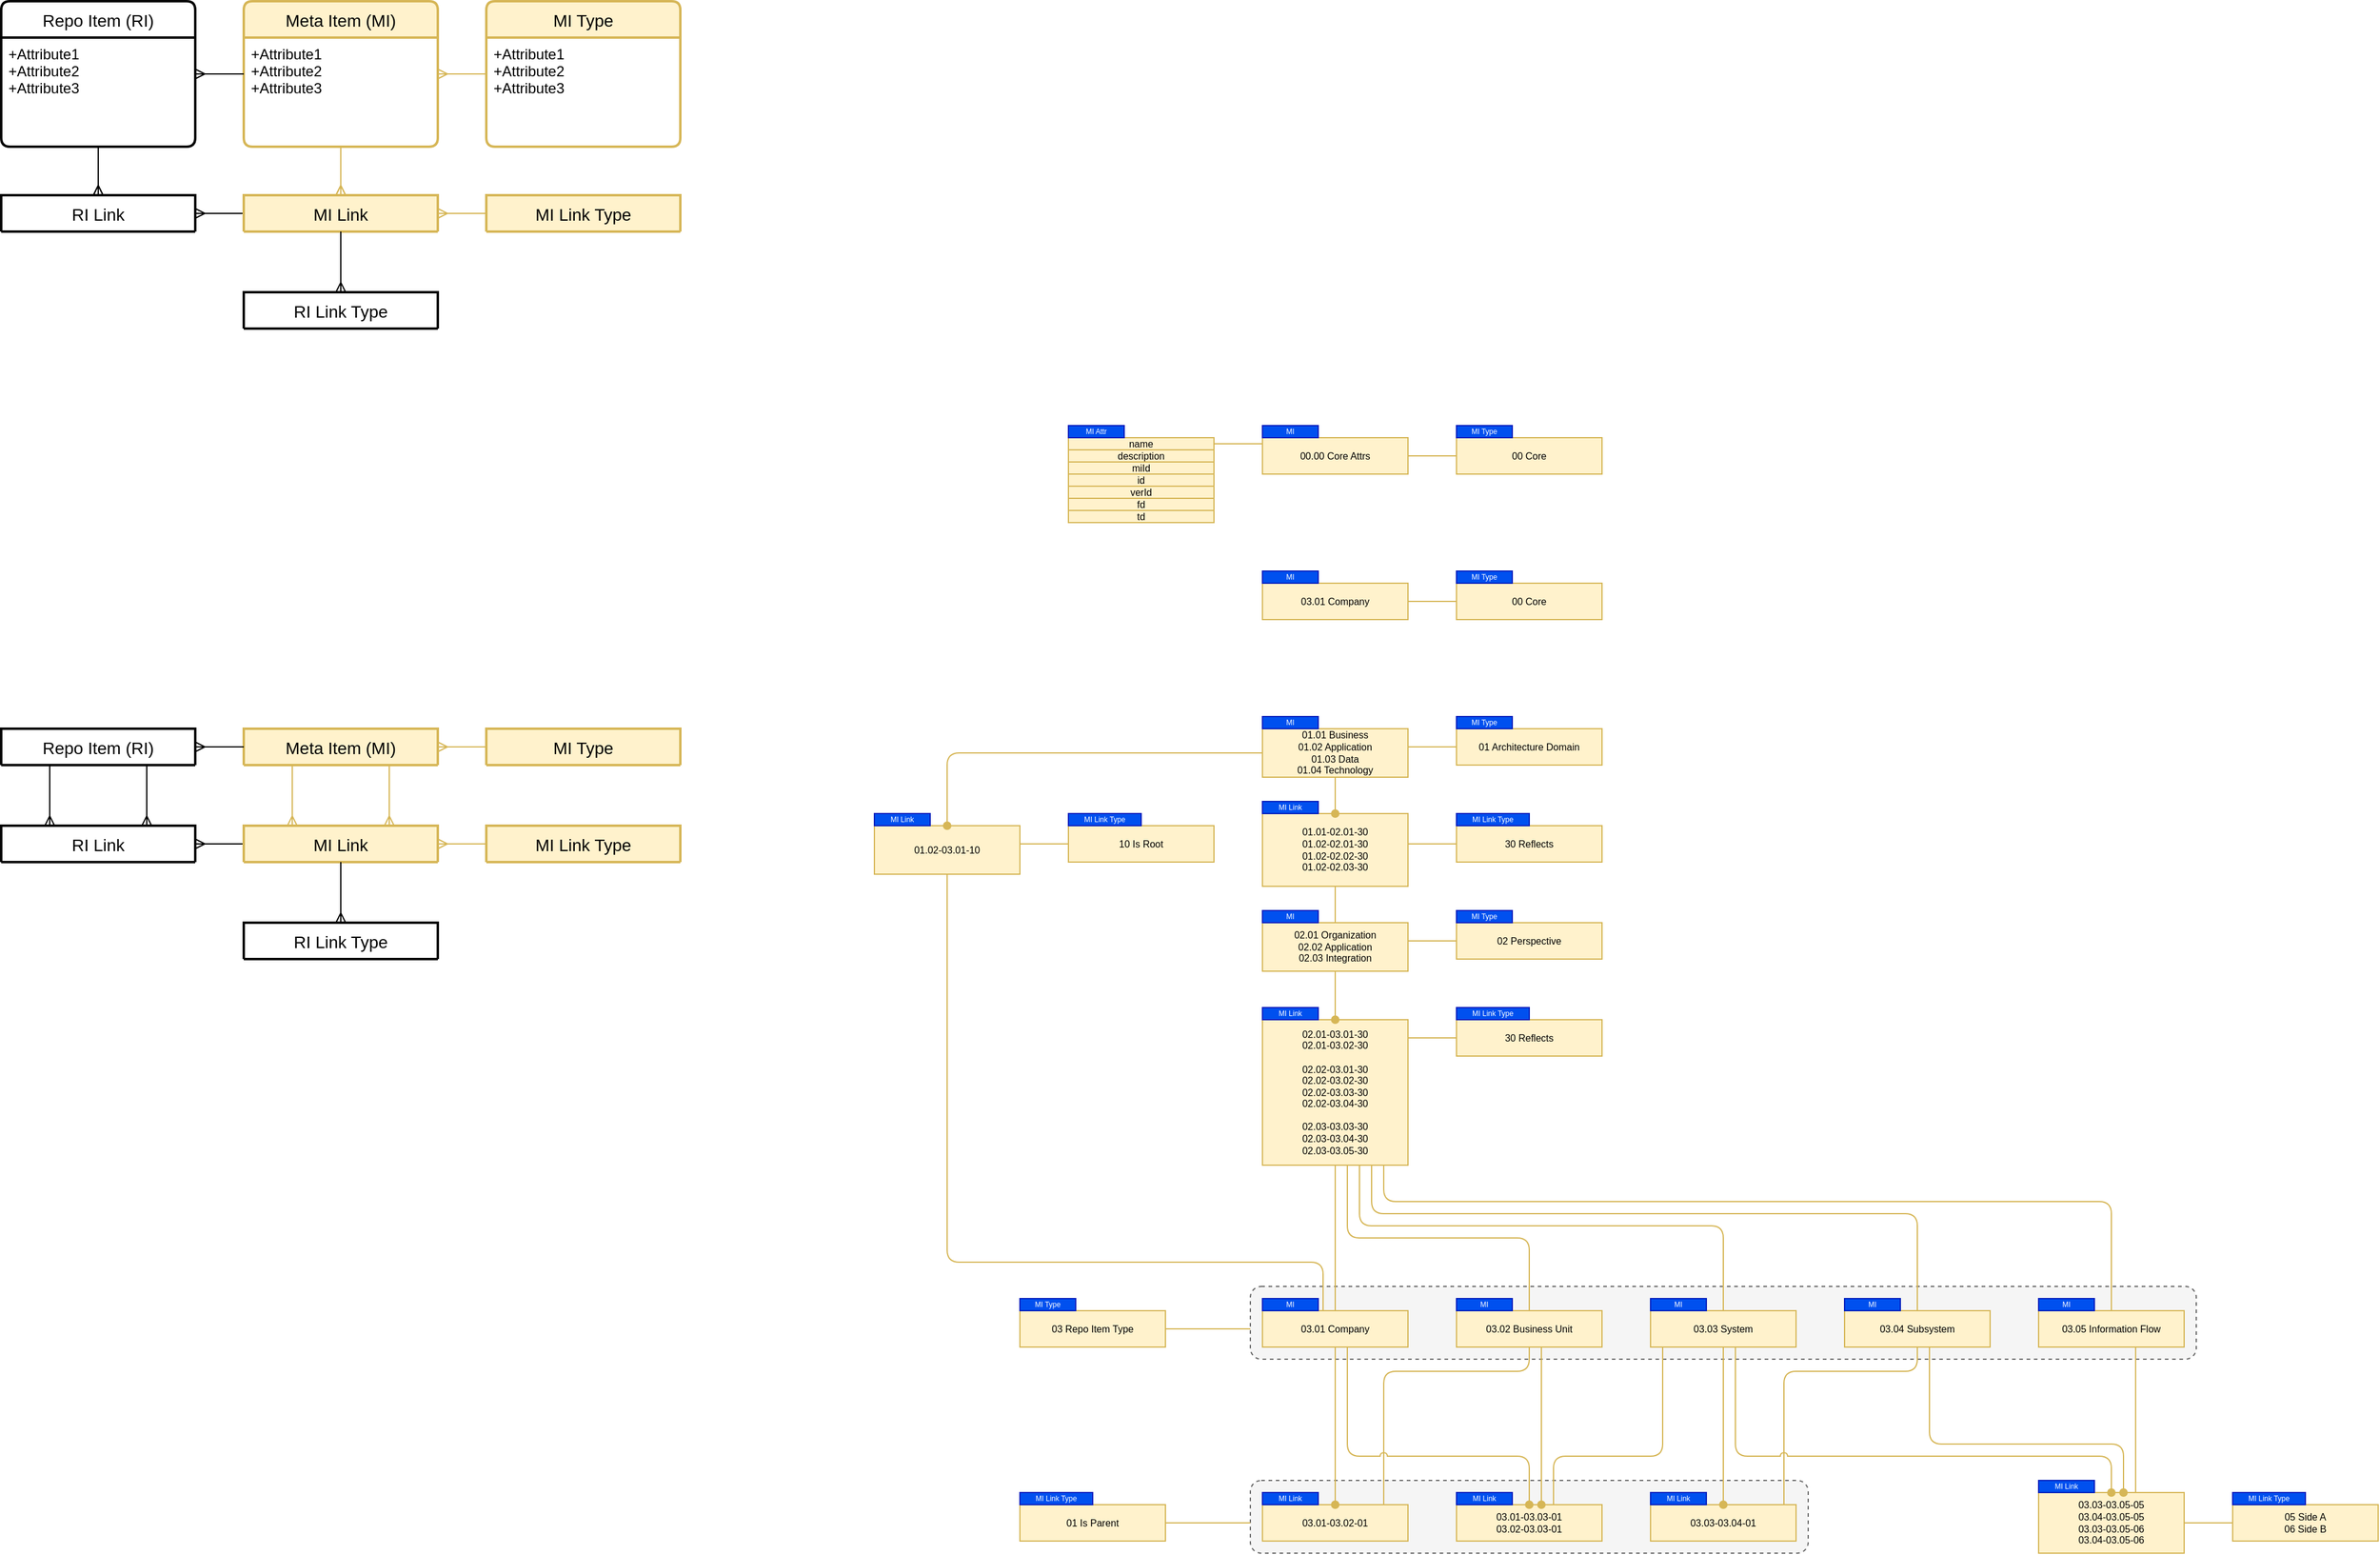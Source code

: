 <mxfile version="24.7.17" pages="3">
  <diagram name="Meta" id="ORFrB1i9ZS2MfI57llce">
    <mxGraphModel dx="743" dy="1111" grid="1" gridSize="10" guides="1" tooltips="1" connect="1" arrows="1" fold="1" page="0" pageScale="1" pageWidth="850" pageHeight="1100" math="0" shadow="0">
      <root>
        <mxCell id="zcp1QmxAoqO7T9O8vI6b-0" />
        <mxCell id="zcp1QmxAoqO7T9O8vI6b-1" parent="zcp1QmxAoqO7T9O8vI6b-0" />
        <mxCell id="tGocG6m9IAXdQLoZmJYw-2" value="" style="rounded=1;whiteSpace=wrap;html=1;fillColor=#f5f5f5;strokeColor=#666666;dashed=1;fontColor=#333333;" parent="zcp1QmxAoqO7T9O8vI6b-1" vertex="1">
          <mxGeometry x="1390" y="860" width="460" height="60" as="geometry" />
        </mxCell>
        <mxCell id="tGocG6m9IAXdQLoZmJYw-0" value="" style="rounded=1;whiteSpace=wrap;html=1;fillColor=#f5f5f5;strokeColor=#666666;dashed=1;fontColor=#333333;" parent="zcp1QmxAoqO7T9O8vI6b-1" vertex="1">
          <mxGeometry x="1390" y="700" width="780" height="60" as="geometry" />
        </mxCell>
        <mxCell id="zcp1QmxAoqO7T9O8vI6b-70" value="Repo Item (RI)" style="swimlane;childLayout=stackLayout;horizontal=1;startSize=30;horizontalStack=0;rounded=1;fontSize=14;fontStyle=0;strokeWidth=2;resizeParent=0;resizeLast=1;shadow=0;dashed=0;align=center;arcSize=8;" parent="zcp1QmxAoqO7T9O8vI6b-1" vertex="1" collapsed="1">
          <mxGeometry x="360" y="240" width="160" height="30" as="geometry">
            <mxRectangle x="360" y="240" width="160" height="120" as="alternateBounds" />
          </mxGeometry>
        </mxCell>
        <mxCell id="zcp1QmxAoqO7T9O8vI6b-71" value="+Attribute1&#xa;+Attribute2&#xa;+Attribute3" style="align=left;strokeColor=none;fillColor=none;spacingLeft=4;fontSize=12;verticalAlign=top;resizable=0;rotatable=0;part=1;" parent="zcp1QmxAoqO7T9O8vI6b-70" vertex="1">
          <mxGeometry y="30" width="160" height="90" as="geometry" />
        </mxCell>
        <mxCell id="zcp1QmxAoqO7T9O8vI6b-72" value="Meta Item (MI)" style="swimlane;childLayout=stackLayout;horizontal=1;startSize=30;horizontalStack=0;rounded=1;fontSize=14;fontStyle=0;strokeWidth=2;resizeParent=0;resizeLast=1;shadow=0;dashed=0;align=center;arcSize=8;fillColor=#fff2cc;strokeColor=#d6b656;" parent="zcp1QmxAoqO7T9O8vI6b-1" vertex="1" collapsed="1">
          <mxGeometry x="560" y="240" width="160" height="30" as="geometry">
            <mxRectangle x="360" y="240" width="160" height="120" as="alternateBounds" />
          </mxGeometry>
        </mxCell>
        <mxCell id="zcp1QmxAoqO7T9O8vI6b-73" value="+Attribute1&#xa;+Attribute2&#xa;+Attribute3" style="align=left;strokeColor=none;fillColor=none;spacingLeft=4;fontSize=12;verticalAlign=top;resizable=0;rotatable=0;part=1;" parent="zcp1QmxAoqO7T9O8vI6b-72" vertex="1">
          <mxGeometry y="30" width="160" height="90" as="geometry" />
        </mxCell>
        <mxCell id="zcp1QmxAoqO7T9O8vI6b-74" value="RI Link" style="swimlane;childLayout=stackLayout;horizontal=1;startSize=30;horizontalStack=0;rounded=1;fontSize=14;fontStyle=0;strokeWidth=2;resizeParent=0;resizeLast=1;shadow=0;dashed=0;align=center;arcSize=8;" parent="zcp1QmxAoqO7T9O8vI6b-1" vertex="1" collapsed="1">
          <mxGeometry x="360" y="320" width="160" height="30" as="geometry">
            <mxRectangle x="360" y="160" width="160" height="120" as="alternateBounds" />
          </mxGeometry>
        </mxCell>
        <mxCell id="zcp1QmxAoqO7T9O8vI6b-75" value="+Attribute1&#xa;+Attribute2&#xa;+Attribute3" style="align=left;strokeColor=none;fillColor=none;spacingLeft=4;fontSize=12;verticalAlign=top;resizable=0;rotatable=0;part=1;" parent="zcp1QmxAoqO7T9O8vI6b-74" vertex="1">
          <mxGeometry y="30" width="160" height="90" as="geometry" />
        </mxCell>
        <mxCell id="zcp1QmxAoqO7T9O8vI6b-76" value="RI Link Type" style="swimlane;childLayout=stackLayout;horizontal=1;startSize=30;horizontalStack=0;rounded=1;fontSize=14;fontStyle=0;strokeWidth=2;resizeParent=0;resizeLast=1;shadow=0;dashed=0;align=center;arcSize=8;" parent="zcp1QmxAoqO7T9O8vI6b-1" vertex="1" collapsed="1">
          <mxGeometry x="560" y="400" width="160" height="30" as="geometry">
            <mxRectangle x="360" y="160" width="160" height="120" as="alternateBounds" />
          </mxGeometry>
        </mxCell>
        <mxCell id="zcp1QmxAoqO7T9O8vI6b-77" value="+Attribute1&#xa;+Attribute2&#xa;+Attribute3" style="align=left;strokeColor=none;fillColor=none;spacingLeft=4;fontSize=12;verticalAlign=top;resizable=0;rotatable=0;part=1;" parent="zcp1QmxAoqO7T9O8vI6b-76" vertex="1">
          <mxGeometry y="30" width="160" height="90" as="geometry" />
        </mxCell>
        <mxCell id="zcp1QmxAoqO7T9O8vI6b-78" value="" style="edgeStyle=orthogonalEdgeStyle;fontSize=12;html=1;endArrow=ERmany;strokeWidth=1;" parent="zcp1QmxAoqO7T9O8vI6b-1" source="zcp1QmxAoqO7T9O8vI6b-82" target="zcp1QmxAoqO7T9O8vI6b-74" edge="1">
          <mxGeometry width="100" height="100" relative="1" as="geometry">
            <mxPoint x="560" y="460" as="sourcePoint" />
            <mxPoint x="520" y="460" as="targetPoint" />
            <Array as="points" />
          </mxGeometry>
        </mxCell>
        <mxCell id="zcp1QmxAoqO7T9O8vI6b-79" value="" style="edgeStyle=orthogonalEdgeStyle;fontSize=12;html=1;endArrow=ERmany;strokeWidth=1;" parent="zcp1QmxAoqO7T9O8vI6b-1" source="zcp1QmxAoqO7T9O8vI6b-70" target="zcp1QmxAoqO7T9O8vI6b-74" edge="1">
          <mxGeometry width="100" height="100" relative="1" as="geometry">
            <mxPoint x="340.0" y="270" as="sourcePoint" />
            <mxPoint x="340.0" y="320" as="targetPoint" />
            <Array as="points">
              <mxPoint x="400" y="300" />
              <mxPoint x="400" y="300" />
            </Array>
          </mxGeometry>
        </mxCell>
        <mxCell id="zcp1QmxAoqO7T9O8vI6b-80" value="" style="edgeStyle=orthogonalEdgeStyle;fontSize=12;html=1;endArrow=ERmany;strokeWidth=1;" parent="zcp1QmxAoqO7T9O8vI6b-1" source="zcp1QmxAoqO7T9O8vI6b-70" target="zcp1QmxAoqO7T9O8vI6b-74" edge="1">
          <mxGeometry width="100" height="100" relative="1" as="geometry">
            <mxPoint x="410.0" y="280" as="sourcePoint" />
            <mxPoint x="410.0" y="330" as="targetPoint" />
            <Array as="points">
              <mxPoint x="480" y="300" />
              <mxPoint x="480" y="300" />
            </Array>
          </mxGeometry>
        </mxCell>
        <mxCell id="zcp1QmxAoqO7T9O8vI6b-81" value="" style="edgeStyle=orthogonalEdgeStyle;fontSize=12;html=1;endArrow=ERmany;strokeWidth=1;" parent="zcp1QmxAoqO7T9O8vI6b-1" source="zcp1QmxAoqO7T9O8vI6b-72" target="zcp1QmxAoqO7T9O8vI6b-70" edge="1">
          <mxGeometry width="100" height="100" relative="1" as="geometry">
            <mxPoint x="490" y="280" as="sourcePoint" />
            <mxPoint x="490" y="330" as="targetPoint" />
            <Array as="points" />
          </mxGeometry>
        </mxCell>
        <mxCell id="zcp1QmxAoqO7T9O8vI6b-82" value="MI Link" style="swimlane;childLayout=stackLayout;horizontal=1;startSize=30;horizontalStack=0;rounded=1;fontSize=14;fontStyle=0;strokeWidth=2;resizeParent=0;resizeLast=1;shadow=0;dashed=0;align=center;arcSize=8;fillColor=#fff2cc;strokeColor=#d6b656;" parent="zcp1QmxAoqO7T9O8vI6b-1" vertex="1" collapsed="1">
          <mxGeometry x="560" y="320" width="160" height="30" as="geometry">
            <mxRectangle x="360" y="240" width="160" height="120" as="alternateBounds" />
          </mxGeometry>
        </mxCell>
        <mxCell id="zcp1QmxAoqO7T9O8vI6b-83" value="+Attribute1&#xa;+Attribute2&#xa;+Attribute3" style="align=left;strokeColor=none;fillColor=none;spacingLeft=4;fontSize=12;verticalAlign=top;resizable=0;rotatable=0;part=1;" parent="zcp1QmxAoqO7T9O8vI6b-82" vertex="1">
          <mxGeometry y="30" width="160" height="90" as="geometry" />
        </mxCell>
        <mxCell id="zcp1QmxAoqO7T9O8vI6b-84" value="" style="edgeStyle=orthogonalEdgeStyle;fontSize=12;html=1;endArrow=ERmany;strokeWidth=1;fillColor=#fff2cc;strokeColor=#d6b656;" parent="zcp1QmxAoqO7T9O8vI6b-1" source="zcp1QmxAoqO7T9O8vI6b-72" target="zcp1QmxAoqO7T9O8vI6b-82" edge="1">
          <mxGeometry width="100" height="100" relative="1" as="geometry">
            <mxPoint x="490" y="280" as="sourcePoint" />
            <mxPoint x="490" y="410" as="targetPoint" />
            <Array as="points">
              <mxPoint x="600" y="290" />
              <mxPoint x="600" y="290" />
            </Array>
          </mxGeometry>
        </mxCell>
        <mxCell id="zcp1QmxAoqO7T9O8vI6b-85" value="MI Link Type" style="swimlane;childLayout=stackLayout;horizontal=1;startSize=30;horizontalStack=0;rounded=1;fontSize=14;fontStyle=0;strokeWidth=2;resizeParent=0;resizeLast=1;shadow=0;dashed=0;align=center;arcSize=8;fillColor=#fff2cc;strokeColor=#d6b656;" parent="zcp1QmxAoqO7T9O8vI6b-1" vertex="1" collapsed="1">
          <mxGeometry x="760" y="320" width="160" height="30" as="geometry">
            <mxRectangle x="360" y="240" width="160" height="120" as="alternateBounds" />
          </mxGeometry>
        </mxCell>
        <mxCell id="zcp1QmxAoqO7T9O8vI6b-86" value="+Attribute1&#xa;+Attribute2&#xa;+Attribute3" style="align=left;strokeColor=none;fillColor=none;spacingLeft=4;fontSize=12;verticalAlign=top;resizable=0;rotatable=0;part=1;" parent="zcp1QmxAoqO7T9O8vI6b-85" vertex="1">
          <mxGeometry y="30" width="160" height="90" as="geometry" />
        </mxCell>
        <mxCell id="zcp1QmxAoqO7T9O8vI6b-87" value="" style="edgeStyle=orthogonalEdgeStyle;fontSize=12;html=1;endArrow=ERmany;strokeWidth=1;fillColor=#fff2cc;strokeColor=#d6b656;" parent="zcp1QmxAoqO7T9O8vI6b-1" source="zcp1QmxAoqO7T9O8vI6b-72" target="zcp1QmxAoqO7T9O8vI6b-82" edge="1">
          <mxGeometry width="100" height="100" relative="1" as="geometry">
            <mxPoint x="650" y="280" as="sourcePoint" />
            <mxPoint x="650" y="330" as="targetPoint" />
            <Array as="points">
              <mxPoint x="680" y="300" />
              <mxPoint x="680" y="300" />
            </Array>
          </mxGeometry>
        </mxCell>
        <mxCell id="zcp1QmxAoqO7T9O8vI6b-88" value="" style="edgeStyle=orthogonalEdgeStyle;fontSize=12;html=1;endArrow=ERmany;strokeWidth=1;fillColor=#fff2cc;strokeColor=#d6b656;" parent="zcp1QmxAoqO7T9O8vI6b-1" source="zcp1QmxAoqO7T9O8vI6b-85" target="zcp1QmxAoqO7T9O8vI6b-82" edge="1">
          <mxGeometry width="100" height="100" relative="1" as="geometry">
            <mxPoint x="690" y="280" as="sourcePoint" />
            <mxPoint x="690" y="330" as="targetPoint" />
            <Array as="points" />
          </mxGeometry>
        </mxCell>
        <mxCell id="zcp1QmxAoqO7T9O8vI6b-89" value="MI_01 Perspective" style="text;html=1;strokeColor=#000000;fillColor=#ffe6cc;align=center;verticalAlign=middle;whiteSpace=wrap;rounded=0;fontSize=10;" parent="zcp1QmxAoqO7T9O8vI6b-1" vertex="1">
          <mxGeometry x="1400" y="400" width="120" height="30" as="geometry" />
        </mxCell>
        <mxCell id="zcp1QmxAoqO7T9O8vI6b-90" value="MI_02.001-MI_01&lt;br style=&quot;font-size: 10px;&quot;&gt;MI_02.101-MI_01" style="text;html=1;strokeColor=#000000;fillColor=#ffe6cc;align=center;verticalAlign=middle;whiteSpace=wrap;rounded=0;fontSize=10;" parent="zcp1QmxAoqO7T9O8vI6b-1" vertex="1">
          <mxGeometry x="1400" y="480" width="120" height="30" as="geometry" />
        </mxCell>
        <mxCell id="zcp1QmxAoqO7T9O8vI6b-91" value="30 Reflects" style="text;html=1;strokeColor=#d6b656;fillColor=#fff2cc;align=center;verticalAlign=middle;whiteSpace=wrap;rounded=0;fontSize=8;" parent="zcp1QmxAoqO7T9O8vI6b-1" vertex="1">
          <mxGeometry x="1560" y="480" width="120" height="30" as="geometry" />
        </mxCell>
        <mxCell id="zcp1QmxAoqO7T9O8vI6b-92" value="" style="endArrow=none;html=1;strokeWidth=1;fillColor=#fff2cc;strokeColor=#d6b656;edgeStyle=orthogonalEdgeStyle;" parent="zcp1QmxAoqO7T9O8vI6b-1" source="zcp1QmxAoqO7T9O8vI6b-91" target="zcp1QmxAoqO7T9O8vI6b-90" edge="1">
          <mxGeometry width="50" height="50" relative="1" as="geometry">
            <mxPoint x="1360" y="710" as="sourcePoint" />
            <mxPoint x="1410" y="660" as="targetPoint" />
            <Array as="points">
              <mxPoint x="1590" y="495" />
              <mxPoint x="1590" y="495" />
            </Array>
          </mxGeometry>
        </mxCell>
        <mxCell id="zcp1QmxAoqO7T9O8vI6b-94" value="" style="edgeStyle=orthogonalEdgeStyle;fontSize=12;html=1;endArrow=ERmany;strokeWidth=1;" parent="zcp1QmxAoqO7T9O8vI6b-1" source="zcp1QmxAoqO7T9O8vI6b-82" target="zcp1QmxAoqO7T9O8vI6b-76" edge="1">
          <mxGeometry width="100" height="100" relative="1" as="geometry">
            <mxPoint x="749.999" y="420" as="sourcePoint" />
            <mxPoint x="749.999" y="470" as="targetPoint" />
            <Array as="points">
              <mxPoint x="640" y="370" />
              <mxPoint x="640" y="370" />
            </Array>
          </mxGeometry>
        </mxCell>
        <mxCell id="zcp1QmxAoqO7T9O8vI6b-98" value="03.01 Company" style="text;html=1;strokeColor=#d6b656;fillColor=#fff2cc;align=center;verticalAlign=middle;whiteSpace=wrap;rounded=0;fontSize=8;" parent="zcp1QmxAoqO7T9O8vI6b-1" vertex="1">
          <mxGeometry x="1400" y="720" width="120" height="30" as="geometry" />
        </mxCell>
        <mxCell id="zcp1QmxAoqO7T9O8vI6b-99" value="03.02 Business Unit" style="text;html=1;strokeColor=#d6b656;fillColor=#fff2cc;align=center;verticalAlign=middle;whiteSpace=wrap;rounded=0;fontSize=8;" parent="zcp1QmxAoqO7T9O8vI6b-1" vertex="1">
          <mxGeometry x="1560" y="720" width="120" height="30" as="geometry" />
        </mxCell>
        <mxCell id="zcp1QmxAoqO7T9O8vI6b-102" value="03.01-03.02-01" style="text;html=1;strokeColor=#d6b656;fillColor=#fff2cc;align=center;verticalAlign=middle;whiteSpace=wrap;rounded=0;fontSize=8;" parent="zcp1QmxAoqO7T9O8vI6b-1" vertex="1">
          <mxGeometry x="1400" y="880" width="120" height="30" as="geometry" />
        </mxCell>
        <mxCell id="zcp1QmxAoqO7T9O8vI6b-103" value="01 Is Parent" style="text;html=1;strokeColor=#d6b656;fillColor=#fff2cc;align=center;verticalAlign=middle;whiteSpace=wrap;rounded=0;fontSize=8;" parent="zcp1QmxAoqO7T9O8vI6b-1" vertex="1">
          <mxGeometry x="1200" y="880" width="120" height="30" as="geometry" />
        </mxCell>
        <mxCell id="zcp1QmxAoqO7T9O8vI6b-104" value="" style="endArrow=none;html=1;strokeWidth=1;fillColor=#fff2cc;strokeColor=#d6b656;edgeStyle=orthogonalEdgeStyle;" parent="zcp1QmxAoqO7T9O8vI6b-1" source="zcp1QmxAoqO7T9O8vI6b-103" target="tGocG6m9IAXdQLoZmJYw-2" edge="1">
          <mxGeometry width="50" height="50" relative="1" as="geometry">
            <mxPoint x="1360" y="1110" as="sourcePoint" />
            <mxPoint x="1360" y="900" as="targetPoint" />
            <Array as="points">
              <mxPoint x="1370" y="895" />
              <mxPoint x="1370" y="895" />
            </Array>
          </mxGeometry>
        </mxCell>
        <mxCell id="zcp1QmxAoqO7T9O8vI6b-107" value="" style="endArrow=oval;html=1;strokeWidth=1;fillColor=#fff2cc;strokeColor=#d6b656;edgeStyle=orthogonalEdgeStyle;endFill=1;jumpStyle=arc;" parent="zcp1QmxAoqO7T9O8vI6b-1" source="zcp1QmxAoqO7T9O8vI6b-98" target="zcp1QmxAoqO7T9O8vI6b-102" edge="1">
          <mxGeometry width="50" height="50" relative="1" as="geometry">
            <mxPoint x="1490" y="730" as="sourcePoint" />
            <mxPoint x="1490" y="680" as="targetPoint" />
            <Array as="points">
              <mxPoint x="1460" y="810" />
              <mxPoint x="1460" y="810" />
            </Array>
          </mxGeometry>
        </mxCell>
        <mxCell id="zcp1QmxAoqO7T9O8vI6b-108" value="" style="endArrow=none;html=1;strokeWidth=1;fillColor=#fff2cc;strokeColor=#d6b656;edgeStyle=orthogonalEdgeStyle;endFill=0;jumpStyle=arc;" parent="zcp1QmxAoqO7T9O8vI6b-1" source="zcp1QmxAoqO7T9O8vI6b-102" target="zcp1QmxAoqO7T9O8vI6b-99" edge="1">
          <mxGeometry width="50" height="50" relative="1" as="geometry">
            <mxPoint x="1690" y="730" as="sourcePoint" />
            <mxPoint x="1810" y="790" as="targetPoint" />
            <Array as="points">
              <mxPoint x="1500" y="770" />
              <mxPoint x="1620" y="770" />
            </Array>
          </mxGeometry>
        </mxCell>
        <mxCell id="zcp1QmxAoqO7T9O8vI6b-109" value="03.03 System" style="text;html=1;strokeColor=#d6b656;fillColor=#fff2cc;align=center;verticalAlign=middle;whiteSpace=wrap;rounded=0;fontSize=8;" parent="zcp1QmxAoqO7T9O8vI6b-1" vertex="1">
          <mxGeometry x="1720" y="720" width="120" height="30" as="geometry" />
        </mxCell>
        <mxCell id="zcp1QmxAoqO7T9O8vI6b-110" value="03.04 Subsystem" style="text;html=1;strokeColor=#d6b656;fillColor=#fff2cc;align=center;verticalAlign=middle;whiteSpace=wrap;rounded=0;fontSize=8;" parent="zcp1QmxAoqO7T9O8vI6b-1" vertex="1">
          <mxGeometry x="1880" y="720" width="120" height="30" as="geometry" />
        </mxCell>
        <mxCell id="zcp1QmxAoqO7T9O8vI6b-113" value="02.01 Organization&lt;br style=&quot;font-size: 8px;&quot;&gt;02.02 Application&lt;br style=&quot;font-size: 8px;&quot;&gt;02.03 Integration" style="text;html=1;strokeColor=#d6b656;fillColor=#fff2cc;align=center;verticalAlign=middle;whiteSpace=wrap;rounded=0;fontSize=8;" parent="zcp1QmxAoqO7T9O8vI6b-1" vertex="1">
          <mxGeometry x="1400" y="400" width="120" height="40" as="geometry" />
        </mxCell>
        <mxCell id="zcp1QmxAoqO7T9O8vI6b-114" value="02.01-03.01-30&lt;div&gt;02.01-03.02-30&lt;br style=&quot;font-size: 8px;&quot;&gt;&lt;br style=&quot;font-size: 8px;&quot;&gt;02.02-03.01-30&lt;/div&gt;&lt;div&gt;02.02-03.02-30&lt;/div&gt;&lt;div&gt;02.02-03.03-30&lt;/div&gt;&lt;div&gt;02.02-03.04-30&lt;/div&gt;&lt;div&gt;&lt;br style=&quot;font-size: 8px;&quot;&gt;02.03-03.03-30&lt;br&gt;&lt;/div&gt;&lt;div&gt;02.03-03.04-30&lt;br&gt;&lt;/div&gt;&lt;div&gt;02.03-03.05-30&lt;/div&gt;" style="text;html=1;strokeColor=#d6b656;fillColor=#fff2cc;align=center;verticalAlign=middle;whiteSpace=wrap;rounded=0;fontSize=8;" parent="zcp1QmxAoqO7T9O8vI6b-1" vertex="1">
          <mxGeometry x="1400" y="480" width="120" height="120" as="geometry" />
        </mxCell>
        <mxCell id="zcp1QmxAoqO7T9O8vI6b-115" value="MI Type" style="swimlane;childLayout=stackLayout;horizontal=1;startSize=30;horizontalStack=0;rounded=1;fontSize=14;fontStyle=0;strokeWidth=2;resizeParent=0;resizeLast=1;shadow=0;dashed=0;align=center;arcSize=8;fillColor=#fff2cc;strokeColor=#d6b656;" parent="zcp1QmxAoqO7T9O8vI6b-1" vertex="1" collapsed="1">
          <mxGeometry x="760" y="240" width="160" height="30" as="geometry">
            <mxRectangle x="360" y="240" width="160" height="120" as="alternateBounds" />
          </mxGeometry>
        </mxCell>
        <mxCell id="zcp1QmxAoqO7T9O8vI6b-116" value="+Attribute1&#xa;+Attribute2&#xa;+Attribute3" style="align=left;strokeColor=none;fillColor=none;spacingLeft=4;fontSize=12;verticalAlign=top;resizable=0;rotatable=0;part=1;" parent="zcp1QmxAoqO7T9O8vI6b-115" vertex="1">
          <mxGeometry y="30" width="160" height="90" as="geometry" />
        </mxCell>
        <mxCell id="zcp1QmxAoqO7T9O8vI6b-117" value="" style="edgeStyle=orthogonalEdgeStyle;fontSize=12;html=1;endArrow=ERmany;strokeWidth=1;fillColor=#fff2cc;strokeColor=#d6b656;" parent="zcp1QmxAoqO7T9O8vI6b-1" source="zcp1QmxAoqO7T9O8vI6b-115" target="zcp1QmxAoqO7T9O8vI6b-72" edge="1">
          <mxGeometry width="100" height="100" relative="1" as="geometry">
            <mxPoint x="760" y="300" as="sourcePoint" />
            <mxPoint x="720" y="300" as="targetPoint" />
            <Array as="points" />
          </mxGeometry>
        </mxCell>
        <mxCell id="zcp1QmxAoqO7T9O8vI6b-118" value="MI_01 Perspective" style="text;html=1;strokeColor=#000000;fillColor=#ffe6cc;align=center;verticalAlign=middle;whiteSpace=wrap;rounded=0;fontSize=10;" parent="zcp1QmxAoqO7T9O8vI6b-1" vertex="1">
          <mxGeometry x="1560" y="400" width="120" height="30" as="geometry" />
        </mxCell>
        <mxCell id="zcp1QmxAoqO7T9O8vI6b-120" value="02 Perspective" style="text;html=1;strokeColor=#d6b656;fillColor=#fff2cc;align=center;verticalAlign=middle;whiteSpace=wrap;rounded=0;fontSize=8;" parent="zcp1QmxAoqO7T9O8vI6b-1" vertex="1">
          <mxGeometry x="1560" y="400" width="120" height="30" as="geometry" />
        </mxCell>
        <mxCell id="zcp1QmxAoqO7T9O8vI6b-121" value="" style="endArrow=none;html=1;strokeWidth=1;fillColor=#fff2cc;strokeColor=#d6b656;edgeStyle=orthogonalEdgeStyle;" parent="zcp1QmxAoqO7T9O8vI6b-1" source="zcp1QmxAoqO7T9O8vI6b-120" target="zcp1QmxAoqO7T9O8vI6b-113" edge="1">
          <mxGeometry width="50" height="50" relative="1" as="geometry">
            <mxPoint x="1840" y="480" as="sourcePoint" />
            <mxPoint x="1800" y="480" as="targetPoint" />
            <Array as="points">
              <mxPoint x="1530" y="415" />
              <mxPoint x="1530" y="415" />
            </Array>
          </mxGeometry>
        </mxCell>
        <mxCell id="zcp1QmxAoqO7T9O8vI6b-122" value="" style="endArrow=none;html=1;strokeWidth=1;fillColor=#fff2cc;strokeColor=#d6b656;edgeStyle=orthogonalEdgeStyle;endFill=0;" parent="zcp1QmxAoqO7T9O8vI6b-1" source="zcp1QmxAoqO7T9O8vI6b-114" target="zcp1QmxAoqO7T9O8vI6b-98" edge="1">
          <mxGeometry width="50" height="50" relative="1" as="geometry">
            <mxPoint x="1310" y="520" as="sourcePoint" />
            <mxPoint x="1310" y="640" as="targetPoint" />
            <Array as="points">
              <mxPoint x="1460" y="640" />
              <mxPoint x="1460" y="640" />
            </Array>
          </mxGeometry>
        </mxCell>
        <mxCell id="zcp1QmxAoqO7T9O8vI6b-123" value="" style="endArrow=none;html=1;strokeWidth=1;fillColor=#fff2cc;strokeColor=#d6b656;edgeStyle=orthogonalEdgeStyle;endFill=0;" parent="zcp1QmxAoqO7T9O8vI6b-1" source="zcp1QmxAoqO7T9O8vI6b-114" target="zcp1QmxAoqO7T9O8vI6b-99" edge="1">
          <mxGeometry width="50" height="50" relative="1" as="geometry">
            <mxPoint x="1700" y="550" as="sourcePoint" />
            <mxPoint x="1480" y="510" as="targetPoint" />
            <Array as="points">
              <mxPoint x="1470" y="660" />
              <mxPoint x="1620" y="660" />
            </Array>
          </mxGeometry>
        </mxCell>
        <mxCell id="zcp1QmxAoqO7T9O8vI6b-124" value="" style="endArrow=none;html=1;strokeWidth=1;fillColor=#fff2cc;strokeColor=#d6b656;edgeStyle=orthogonalEdgeStyle;endFill=0;" parent="zcp1QmxAoqO7T9O8vI6b-1" source="zcp1QmxAoqO7T9O8vI6b-114" target="zcp1QmxAoqO7T9O8vI6b-109" edge="1">
          <mxGeometry width="50" height="50" relative="1" as="geometry">
            <mxPoint x="1680" y="600" as="sourcePoint" />
            <mxPoint x="1880" y="550" as="targetPoint" />
            <Array as="points">
              <mxPoint x="1480" y="650" />
              <mxPoint x="1780" y="650" />
            </Array>
          </mxGeometry>
        </mxCell>
        <mxCell id="zcp1QmxAoqO7T9O8vI6b-125" value="" style="endArrow=none;html=1;strokeWidth=1;fillColor=#fff2cc;strokeColor=#d6b656;edgeStyle=orthogonalEdgeStyle;endFill=0;" parent="zcp1QmxAoqO7T9O8vI6b-1" source="zcp1QmxAoqO7T9O8vI6b-114" target="zcp1QmxAoqO7T9O8vI6b-110" edge="1">
          <mxGeometry width="50" height="50" relative="1" as="geometry">
            <mxPoint x="1860" y="590" as="sourcePoint" />
            <mxPoint x="2000" y="530" as="targetPoint" />
            <Array as="points">
              <mxPoint x="1490" y="640" />
              <mxPoint x="1940" y="640" />
            </Array>
          </mxGeometry>
        </mxCell>
        <mxCell id="zcp1QmxAoqO7T9O8vI6b-126" value="03.05 Information Flow" style="text;html=1;strokeColor=#d6b656;fillColor=#fff2cc;align=center;verticalAlign=middle;whiteSpace=wrap;rounded=0;fontSize=8;" parent="zcp1QmxAoqO7T9O8vI6b-1" vertex="1">
          <mxGeometry x="2040" y="720" width="120" height="30" as="geometry" />
        </mxCell>
        <mxCell id="zcp1QmxAoqO7T9O8vI6b-130" value="" style="endArrow=none;html=1;strokeWidth=1;fillColor=#fff2cc;strokeColor=#d6b656;edgeStyle=orthogonalEdgeStyle;endFill=0;jumpStyle=arc;" parent="zcp1QmxAoqO7T9O8vI6b-1" source="yXH9QaufiffFzJZCqWvs-27" target="zcp1QmxAoqO7T9O8vI6b-110" edge="1">
          <mxGeometry width="50" height="50" relative="1" as="geometry">
            <mxPoint x="1470" y="840" as="sourcePoint" />
            <mxPoint x="1630" y="760" as="targetPoint" />
            <Array as="points">
              <mxPoint x="1830" y="770" />
              <mxPoint x="1940" y="770" />
            </Array>
          </mxGeometry>
        </mxCell>
        <mxCell id="zcp1QmxAoqO7T9O8vI6b-131" value="" style="endArrow=none;html=1;strokeWidth=1;fillColor=#fff2cc;strokeColor=#d6b656;edgeStyle=orthogonalEdgeStyle;endFill=0;" parent="zcp1QmxAoqO7T9O8vI6b-1" source="zcp1QmxAoqO7T9O8vI6b-114" target="zcp1QmxAoqO7T9O8vI6b-126" edge="1">
          <mxGeometry width="50" height="50" relative="1" as="geometry">
            <mxPoint x="1950" y="690" as="sourcePoint" />
            <mxPoint x="2200" y="560" as="targetPoint" />
            <Array as="points">
              <mxPoint x="1500" y="630" />
              <mxPoint x="2100" y="630" />
            </Array>
          </mxGeometry>
        </mxCell>
        <mxCell id="fwpXa0l8IbfqV6iC9_I8-0" value="MI_01 Perspective" style="text;html=1;strokeColor=#000000;fillColor=#ffe6cc;align=center;verticalAlign=middle;whiteSpace=wrap;rounded=0;fontSize=10;" parent="zcp1QmxAoqO7T9O8vI6b-1" vertex="1">
          <mxGeometry x="1400" y="240" width="120" height="30" as="geometry" />
        </mxCell>
        <mxCell id="fwpXa0l8IbfqV6iC9_I8-2" value="01.01 Business&lt;br style=&quot;font-size: 8px;&quot;&gt;01.02 Application&lt;br style=&quot;font-size: 8px;&quot;&gt;01.03 Data&lt;div&gt;01.04 Technology&lt;/div&gt;" style="text;html=1;strokeColor=#d6b656;fillColor=#fff2cc;align=center;verticalAlign=middle;whiteSpace=wrap;rounded=0;fontSize=8;" parent="zcp1QmxAoqO7T9O8vI6b-1" vertex="1">
          <mxGeometry x="1400" y="240" width="120" height="40" as="geometry" />
        </mxCell>
        <mxCell id="fwpXa0l8IbfqV6iC9_I8-3" value="MI_01 Perspective" style="text;html=1;strokeColor=#000000;fillColor=#ffe6cc;align=center;verticalAlign=middle;whiteSpace=wrap;rounded=0;fontSize=10;" parent="zcp1QmxAoqO7T9O8vI6b-1" vertex="1">
          <mxGeometry x="1560" y="240" width="120" height="30" as="geometry" />
        </mxCell>
        <mxCell id="fwpXa0l8IbfqV6iC9_I8-5" value="01 Architecture Domain" style="text;html=1;strokeColor=#d6b656;fillColor=#fff2cc;align=center;verticalAlign=middle;whiteSpace=wrap;rounded=0;fontSize=8;" parent="zcp1QmxAoqO7T9O8vI6b-1" vertex="1">
          <mxGeometry x="1560" y="240" width="120" height="30" as="geometry" />
        </mxCell>
        <mxCell id="fwpXa0l8IbfqV6iC9_I8-6" value="" style="endArrow=none;html=1;strokeWidth=1;fillColor=#fff2cc;strokeColor=#d6b656;edgeStyle=orthogonalEdgeStyle;" parent="zcp1QmxAoqO7T9O8vI6b-1" source="fwpXa0l8IbfqV6iC9_I8-5" target="fwpXa0l8IbfqV6iC9_I8-2" edge="1">
          <mxGeometry width="50" height="50" relative="1" as="geometry">
            <mxPoint x="1840" y="320" as="sourcePoint" />
            <mxPoint x="1800" y="320" as="targetPoint" />
            <Array as="points">
              <mxPoint x="1530" y="255" />
              <mxPoint x="1530" y="255" />
            </Array>
          </mxGeometry>
        </mxCell>
        <mxCell id="fwpXa0l8IbfqV6iC9_I8-9" value="01.01-02.01-30&lt;div&gt;&lt;div&gt;01.02-02.01-30&lt;br&gt;&lt;/div&gt;&lt;div&gt;01.02-02.02-30&lt;br&gt;&lt;/div&gt;&lt;div&gt;01.02-02.03-30&lt;/div&gt;&lt;/div&gt;" style="text;html=1;strokeColor=#d6b656;fillColor=#fff2cc;align=center;verticalAlign=middle;whiteSpace=wrap;rounded=0;fontSize=8;" parent="zcp1QmxAoqO7T9O8vI6b-1" vertex="1">
          <mxGeometry x="1400" y="310" width="120" height="60" as="geometry" />
        </mxCell>
        <mxCell id="fwpXa0l8IbfqV6iC9_I8-10" value="" style="endArrow=oval;html=1;strokeWidth=1;fillColor=#fff2cc;strokeColor=#d6b656;edgeStyle=orthogonalEdgeStyle;endFill=1;" parent="zcp1QmxAoqO7T9O8vI6b-1" source="fwpXa0l8IbfqV6iC9_I8-2" target="fwpXa0l8IbfqV6iC9_I8-9" edge="1">
          <mxGeometry width="50" height="50" relative="1" as="geometry">
            <mxPoint x="1360" y="360" as="sourcePoint" />
            <mxPoint x="1360" y="400" as="targetPoint" />
          </mxGeometry>
        </mxCell>
        <mxCell id="fwpXa0l8IbfqV6iC9_I8-11" value="" style="endArrow=none;html=1;strokeWidth=1;fillColor=#fff2cc;strokeColor=#d6b656;edgeStyle=orthogonalEdgeStyle;" parent="zcp1QmxAoqO7T9O8vI6b-1" source="fwpXa0l8IbfqV6iC9_I8-9" target="zcp1QmxAoqO7T9O8vI6b-113" edge="1">
          <mxGeometry width="50" height="50" relative="1" as="geometry">
            <mxPoint x="1470" y="290" as="sourcePoint" />
            <mxPoint x="1470" y="330" as="targetPoint" />
          </mxGeometry>
        </mxCell>
        <mxCell id="fwpXa0l8IbfqV6iC9_I8-12" value="30 Reflects" style="text;html=1;strokeColor=#d6b656;fillColor=#fff2cc;align=center;verticalAlign=middle;whiteSpace=wrap;rounded=0;fontSize=8;" parent="zcp1QmxAoqO7T9O8vI6b-1" vertex="1">
          <mxGeometry x="1560" y="320" width="120" height="30" as="geometry" />
        </mxCell>
        <mxCell id="fwpXa0l8IbfqV6iC9_I8-14" value="" style="endArrow=none;html=1;strokeWidth=1;fillColor=#fff2cc;strokeColor=#d6b656;edgeStyle=orthogonalEdgeStyle;" parent="zcp1QmxAoqO7T9O8vI6b-1" source="fwpXa0l8IbfqV6iC9_I8-12" target="fwpXa0l8IbfqV6iC9_I8-9" edge="1">
          <mxGeometry width="50" height="50" relative="1" as="geometry">
            <mxPoint x="1570" y="265" as="sourcePoint" />
            <mxPoint x="1530" y="265" as="targetPoint" />
            <Array as="points">
              <mxPoint x="1540" y="335" />
              <mxPoint x="1540" y="335" />
            </Array>
          </mxGeometry>
        </mxCell>
        <mxCell id="fwpXa0l8IbfqV6iC9_I8-4" value="MI Type" style="text;html=1;strokeColor=#001DBC;fillColor=#0050ef;align=center;verticalAlign=middle;whiteSpace=wrap;rounded=0;fontSize=6;fontColor=#ffffff;" parent="zcp1QmxAoqO7T9O8vI6b-1" vertex="1">
          <mxGeometry x="1560" y="230" width="46" height="10" as="geometry" />
        </mxCell>
        <mxCell id="fwpXa0l8IbfqV6iC9_I8-1" value="MI" style="text;html=1;strokeColor=#001DBC;fillColor=#0050ef;align=center;verticalAlign=middle;whiteSpace=wrap;rounded=0;fontSize=6;fontColor=#ffffff;" parent="zcp1QmxAoqO7T9O8vI6b-1" vertex="1">
          <mxGeometry x="1400" y="230" width="46" height="10" as="geometry" />
        </mxCell>
        <mxCell id="zcp1QmxAoqO7T9O8vI6b-95" value="MI" style="text;html=1;strokeColor=#001DBC;fillColor=#0050ef;align=center;verticalAlign=middle;whiteSpace=wrap;rounded=0;fontSize=6;fontColor=#ffffff;" parent="zcp1QmxAoqO7T9O8vI6b-1" vertex="1">
          <mxGeometry x="1400" y="390" width="46" height="10" as="geometry" />
        </mxCell>
        <mxCell id="zcp1QmxAoqO7T9O8vI6b-119" value="MI Type" style="text;html=1;strokeColor=#001DBC;fillColor=#0050ef;align=center;verticalAlign=middle;whiteSpace=wrap;rounded=0;fontSize=6;fontColor=#ffffff;" parent="zcp1QmxAoqO7T9O8vI6b-1" vertex="1">
          <mxGeometry x="1560" y="390" width="46" height="10" as="geometry" />
        </mxCell>
        <mxCell id="fwpXa0l8IbfqV6iC9_I8-8" value="MI Link" style="text;html=1;strokeColor=#001DBC;fillColor=#0050ef;align=center;verticalAlign=middle;whiteSpace=wrap;rounded=0;fontSize=6;fontColor=#ffffff;" parent="zcp1QmxAoqO7T9O8vI6b-1" vertex="1">
          <mxGeometry x="1400" y="300" width="46" height="10" as="geometry" />
        </mxCell>
        <mxCell id="fwpXa0l8IbfqV6iC9_I8-13" value="MI Link Type" style="text;html=1;strokeColor=#001DBC;fillColor=#0050ef;align=center;verticalAlign=middle;whiteSpace=wrap;rounded=0;fontSize=6;fontColor=#ffffff;" parent="zcp1QmxAoqO7T9O8vI6b-1" vertex="1">
          <mxGeometry x="1560" y="310" width="60" height="10" as="geometry" />
        </mxCell>
        <mxCell id="zcp1QmxAoqO7T9O8vI6b-96" value="MI Link" style="text;html=1;strokeColor=#001DBC;fillColor=#0050ef;align=center;verticalAlign=middle;whiteSpace=wrap;rounded=0;fontSize=6;fontColor=#ffffff;" parent="zcp1QmxAoqO7T9O8vI6b-1" vertex="1">
          <mxGeometry x="1400" y="470" width="46" height="10" as="geometry" />
        </mxCell>
        <mxCell id="zcp1QmxAoqO7T9O8vI6b-97" value="MI Link Type" style="text;html=1;strokeColor=#001DBC;fillColor=#0050ef;align=center;verticalAlign=middle;whiteSpace=wrap;rounded=0;fontSize=6;fontColor=#ffffff;" parent="zcp1QmxAoqO7T9O8vI6b-1" vertex="1">
          <mxGeometry x="1560" y="470" width="60" height="10" as="geometry" />
        </mxCell>
        <mxCell id="zcp1QmxAoqO7T9O8vI6b-93" value="" style="endArrow=oval;html=1;strokeWidth=1;fillColor=#fff2cc;strokeColor=#d6b656;edgeStyle=orthogonalEdgeStyle;rounded=1;align=center;verticalAlign=middle;fontFamily=Helvetica;fontSize=11;fontColor=default;labelBackgroundColor=default;endFill=1;" parent="zcp1QmxAoqO7T9O8vI6b-1" source="zcp1QmxAoqO7T9O8vI6b-113" target="zcp1QmxAoqO7T9O8vI6b-90" edge="1">
          <mxGeometry width="50" height="50" relative="1" as="geometry">
            <mxPoint x="1470" y="460" as="sourcePoint" />
            <mxPoint x="1430" y="460" as="targetPoint" />
          </mxGeometry>
        </mxCell>
        <mxCell id="zcp1QmxAoqO7T9O8vI6b-100" value="MI" style="text;html=1;strokeColor=#001DBC;fillColor=#0050ef;align=center;verticalAlign=middle;whiteSpace=wrap;rounded=0;fontSize=6;fontColor=#ffffff;" parent="zcp1QmxAoqO7T9O8vI6b-1" vertex="1">
          <mxGeometry x="1400" y="710" width="46" height="10" as="geometry" />
        </mxCell>
        <mxCell id="zcp1QmxAoqO7T9O8vI6b-101" value="MI" style="text;html=1;strokeColor=#001DBC;fillColor=#0050ef;align=center;verticalAlign=middle;whiteSpace=wrap;rounded=0;fontSize=6;fontColor=#ffffff;" parent="zcp1QmxAoqO7T9O8vI6b-1" vertex="1">
          <mxGeometry x="1560" y="710" width="46" height="10" as="geometry" />
        </mxCell>
        <mxCell id="zcp1QmxAoqO7T9O8vI6b-105" value="MI Link" style="text;html=1;strokeColor=#001DBC;fillColor=#0050ef;align=center;verticalAlign=middle;whiteSpace=wrap;rounded=0;fontSize=6;fontColor=#ffffff;" parent="zcp1QmxAoqO7T9O8vI6b-1" vertex="1">
          <mxGeometry x="1400" y="870" width="46" height="10" as="geometry" />
        </mxCell>
        <mxCell id="zcp1QmxAoqO7T9O8vI6b-106" value="MI Link Type" style="text;html=1;strokeColor=#001DBC;fillColor=#0050ef;align=center;verticalAlign=middle;whiteSpace=wrap;rounded=0;fontSize=6;fontColor=#ffffff;" parent="zcp1QmxAoqO7T9O8vI6b-1" vertex="1">
          <mxGeometry x="1200" y="870" width="60" height="10" as="geometry" />
        </mxCell>
        <mxCell id="zcp1QmxAoqO7T9O8vI6b-111" value="MI" style="text;html=1;strokeColor=#001DBC;fillColor=#0050ef;align=center;verticalAlign=middle;whiteSpace=wrap;rounded=0;fontSize=6;fontColor=#ffffff;" parent="zcp1QmxAoqO7T9O8vI6b-1" vertex="1">
          <mxGeometry x="1720" y="710" width="46" height="10" as="geometry" />
        </mxCell>
        <mxCell id="zcp1QmxAoqO7T9O8vI6b-112" value="MI" style="text;html=1;strokeColor=#001DBC;fillColor=#0050ef;align=center;verticalAlign=middle;whiteSpace=wrap;rounded=0;fontSize=6;fontColor=#ffffff;" parent="zcp1QmxAoqO7T9O8vI6b-1" vertex="1">
          <mxGeometry x="1880" y="710" width="46" height="10" as="geometry" />
        </mxCell>
        <mxCell id="2NRI8NQ-9lPT6OoSeVtr-14" value="MI_01 Perspective" style="text;html=1;strokeColor=#000000;fillColor=#ffe6cc;align=center;verticalAlign=middle;whiteSpace=wrap;rounded=0;fontSize=10;" parent="zcp1QmxAoqO7T9O8vI6b-1" vertex="1">
          <mxGeometry x="1200" y="720" width="120" height="30" as="geometry" />
        </mxCell>
        <mxCell id="2NRI8NQ-9lPT6OoSeVtr-15" value="03 Repo Item Type" style="text;html=1;strokeColor=#d6b656;fillColor=#fff2cc;align=center;verticalAlign=middle;whiteSpace=wrap;rounded=0;fontSize=8;" parent="zcp1QmxAoqO7T9O8vI6b-1" vertex="1">
          <mxGeometry x="1200" y="720" width="120" height="30" as="geometry" />
        </mxCell>
        <mxCell id="2NRI8NQ-9lPT6OoSeVtr-16" value="MI Type" style="text;html=1;strokeColor=#001DBC;fillColor=#0050ef;align=center;verticalAlign=middle;whiteSpace=wrap;rounded=0;fontSize=6;fontColor=#ffffff;" parent="zcp1QmxAoqO7T9O8vI6b-1" vertex="1">
          <mxGeometry x="1200" y="710" width="46" height="10" as="geometry" />
        </mxCell>
        <mxCell id="tGocG6m9IAXdQLoZmJYw-1" value="" style="endArrow=none;html=1;strokeWidth=1;fillColor=#fff2cc;strokeColor=#d6b656;edgeStyle=orthogonalEdgeStyle;endFill=0;" parent="zcp1QmxAoqO7T9O8vI6b-1" source="2NRI8NQ-9lPT6OoSeVtr-15" target="tGocG6m9IAXdQLoZmJYw-0" edge="1">
          <mxGeometry width="50" height="50" relative="1" as="geometry">
            <mxPoint x="1330" y="660" as="sourcePoint" />
            <mxPoint x="1290" y="660" as="targetPoint" />
            <Array as="points">
              <mxPoint x="1500" y="730" />
              <mxPoint x="1500" y="730" />
            </Array>
          </mxGeometry>
        </mxCell>
        <mxCell id="zcp1QmxAoqO7T9O8vI6b-127" value="MI" style="text;html=1;strokeColor=#001DBC;fillColor=#0050ef;align=center;verticalAlign=middle;whiteSpace=wrap;rounded=0;fontSize=6;fontColor=#ffffff;" parent="zcp1QmxAoqO7T9O8vI6b-1" vertex="1">
          <mxGeometry x="2040" y="710" width="46" height="10" as="geometry" />
        </mxCell>
        <mxCell id="yXH9QaufiffFzJZCqWvs-20" value="&lt;div&gt;01.02-03.01-10&lt;/div&gt;" style="text;html=1;strokeColor=#d6b656;fillColor=#fff2cc;align=center;verticalAlign=middle;whiteSpace=wrap;rounded=0;fontSize=8;" parent="zcp1QmxAoqO7T9O8vI6b-1" vertex="1">
          <mxGeometry x="1080" y="320" width="120" height="40" as="geometry" />
        </mxCell>
        <mxCell id="yXH9QaufiffFzJZCqWvs-21" value="10 Is Root" style="text;html=1;strokeColor=#d6b656;fillColor=#fff2cc;align=center;verticalAlign=middle;whiteSpace=wrap;rounded=0;fontSize=8;" parent="zcp1QmxAoqO7T9O8vI6b-1" vertex="1">
          <mxGeometry x="1240" y="320" width="120" height="30" as="geometry" />
        </mxCell>
        <mxCell id="yXH9QaufiffFzJZCqWvs-22" value="" style="endArrow=none;html=1;strokeWidth=1;fillColor=#fff2cc;strokeColor=#d6b656;edgeStyle=orthogonalEdgeStyle;" parent="zcp1QmxAoqO7T9O8vI6b-1" source="yXH9QaufiffFzJZCqWvs-21" target="yXH9QaufiffFzJZCqWvs-20" edge="1">
          <mxGeometry width="50" height="50" relative="1" as="geometry">
            <mxPoint x="1250" y="265" as="sourcePoint" />
            <mxPoint x="1210" y="265" as="targetPoint" />
            <Array as="points">
              <mxPoint x="1220" y="335" />
              <mxPoint x="1220" y="335" />
            </Array>
          </mxGeometry>
        </mxCell>
        <mxCell id="yXH9QaufiffFzJZCqWvs-23" value="MI Link" style="text;html=1;strokeColor=#001DBC;fillColor=#0050ef;align=center;verticalAlign=middle;whiteSpace=wrap;rounded=0;fontSize=6;fontColor=#ffffff;" parent="zcp1QmxAoqO7T9O8vI6b-1" vertex="1">
          <mxGeometry x="1080" y="310" width="46" height="10" as="geometry" />
        </mxCell>
        <mxCell id="yXH9QaufiffFzJZCqWvs-24" value="MI Link Type" style="text;html=1;strokeColor=#001DBC;fillColor=#0050ef;align=center;verticalAlign=middle;whiteSpace=wrap;rounded=0;fontSize=6;fontColor=#ffffff;" parent="zcp1QmxAoqO7T9O8vI6b-1" vertex="1">
          <mxGeometry x="1240" y="310" width="60" height="10" as="geometry" />
        </mxCell>
        <mxCell id="yXH9QaufiffFzJZCqWvs-25" value="" style="endArrow=oval;html=1;strokeWidth=1;fillColor=#fff2cc;strokeColor=#d6b656;edgeStyle=orthogonalEdgeStyle;endFill=1;" parent="zcp1QmxAoqO7T9O8vI6b-1" source="fwpXa0l8IbfqV6iC9_I8-2" target="yXH9QaufiffFzJZCqWvs-20" edge="1">
          <mxGeometry width="50" height="50" relative="1" as="geometry">
            <mxPoint x="1470" y="290" as="sourcePoint" />
            <mxPoint x="1470" y="320" as="targetPoint" />
          </mxGeometry>
        </mxCell>
        <mxCell id="yXH9QaufiffFzJZCqWvs-26" value="" style="endArrow=none;html=1;strokeWidth=1;fillColor=#fff2cc;strokeColor=#d6b656;edgeStyle=orthogonalEdgeStyle;endFill=0;" parent="zcp1QmxAoqO7T9O8vI6b-1" source="yXH9QaufiffFzJZCqWvs-20" target="zcp1QmxAoqO7T9O8vI6b-98" edge="1">
          <mxGeometry width="50" height="50" relative="1" as="geometry">
            <mxPoint x="1229.8" y="520" as="sourcePoint" />
            <mxPoint x="1229.8" y="640" as="targetPoint" />
            <Array as="points">
              <mxPoint x="1140" y="680" />
              <mxPoint x="1450" y="680" />
            </Array>
          </mxGeometry>
        </mxCell>
        <mxCell id="yXH9QaufiffFzJZCqWvs-27" value="03.03-03.04-01" style="text;html=1;strokeColor=#d6b656;fillColor=#fff2cc;align=center;verticalAlign=middle;whiteSpace=wrap;rounded=0;fontSize=8;" parent="zcp1QmxAoqO7T9O8vI6b-1" vertex="1">
          <mxGeometry x="1720" y="880" width="120" height="30" as="geometry" />
        </mxCell>
        <mxCell id="yXH9QaufiffFzJZCqWvs-28" value="MI Link" style="text;html=1;strokeColor=#001DBC;fillColor=#0050ef;align=center;verticalAlign=middle;whiteSpace=wrap;rounded=0;fontSize=6;fontColor=#ffffff;" parent="zcp1QmxAoqO7T9O8vI6b-1" vertex="1">
          <mxGeometry x="1720" y="870" width="46" height="10" as="geometry" />
        </mxCell>
        <mxCell id="zcp1QmxAoqO7T9O8vI6b-129" value="" style="endArrow=oval;html=1;strokeWidth=1;fillColor=#fff2cc;strokeColor=#d6b656;edgeStyle=orthogonalEdgeStyle;endFill=1;jumpStyle=arc;" parent="zcp1QmxAoqO7T9O8vI6b-1" source="zcp1QmxAoqO7T9O8vI6b-109" target="yXH9QaufiffFzJZCqWvs-27" edge="1">
          <mxGeometry width="50" height="50" relative="1" as="geometry">
            <mxPoint x="1460" y="760" as="sourcePoint" />
            <mxPoint x="1460" y="840" as="targetPoint" />
            <Array as="points">
              <mxPoint x="1780" y="850" />
              <mxPoint x="1780" y="850" />
            </Array>
          </mxGeometry>
        </mxCell>
        <mxCell id="yXH9QaufiffFzJZCqWvs-29" value="03.01-03.03-01&lt;div&gt;03.02-03.03-01&lt;br&gt;&lt;/div&gt;" style="text;html=1;strokeColor=#d6b656;fillColor=#fff2cc;align=center;verticalAlign=middle;whiteSpace=wrap;rounded=0;fontSize=8;" parent="zcp1QmxAoqO7T9O8vI6b-1" vertex="1">
          <mxGeometry x="1560" y="880" width="120" height="30" as="geometry" />
        </mxCell>
        <mxCell id="yXH9QaufiffFzJZCqWvs-30" value="MI Link" style="text;html=1;strokeColor=#001DBC;fillColor=#0050ef;align=center;verticalAlign=middle;whiteSpace=wrap;rounded=0;fontSize=6;fontColor=#ffffff;" parent="zcp1QmxAoqO7T9O8vI6b-1" vertex="1">
          <mxGeometry x="1560" y="870" width="46" height="10" as="geometry" />
        </mxCell>
        <mxCell id="yXH9QaufiffFzJZCqWvs-31" value="" style="endArrow=oval;html=1;strokeWidth=1;fillColor=#fff2cc;strokeColor=#d6b656;edgeStyle=orthogonalEdgeStyle;endFill=1;jumpStyle=arc;" parent="zcp1QmxAoqO7T9O8vI6b-1" source="zcp1QmxAoqO7T9O8vI6b-98" target="yXH9QaufiffFzJZCqWvs-29" edge="1">
          <mxGeometry width="50" height="50" relative="1" as="geometry">
            <mxPoint x="1460" y="760" as="sourcePoint" />
            <mxPoint x="1460" y="890" as="targetPoint" />
            <Array as="points">
              <mxPoint x="1470" y="840" />
              <mxPoint x="1620" y="840" />
            </Array>
          </mxGeometry>
        </mxCell>
        <mxCell id="yXH9QaufiffFzJZCqWvs-32" value="" style="endArrow=none;html=1;strokeWidth=1;fillColor=#fff2cc;strokeColor=#d6b656;edgeStyle=orthogonalEdgeStyle;endFill=0;jumpStyle=arc;" parent="zcp1QmxAoqO7T9O8vI6b-1" source="yXH9QaufiffFzJZCqWvs-29" target="zcp1QmxAoqO7T9O8vI6b-109" edge="1">
          <mxGeometry width="50" height="50" relative="1" as="geometry">
            <mxPoint x="1510" y="890" as="sourcePoint" />
            <mxPoint x="1630" y="760" as="targetPoint" />
            <Array as="points">
              <mxPoint x="1640" y="840" />
              <mxPoint x="1730" y="840" />
            </Array>
          </mxGeometry>
        </mxCell>
        <mxCell id="yXH9QaufiffFzJZCqWvs-33" value="" style="endArrow=oval;html=1;strokeWidth=1;fillColor=#fff2cc;strokeColor=#d6b656;edgeStyle=orthogonalEdgeStyle;endFill=1;jumpStyle=arc;" parent="zcp1QmxAoqO7T9O8vI6b-1" source="zcp1QmxAoqO7T9O8vI6b-99" target="yXH9QaufiffFzJZCqWvs-29" edge="1">
          <mxGeometry width="50" height="50" relative="1" as="geometry">
            <mxPoint x="1480" y="760" as="sourcePoint" />
            <mxPoint x="1630" y="890" as="targetPoint" />
            <Array as="points">
              <mxPoint x="1630" y="810" />
              <mxPoint x="1630" y="810" />
            </Array>
          </mxGeometry>
        </mxCell>
        <mxCell id="yXH9QaufiffFzJZCqWvs-34" value="03.03-03.05-05&lt;div&gt;03.04-03.05-05&lt;br&gt;&lt;div&gt;03.03-03.05-06&lt;div&gt;03.04-03.05-06&lt;/div&gt;&lt;/div&gt;&lt;/div&gt;" style="text;html=1;strokeColor=#d6b656;fillColor=#fff2cc;align=center;verticalAlign=middle;whiteSpace=wrap;rounded=0;fontSize=8;" parent="zcp1QmxAoqO7T9O8vI6b-1" vertex="1">
          <mxGeometry x="2040" y="870" width="120" height="50" as="geometry" />
        </mxCell>
        <mxCell id="yXH9QaufiffFzJZCqWvs-35" value="MI Link" style="text;html=1;strokeColor=#001DBC;fillColor=#0050ef;align=center;verticalAlign=middle;whiteSpace=wrap;rounded=0;fontSize=6;fontColor=#ffffff;" parent="zcp1QmxAoqO7T9O8vI6b-1" vertex="1">
          <mxGeometry x="2040" y="860" width="46" height="10" as="geometry" />
        </mxCell>
        <mxCell id="yXH9QaufiffFzJZCqWvs-36" value="" style="endArrow=oval;html=1;strokeWidth=1;fillColor=#fff2cc;strokeColor=#d6b656;edgeStyle=orthogonalEdgeStyle;endFill=1;jumpStyle=arc;" parent="zcp1QmxAoqO7T9O8vI6b-1" source="zcp1QmxAoqO7T9O8vI6b-109" target="yXH9QaufiffFzJZCqWvs-34" edge="1">
          <mxGeometry width="50" height="50" relative="1" as="geometry">
            <mxPoint x="1790" y="760" as="sourcePoint" />
            <mxPoint x="1790" y="890" as="targetPoint" />
            <Array as="points">
              <mxPoint x="1790" y="840" />
              <mxPoint x="2100" y="840" />
            </Array>
          </mxGeometry>
        </mxCell>
        <mxCell id="yXH9QaufiffFzJZCqWvs-37" value="" style="endArrow=oval;html=1;strokeWidth=1;fillColor=#fff2cc;strokeColor=#d6b656;edgeStyle=orthogonalEdgeStyle;endFill=1;jumpStyle=arc;" parent="zcp1QmxAoqO7T9O8vI6b-1" source="zcp1QmxAoqO7T9O8vI6b-110" target="yXH9QaufiffFzJZCqWvs-34" edge="1">
          <mxGeometry width="50" height="50" relative="1" as="geometry">
            <mxPoint x="1800" y="760" as="sourcePoint" />
            <mxPoint x="2110" y="890" as="targetPoint" />
            <Array as="points">
              <mxPoint x="1950" y="830" />
              <mxPoint x="2110" y="830" />
            </Array>
          </mxGeometry>
        </mxCell>
        <mxCell id="yXH9QaufiffFzJZCqWvs-38" value="" style="endArrow=none;html=1;strokeWidth=1;fillColor=#fff2cc;strokeColor=#d6b656;edgeStyle=orthogonalEdgeStyle;endFill=0;jumpStyle=arc;" parent="zcp1QmxAoqO7T9O8vI6b-1" source="yXH9QaufiffFzJZCqWvs-34" target="zcp1QmxAoqO7T9O8vI6b-126" edge="1">
          <mxGeometry width="50" height="50" relative="1" as="geometry">
            <mxPoint x="1840" y="890" as="sourcePoint" />
            <mxPoint x="1950" y="760" as="targetPoint" />
            <Array as="points">
              <mxPoint x="2120" y="770" />
              <mxPoint x="2120" y="770" />
            </Array>
          </mxGeometry>
        </mxCell>
        <mxCell id="x2hqNx-ZSbtzB6atCz50-18" value="05 Side A&lt;div&gt;06 Side B&lt;/div&gt;" style="text;html=1;strokeColor=#d6b656;fillColor=#fff2cc;align=center;verticalAlign=middle;whiteSpace=wrap;rounded=0;fontSize=8;" parent="zcp1QmxAoqO7T9O8vI6b-1" vertex="1">
          <mxGeometry x="2200" y="880" width="120" height="30" as="geometry" />
        </mxCell>
        <mxCell id="x2hqNx-ZSbtzB6atCz50-19" value="" style="endArrow=none;html=1;strokeWidth=1;fillColor=#fff2cc;strokeColor=#d6b656;edgeStyle=orthogonalEdgeStyle;" parent="zcp1QmxAoqO7T9O8vI6b-1" source="x2hqNx-ZSbtzB6atCz50-18" target="yXH9QaufiffFzJZCqWvs-34" edge="1">
          <mxGeometry width="50" height="50" relative="1" as="geometry">
            <mxPoint x="2360" y="1110" as="sourcePoint" />
            <mxPoint x="2390" y="895" as="targetPoint" />
            <Array as="points" />
          </mxGeometry>
        </mxCell>
        <mxCell id="x2hqNx-ZSbtzB6atCz50-20" value="MI Link Type" style="text;html=1;strokeColor=#001DBC;fillColor=#0050ef;align=center;verticalAlign=middle;whiteSpace=wrap;rounded=0;fontSize=6;fontColor=#ffffff;" parent="zcp1QmxAoqO7T9O8vI6b-1" vertex="1">
          <mxGeometry x="2200" y="870" width="60" height="10" as="geometry" />
        </mxCell>
        <mxCell id="lQvRfo80gHAQ2ehLF_HW-0" value="MI_01 Perspective" style="text;html=1;strokeColor=#000000;fillColor=#ffe6cc;align=center;verticalAlign=middle;whiteSpace=wrap;rounded=0;fontSize=10;" parent="zcp1QmxAoqO7T9O8vI6b-1" vertex="1">
          <mxGeometry x="1400" y="120" width="120" height="30" as="geometry" />
        </mxCell>
        <mxCell id="lQvRfo80gHAQ2ehLF_HW-1" value="03.01 Company" style="text;html=1;strokeColor=#d6b656;fillColor=#fff2cc;align=center;verticalAlign=middle;whiteSpace=wrap;rounded=0;fontSize=8;" parent="zcp1QmxAoqO7T9O8vI6b-1" vertex="1">
          <mxGeometry x="1400" y="120" width="120" height="30" as="geometry" />
        </mxCell>
        <mxCell id="lQvRfo80gHAQ2ehLF_HW-2" value="MI_01 Perspective" style="text;html=1;strokeColor=#000000;fillColor=#ffe6cc;align=center;verticalAlign=middle;whiteSpace=wrap;rounded=0;fontSize=10;" parent="zcp1QmxAoqO7T9O8vI6b-1" vertex="1">
          <mxGeometry x="1560" y="120" width="120" height="30" as="geometry" />
        </mxCell>
        <mxCell id="lQvRfo80gHAQ2ehLF_HW-3" value="00 Core" style="text;html=1;strokeColor=#d6b656;fillColor=#fff2cc;align=center;verticalAlign=middle;whiteSpace=wrap;rounded=0;fontSize=8;" parent="zcp1QmxAoqO7T9O8vI6b-1" vertex="1">
          <mxGeometry x="1560" y="120" width="120" height="30" as="geometry" />
        </mxCell>
        <mxCell id="lQvRfo80gHAQ2ehLF_HW-4" value="" style="endArrow=none;html=1;strokeWidth=1;fillColor=#fff2cc;strokeColor=#d6b656;edgeStyle=orthogonalEdgeStyle;" parent="zcp1QmxAoqO7T9O8vI6b-1" source="lQvRfo80gHAQ2ehLF_HW-3" target="lQvRfo80gHAQ2ehLF_HW-1" edge="1">
          <mxGeometry width="50" height="50" relative="1" as="geometry">
            <mxPoint x="1840" y="200" as="sourcePoint" />
            <mxPoint x="1800" y="200" as="targetPoint" />
            <Array as="points">
              <mxPoint x="1530" y="135" />
              <mxPoint x="1530" y="135" />
            </Array>
          </mxGeometry>
        </mxCell>
        <mxCell id="lQvRfo80gHAQ2ehLF_HW-5" value="MI Type" style="text;html=1;strokeColor=#001DBC;fillColor=#0050ef;align=center;verticalAlign=middle;whiteSpace=wrap;rounded=0;fontSize=6;fontColor=#ffffff;" parent="zcp1QmxAoqO7T9O8vI6b-1" vertex="1">
          <mxGeometry x="1560" y="110" width="46" height="10" as="geometry" />
        </mxCell>
        <mxCell id="lQvRfo80gHAQ2ehLF_HW-6" value="MI" style="text;html=1;strokeColor=#001DBC;fillColor=#0050ef;align=center;verticalAlign=middle;whiteSpace=wrap;rounded=0;fontSize=6;fontColor=#ffffff;" parent="zcp1QmxAoqO7T9O8vI6b-1" vertex="1">
          <mxGeometry x="1400" y="110" width="46" height="10" as="geometry" />
        </mxCell>
        <mxCell id="lQvRfo80gHAQ2ehLF_HW-7" value="MI_01 Perspective" style="text;html=1;strokeColor=#000000;fillColor=#ffe6cc;align=center;verticalAlign=middle;whiteSpace=wrap;rounded=0;fontSize=10;" parent="zcp1QmxAoqO7T9O8vI6b-1" vertex="1">
          <mxGeometry x="1400" width="120" height="30" as="geometry" />
        </mxCell>
        <mxCell id="lQvRfo80gHAQ2ehLF_HW-8" value="00.00 Core Attrs" style="text;html=1;strokeColor=#d6b656;fillColor=#fff2cc;align=center;verticalAlign=middle;whiteSpace=wrap;rounded=0;fontSize=8;" parent="zcp1QmxAoqO7T9O8vI6b-1" vertex="1">
          <mxGeometry x="1400" width="120" height="30" as="geometry" />
        </mxCell>
        <mxCell id="lQvRfo80gHAQ2ehLF_HW-9" value="MI_01 Perspective" style="text;html=1;strokeColor=#000000;fillColor=#ffe6cc;align=center;verticalAlign=middle;whiteSpace=wrap;rounded=0;fontSize=10;" parent="zcp1QmxAoqO7T9O8vI6b-1" vertex="1">
          <mxGeometry x="1560" width="120" height="30" as="geometry" />
        </mxCell>
        <mxCell id="lQvRfo80gHAQ2ehLF_HW-10" value="00 Core" style="text;html=1;strokeColor=#d6b656;fillColor=#fff2cc;align=center;verticalAlign=middle;whiteSpace=wrap;rounded=0;fontSize=8;" parent="zcp1QmxAoqO7T9O8vI6b-1" vertex="1">
          <mxGeometry x="1560" width="120" height="30" as="geometry" />
        </mxCell>
        <mxCell id="lQvRfo80gHAQ2ehLF_HW-11" value="" style="endArrow=none;html=1;strokeWidth=1;fillColor=#fff2cc;strokeColor=#d6b656;edgeStyle=orthogonalEdgeStyle;" parent="zcp1QmxAoqO7T9O8vI6b-1" source="lQvRfo80gHAQ2ehLF_HW-10" target="lQvRfo80gHAQ2ehLF_HW-8" edge="1">
          <mxGeometry width="50" height="50" relative="1" as="geometry">
            <mxPoint x="1840" y="80" as="sourcePoint" />
            <mxPoint x="1800" y="80" as="targetPoint" />
            <Array as="points">
              <mxPoint x="1530" y="15" />
              <mxPoint x="1530" y="15" />
            </Array>
          </mxGeometry>
        </mxCell>
        <mxCell id="lQvRfo80gHAQ2ehLF_HW-12" value="MI Type" style="text;html=1;strokeColor=#001DBC;fillColor=#0050ef;align=center;verticalAlign=middle;whiteSpace=wrap;rounded=0;fontSize=6;fontColor=#ffffff;" parent="zcp1QmxAoqO7T9O8vI6b-1" vertex="1">
          <mxGeometry x="1560" y="-10" width="46" height="10" as="geometry" />
        </mxCell>
        <mxCell id="lQvRfo80gHAQ2ehLF_HW-13" value="MI" style="text;html=1;strokeColor=#001DBC;fillColor=#0050ef;align=center;verticalAlign=middle;whiteSpace=wrap;rounded=0;fontSize=6;fontColor=#ffffff;" parent="zcp1QmxAoqO7T9O8vI6b-1" vertex="1">
          <mxGeometry x="1400" y="-10" width="46" height="10" as="geometry" />
        </mxCell>
        <mxCell id="lQvRfo80gHAQ2ehLF_HW-15" value="name" style="text;html=1;strokeColor=#d6b656;fillColor=#fff2cc;align=center;verticalAlign=middle;whiteSpace=wrap;rounded=0;fontSize=8;" parent="zcp1QmxAoqO7T9O8vI6b-1" vertex="1">
          <mxGeometry x="1240" width="120" height="10" as="geometry" />
        </mxCell>
        <mxCell id="lQvRfo80gHAQ2ehLF_HW-16" value="MI Attr" style="text;html=1;strokeColor=#001DBC;fillColor=#0050ef;align=center;verticalAlign=middle;whiteSpace=wrap;rounded=0;fontSize=6;fontColor=#ffffff;" parent="zcp1QmxAoqO7T9O8vI6b-1" vertex="1">
          <mxGeometry x="1240" y="-10" width="46" height="10" as="geometry" />
        </mxCell>
        <mxCell id="lQvRfo80gHAQ2ehLF_HW-17" value="description" style="text;html=1;strokeColor=#d6b656;fillColor=#fff2cc;align=center;verticalAlign=middle;whiteSpace=wrap;rounded=0;fontSize=8;" parent="zcp1QmxAoqO7T9O8vI6b-1" vertex="1">
          <mxGeometry x="1240" y="10" width="120" height="10" as="geometry" />
        </mxCell>
        <mxCell id="lQvRfo80gHAQ2ehLF_HW-18" value="miId" style="text;html=1;strokeColor=#d6b656;fillColor=#fff2cc;align=center;verticalAlign=middle;whiteSpace=wrap;rounded=0;fontSize=8;" parent="zcp1QmxAoqO7T9O8vI6b-1" vertex="1">
          <mxGeometry x="1240" y="20" width="120" height="10" as="geometry" />
        </mxCell>
        <mxCell id="lQvRfo80gHAQ2ehLF_HW-19" value="id" style="text;html=1;strokeColor=#d6b656;fillColor=#fff2cc;align=center;verticalAlign=middle;whiteSpace=wrap;rounded=0;fontSize=8;" parent="zcp1QmxAoqO7T9O8vI6b-1" vertex="1">
          <mxGeometry x="1240" y="30" width="120" height="10" as="geometry" />
        </mxCell>
        <mxCell id="lQvRfo80gHAQ2ehLF_HW-20" value="verId" style="text;html=1;strokeColor=#d6b656;fillColor=#fff2cc;align=center;verticalAlign=middle;whiteSpace=wrap;rounded=0;fontSize=8;" parent="zcp1QmxAoqO7T9O8vI6b-1" vertex="1">
          <mxGeometry x="1240" y="40" width="120" height="10" as="geometry" />
        </mxCell>
        <mxCell id="lQvRfo80gHAQ2ehLF_HW-21" value="fd" style="text;html=1;strokeColor=#d6b656;fillColor=#fff2cc;align=center;verticalAlign=middle;whiteSpace=wrap;rounded=0;fontSize=8;" parent="zcp1QmxAoqO7T9O8vI6b-1" vertex="1">
          <mxGeometry x="1240" y="50" width="120" height="10" as="geometry" />
        </mxCell>
        <mxCell id="lQvRfo80gHAQ2ehLF_HW-22" value="td" style="text;html=1;strokeColor=#d6b656;fillColor=#fff2cc;align=center;verticalAlign=middle;whiteSpace=wrap;rounded=0;fontSize=8;" parent="zcp1QmxAoqO7T9O8vI6b-1" vertex="1">
          <mxGeometry x="1240" y="60" width="120" height="10" as="geometry" />
        </mxCell>
        <mxCell id="lQvRfo80gHAQ2ehLF_HW-23" value="" style="endArrow=none;html=1;strokeWidth=1;fillColor=#fff2cc;strokeColor=#d6b656;edgeStyle=orthogonalEdgeStyle;" parent="zcp1QmxAoqO7T9O8vI6b-1" source="lQvRfo80gHAQ2ehLF_HW-8" target="lQvRfo80gHAQ2ehLF_HW-15" edge="1">
          <mxGeometry width="50" height="50" relative="1" as="geometry">
            <mxPoint x="1430" y="59.67" as="sourcePoint" />
            <mxPoint x="1390" y="59.67" as="targetPoint" />
            <Array as="points">
              <mxPoint x="1380" y="5" />
              <mxPoint x="1380" y="5" />
            </Array>
          </mxGeometry>
        </mxCell>
        <mxCell id="jVcElpMFCagDoHZgDmEl-0" value="Repo Item (RI)" style="swimlane;childLayout=stackLayout;horizontal=1;startSize=30;horizontalStack=0;rounded=1;fontSize=14;fontStyle=0;strokeWidth=2;resizeParent=0;resizeLast=1;shadow=0;dashed=0;align=center;arcSize=8;" vertex="1" parent="zcp1QmxAoqO7T9O8vI6b-1">
          <mxGeometry x="360" y="-360" width="160" height="120" as="geometry">
            <mxRectangle x="360" y="-360" width="160" height="30" as="alternateBounds" />
          </mxGeometry>
        </mxCell>
        <mxCell id="jVcElpMFCagDoHZgDmEl-1" value="+Attribute1&#xa;+Attribute2&#xa;+Attribute3" style="align=left;strokeColor=none;fillColor=none;spacingLeft=4;fontSize=12;verticalAlign=top;resizable=0;rotatable=0;part=1;" vertex="1" parent="jVcElpMFCagDoHZgDmEl-0">
          <mxGeometry y="30" width="160" height="90" as="geometry" />
        </mxCell>
        <mxCell id="jVcElpMFCagDoHZgDmEl-2" value="Meta Item (MI)" style="swimlane;childLayout=stackLayout;horizontal=1;startSize=30;horizontalStack=0;rounded=1;fontSize=14;fontStyle=0;strokeWidth=2;resizeParent=0;resizeLast=1;shadow=0;dashed=0;align=center;arcSize=8;fillColor=#fff2cc;strokeColor=#d6b656;" vertex="1" parent="zcp1QmxAoqO7T9O8vI6b-1">
          <mxGeometry x="560" y="-360" width="160" height="120" as="geometry">
            <mxRectangle x="560" y="-360" width="160" height="30" as="alternateBounds" />
          </mxGeometry>
        </mxCell>
        <mxCell id="jVcElpMFCagDoHZgDmEl-3" value="+Attribute1&#xa;+Attribute2&#xa;+Attribute3" style="align=left;strokeColor=none;fillColor=none;spacingLeft=4;fontSize=12;verticalAlign=top;resizable=0;rotatable=0;part=1;" vertex="1" parent="jVcElpMFCagDoHZgDmEl-2">
          <mxGeometry y="30" width="160" height="90" as="geometry" />
        </mxCell>
        <mxCell id="jVcElpMFCagDoHZgDmEl-4" value="RI Link" style="swimlane;childLayout=stackLayout;horizontal=1;startSize=30;horizontalStack=0;rounded=1;fontSize=14;fontStyle=0;strokeWidth=2;resizeParent=0;resizeLast=1;shadow=0;dashed=0;align=center;arcSize=8;" vertex="1" collapsed="1" parent="zcp1QmxAoqO7T9O8vI6b-1">
          <mxGeometry x="360" y="-200" width="160" height="30" as="geometry">
            <mxRectangle x="360" y="160" width="160" height="120" as="alternateBounds" />
          </mxGeometry>
        </mxCell>
        <mxCell id="jVcElpMFCagDoHZgDmEl-5" value="+Attribute1&#xa;+Attribute2&#xa;+Attribute3" style="align=left;strokeColor=none;fillColor=none;spacingLeft=4;fontSize=12;verticalAlign=top;resizable=0;rotatable=0;part=1;" vertex="1" parent="jVcElpMFCagDoHZgDmEl-4">
          <mxGeometry y="30" width="160" height="90" as="geometry" />
        </mxCell>
        <mxCell id="jVcElpMFCagDoHZgDmEl-6" value="RI Link Type" style="swimlane;childLayout=stackLayout;horizontal=1;startSize=30;horizontalStack=0;rounded=1;fontSize=14;fontStyle=0;strokeWidth=2;resizeParent=0;resizeLast=1;shadow=0;dashed=0;align=center;arcSize=8;" vertex="1" collapsed="1" parent="zcp1QmxAoqO7T9O8vI6b-1">
          <mxGeometry x="560" y="-120" width="160" height="30" as="geometry">
            <mxRectangle x="360" y="160" width="160" height="120" as="alternateBounds" />
          </mxGeometry>
        </mxCell>
        <mxCell id="jVcElpMFCagDoHZgDmEl-7" value="+Attribute1&#xa;+Attribute2&#xa;+Attribute3" style="align=left;strokeColor=none;fillColor=none;spacingLeft=4;fontSize=12;verticalAlign=top;resizable=0;rotatable=0;part=1;" vertex="1" parent="jVcElpMFCagDoHZgDmEl-6">
          <mxGeometry y="30" width="160" height="90" as="geometry" />
        </mxCell>
        <mxCell id="jVcElpMFCagDoHZgDmEl-8" value="" style="edgeStyle=orthogonalEdgeStyle;fontSize=12;html=1;endArrow=ERmany;strokeWidth=1;" edge="1" source="jVcElpMFCagDoHZgDmEl-12" target="jVcElpMFCagDoHZgDmEl-4" parent="zcp1QmxAoqO7T9O8vI6b-1">
          <mxGeometry width="100" height="100" relative="1" as="geometry">
            <mxPoint x="560" y="-60" as="sourcePoint" />
            <mxPoint x="520" y="-60" as="targetPoint" />
            <Array as="points" />
          </mxGeometry>
        </mxCell>
        <mxCell id="jVcElpMFCagDoHZgDmEl-9" value="" style="edgeStyle=orthogonalEdgeStyle;fontSize=12;html=1;endArrow=ERmany;strokeWidth=1;" edge="1" source="jVcElpMFCagDoHZgDmEl-0" target="jVcElpMFCagDoHZgDmEl-4" parent="zcp1QmxAoqO7T9O8vI6b-1">
          <mxGeometry width="100" height="100" relative="1" as="geometry">
            <mxPoint x="340.0" y="-330" as="sourcePoint" />
            <mxPoint x="340.0" y="-280" as="targetPoint" />
            <Array as="points">
              <mxPoint x="400" y="-300" />
              <mxPoint x="400" y="-300" />
            </Array>
          </mxGeometry>
        </mxCell>
        <mxCell id="jVcElpMFCagDoHZgDmEl-10" value="" style="edgeStyle=orthogonalEdgeStyle;fontSize=12;html=1;endArrow=ERmany;strokeWidth=1;" edge="1" source="jVcElpMFCagDoHZgDmEl-0" target="jVcElpMFCagDoHZgDmEl-4" parent="zcp1QmxAoqO7T9O8vI6b-1">
          <mxGeometry width="100" height="100" relative="1" as="geometry">
            <mxPoint x="410.0" y="-320" as="sourcePoint" />
            <mxPoint x="410.0" y="-270" as="targetPoint" />
            <Array as="points">
              <mxPoint x="480" y="-300" />
              <mxPoint x="480" y="-300" />
            </Array>
          </mxGeometry>
        </mxCell>
        <mxCell id="jVcElpMFCagDoHZgDmEl-11" value="" style="edgeStyle=orthogonalEdgeStyle;fontSize=12;html=1;endArrow=ERmany;strokeWidth=1;" edge="1" source="jVcElpMFCagDoHZgDmEl-2" target="jVcElpMFCagDoHZgDmEl-0" parent="zcp1QmxAoqO7T9O8vI6b-1">
          <mxGeometry width="100" height="100" relative="1" as="geometry">
            <mxPoint x="490" y="-320" as="sourcePoint" />
            <mxPoint x="490" y="-270" as="targetPoint" />
            <Array as="points" />
          </mxGeometry>
        </mxCell>
        <mxCell id="jVcElpMFCagDoHZgDmEl-12" value="MI Link" style="swimlane;childLayout=stackLayout;horizontal=1;startSize=30;horizontalStack=0;rounded=1;fontSize=14;fontStyle=0;strokeWidth=2;resizeParent=0;resizeLast=1;shadow=0;dashed=0;align=center;arcSize=8;fillColor=#fff2cc;strokeColor=#d6b656;" vertex="1" collapsed="1" parent="zcp1QmxAoqO7T9O8vI6b-1">
          <mxGeometry x="560" y="-200" width="160" height="30" as="geometry">
            <mxRectangle x="360" y="240" width="160" height="120" as="alternateBounds" />
          </mxGeometry>
        </mxCell>
        <mxCell id="jVcElpMFCagDoHZgDmEl-13" value="+Attribute1&#xa;+Attribute2&#xa;+Attribute3" style="align=left;strokeColor=none;fillColor=none;spacingLeft=4;fontSize=12;verticalAlign=top;resizable=0;rotatable=0;part=1;" vertex="1" parent="jVcElpMFCagDoHZgDmEl-12">
          <mxGeometry y="30" width="160" height="90" as="geometry" />
        </mxCell>
        <mxCell id="jVcElpMFCagDoHZgDmEl-14" value="" style="edgeStyle=orthogonalEdgeStyle;fontSize=12;html=1;endArrow=ERmany;strokeWidth=1;fillColor=#fff2cc;strokeColor=#d6b656;" edge="1" source="jVcElpMFCagDoHZgDmEl-2" target="jVcElpMFCagDoHZgDmEl-12" parent="zcp1QmxAoqO7T9O8vI6b-1">
          <mxGeometry width="100" height="100" relative="1" as="geometry">
            <mxPoint x="490" y="-320" as="sourcePoint" />
            <mxPoint x="490" y="-190" as="targetPoint" />
            <Array as="points">
              <mxPoint x="600" y="-310" />
              <mxPoint x="600" y="-310" />
            </Array>
          </mxGeometry>
        </mxCell>
        <mxCell id="jVcElpMFCagDoHZgDmEl-15" value="MI Link Type" style="swimlane;childLayout=stackLayout;horizontal=1;startSize=30;horizontalStack=0;rounded=1;fontSize=14;fontStyle=0;strokeWidth=2;resizeParent=0;resizeLast=1;shadow=0;dashed=0;align=center;arcSize=8;fillColor=#fff2cc;strokeColor=#d6b656;" vertex="1" collapsed="1" parent="zcp1QmxAoqO7T9O8vI6b-1">
          <mxGeometry x="760" y="-200" width="160" height="30" as="geometry">
            <mxRectangle x="360" y="240" width="160" height="120" as="alternateBounds" />
          </mxGeometry>
        </mxCell>
        <mxCell id="jVcElpMFCagDoHZgDmEl-16" value="+Attribute1&#xa;+Attribute2&#xa;+Attribute3" style="align=left;strokeColor=none;fillColor=none;spacingLeft=4;fontSize=12;verticalAlign=top;resizable=0;rotatable=0;part=1;" vertex="1" parent="jVcElpMFCagDoHZgDmEl-15">
          <mxGeometry y="30" width="160" height="90" as="geometry" />
        </mxCell>
        <mxCell id="jVcElpMFCagDoHZgDmEl-17" value="" style="edgeStyle=orthogonalEdgeStyle;fontSize=12;html=1;endArrow=ERmany;strokeWidth=1;fillColor=#fff2cc;strokeColor=#d6b656;" edge="1" source="jVcElpMFCagDoHZgDmEl-2" target="jVcElpMFCagDoHZgDmEl-12" parent="zcp1QmxAoqO7T9O8vI6b-1">
          <mxGeometry width="100" height="100" relative="1" as="geometry">
            <mxPoint x="650" y="-320" as="sourcePoint" />
            <mxPoint x="650" y="-270" as="targetPoint" />
            <Array as="points">
              <mxPoint x="680" y="-300" />
              <mxPoint x="680" y="-300" />
            </Array>
          </mxGeometry>
        </mxCell>
        <mxCell id="jVcElpMFCagDoHZgDmEl-18" value="" style="edgeStyle=orthogonalEdgeStyle;fontSize=12;html=1;endArrow=ERmany;strokeWidth=1;fillColor=#fff2cc;strokeColor=#d6b656;" edge="1" source="jVcElpMFCagDoHZgDmEl-15" target="jVcElpMFCagDoHZgDmEl-12" parent="zcp1QmxAoqO7T9O8vI6b-1">
          <mxGeometry width="100" height="100" relative="1" as="geometry">
            <mxPoint x="690" y="-240" as="sourcePoint" />
            <mxPoint x="690" y="-190" as="targetPoint" />
            <Array as="points" />
          </mxGeometry>
        </mxCell>
        <mxCell id="jVcElpMFCagDoHZgDmEl-19" value="" style="edgeStyle=orthogonalEdgeStyle;fontSize=12;html=1;endArrow=ERmany;strokeWidth=1;" edge="1" source="jVcElpMFCagDoHZgDmEl-12" target="jVcElpMFCagDoHZgDmEl-6" parent="zcp1QmxAoqO7T9O8vI6b-1">
          <mxGeometry width="100" height="100" relative="1" as="geometry">
            <mxPoint x="749.999" y="-100" as="sourcePoint" />
            <mxPoint x="749.999" y="-50" as="targetPoint" />
            <Array as="points">
              <mxPoint x="640" y="-150" />
              <mxPoint x="640" y="-150" />
            </Array>
          </mxGeometry>
        </mxCell>
        <mxCell id="jVcElpMFCagDoHZgDmEl-20" value="MI Type" style="swimlane;childLayout=stackLayout;horizontal=1;startSize=30;horizontalStack=0;rounded=1;fontSize=14;fontStyle=0;strokeWidth=2;resizeParent=0;resizeLast=1;shadow=0;dashed=0;align=center;arcSize=8;fillColor=#fff2cc;strokeColor=#d6b656;" vertex="1" parent="zcp1QmxAoqO7T9O8vI6b-1">
          <mxGeometry x="760" y="-360" width="160" height="120" as="geometry">
            <mxRectangle x="760" y="-360" width="160" height="30" as="alternateBounds" />
          </mxGeometry>
        </mxCell>
        <mxCell id="jVcElpMFCagDoHZgDmEl-21" value="+Attribute1&#xa;+Attribute2&#xa;+Attribute3" style="align=left;strokeColor=none;fillColor=none;spacingLeft=4;fontSize=12;verticalAlign=top;resizable=0;rotatable=0;part=1;" vertex="1" parent="jVcElpMFCagDoHZgDmEl-20">
          <mxGeometry y="30" width="160" height="90" as="geometry" />
        </mxCell>
        <mxCell id="jVcElpMFCagDoHZgDmEl-22" value="" style="edgeStyle=orthogonalEdgeStyle;fontSize=12;html=1;endArrow=ERmany;strokeWidth=1;fillColor=#fff2cc;strokeColor=#d6b656;" edge="1" source="jVcElpMFCagDoHZgDmEl-20" target="jVcElpMFCagDoHZgDmEl-2" parent="zcp1QmxAoqO7T9O8vI6b-1">
          <mxGeometry width="100" height="100" relative="1" as="geometry">
            <mxPoint x="760" y="-300" as="sourcePoint" />
            <mxPoint x="720" y="-300" as="targetPoint" />
            <Array as="points" />
          </mxGeometry>
        </mxCell>
      </root>
    </mxGraphModel>
  </diagram>
  <diagram name="Meta_saved_241120" id="WfcX-KydeDKKiiqnZt0B">
    <mxGraphModel dx="1560" dy="1311" grid="1" gridSize="10" guides="1" tooltips="1" connect="1" arrows="1" fold="1" page="0" pageScale="1" pageWidth="850" pageHeight="1100" math="0" shadow="0">
      <root>
        <mxCell id="2jZDZ5UohQtOQm2932au-0" />
        <mxCell id="2jZDZ5UohQtOQm2932au-1" parent="2jZDZ5UohQtOQm2932au-0" />
        <mxCell id="2jZDZ5UohQtOQm2932au-2" value="" style="rounded=1;whiteSpace=wrap;html=1;fillColor=#f5f5f5;strokeColor=#666666;dashed=1;fontColor=#333333;" vertex="1" parent="2jZDZ5UohQtOQm2932au-1">
          <mxGeometry x="1390" y="860" width="460" height="60" as="geometry" />
        </mxCell>
        <mxCell id="2jZDZ5UohQtOQm2932au-3" value="" style="rounded=1;whiteSpace=wrap;html=1;fillColor=#f5f5f5;strokeColor=#666666;dashed=1;fontColor=#333333;" vertex="1" parent="2jZDZ5UohQtOQm2932au-1">
          <mxGeometry x="1390" y="700" width="780" height="60" as="geometry" />
        </mxCell>
        <mxCell id="2jZDZ5UohQtOQm2932au-4" value="Repo Item (RI)" style="swimlane;childLayout=stackLayout;horizontal=1;startSize=30;horizontalStack=0;rounded=1;fontSize=14;fontStyle=0;strokeWidth=2;resizeParent=0;resizeLast=1;shadow=0;dashed=0;align=center;arcSize=8;" vertex="1" collapsed="1" parent="2jZDZ5UohQtOQm2932au-1">
          <mxGeometry x="360" y="240" width="160" height="30" as="geometry">
            <mxRectangle x="360" y="240" width="160" height="120" as="alternateBounds" />
          </mxGeometry>
        </mxCell>
        <mxCell id="2jZDZ5UohQtOQm2932au-5" value="+Attribute1&#xa;+Attribute2&#xa;+Attribute3" style="align=left;strokeColor=none;fillColor=none;spacingLeft=4;fontSize=12;verticalAlign=top;resizable=0;rotatable=0;part=1;" vertex="1" parent="2jZDZ5UohQtOQm2932au-4">
          <mxGeometry y="30" width="160" height="90" as="geometry" />
        </mxCell>
        <mxCell id="2jZDZ5UohQtOQm2932au-6" value="Meta Item (MI)" style="swimlane;childLayout=stackLayout;horizontal=1;startSize=30;horizontalStack=0;rounded=1;fontSize=14;fontStyle=0;strokeWidth=2;resizeParent=0;resizeLast=1;shadow=0;dashed=0;align=center;arcSize=8;fillColor=#fff2cc;strokeColor=#d6b656;" vertex="1" collapsed="1" parent="2jZDZ5UohQtOQm2932au-1">
          <mxGeometry x="560" y="240" width="160" height="30" as="geometry">
            <mxRectangle x="360" y="240" width="160" height="120" as="alternateBounds" />
          </mxGeometry>
        </mxCell>
        <mxCell id="2jZDZ5UohQtOQm2932au-7" value="+Attribute1&#xa;+Attribute2&#xa;+Attribute3" style="align=left;strokeColor=none;fillColor=none;spacingLeft=4;fontSize=12;verticalAlign=top;resizable=0;rotatable=0;part=1;" vertex="1" parent="2jZDZ5UohQtOQm2932au-6">
          <mxGeometry y="30" width="160" height="90" as="geometry" />
        </mxCell>
        <mxCell id="2jZDZ5UohQtOQm2932au-8" value="RI Link" style="swimlane;childLayout=stackLayout;horizontal=1;startSize=30;horizontalStack=0;rounded=1;fontSize=14;fontStyle=0;strokeWidth=2;resizeParent=0;resizeLast=1;shadow=0;dashed=0;align=center;arcSize=8;" vertex="1" collapsed="1" parent="2jZDZ5UohQtOQm2932au-1">
          <mxGeometry x="360" y="320" width="160" height="30" as="geometry">
            <mxRectangle x="360" y="160" width="160" height="120" as="alternateBounds" />
          </mxGeometry>
        </mxCell>
        <mxCell id="2jZDZ5UohQtOQm2932au-9" value="+Attribute1&#xa;+Attribute2&#xa;+Attribute3" style="align=left;strokeColor=none;fillColor=none;spacingLeft=4;fontSize=12;verticalAlign=top;resizable=0;rotatable=0;part=1;" vertex="1" parent="2jZDZ5UohQtOQm2932au-8">
          <mxGeometry y="30" width="160" height="90" as="geometry" />
        </mxCell>
        <mxCell id="2jZDZ5UohQtOQm2932au-10" value="RI Link Type" style="swimlane;childLayout=stackLayout;horizontal=1;startSize=30;horizontalStack=0;rounded=1;fontSize=14;fontStyle=0;strokeWidth=2;resizeParent=0;resizeLast=1;shadow=0;dashed=0;align=center;arcSize=8;" vertex="1" collapsed="1" parent="2jZDZ5UohQtOQm2932au-1">
          <mxGeometry x="560" y="400" width="160" height="30" as="geometry">
            <mxRectangle x="360" y="160" width="160" height="120" as="alternateBounds" />
          </mxGeometry>
        </mxCell>
        <mxCell id="2jZDZ5UohQtOQm2932au-11" value="+Attribute1&#xa;+Attribute2&#xa;+Attribute3" style="align=left;strokeColor=none;fillColor=none;spacingLeft=4;fontSize=12;verticalAlign=top;resizable=0;rotatable=0;part=1;" vertex="1" parent="2jZDZ5UohQtOQm2932au-10">
          <mxGeometry y="30" width="160" height="90" as="geometry" />
        </mxCell>
        <mxCell id="2jZDZ5UohQtOQm2932au-12" value="" style="edgeStyle=orthogonalEdgeStyle;fontSize=12;html=1;endArrow=ERmany;strokeWidth=1;" edge="1" parent="2jZDZ5UohQtOQm2932au-1" source="2jZDZ5UohQtOQm2932au-16" target="2jZDZ5UohQtOQm2932au-8">
          <mxGeometry width="100" height="100" relative="1" as="geometry">
            <mxPoint x="560" y="460" as="sourcePoint" />
            <mxPoint x="520" y="460" as="targetPoint" />
            <Array as="points" />
          </mxGeometry>
        </mxCell>
        <mxCell id="2jZDZ5UohQtOQm2932au-13" value="" style="edgeStyle=orthogonalEdgeStyle;fontSize=12;html=1;endArrow=ERmany;strokeWidth=1;" edge="1" parent="2jZDZ5UohQtOQm2932au-1" source="2jZDZ5UohQtOQm2932au-4" target="2jZDZ5UohQtOQm2932au-8">
          <mxGeometry width="100" height="100" relative="1" as="geometry">
            <mxPoint x="340.0" y="270" as="sourcePoint" />
            <mxPoint x="340.0" y="320" as="targetPoint" />
            <Array as="points">
              <mxPoint x="400" y="300" />
              <mxPoint x="400" y="300" />
            </Array>
          </mxGeometry>
        </mxCell>
        <mxCell id="2jZDZ5UohQtOQm2932au-14" value="" style="edgeStyle=orthogonalEdgeStyle;fontSize=12;html=1;endArrow=ERmany;strokeWidth=1;" edge="1" parent="2jZDZ5UohQtOQm2932au-1" source="2jZDZ5UohQtOQm2932au-4" target="2jZDZ5UohQtOQm2932au-8">
          <mxGeometry width="100" height="100" relative="1" as="geometry">
            <mxPoint x="410.0" y="280" as="sourcePoint" />
            <mxPoint x="410.0" y="330" as="targetPoint" />
            <Array as="points">
              <mxPoint x="480" y="300" />
              <mxPoint x="480" y="300" />
            </Array>
          </mxGeometry>
        </mxCell>
        <mxCell id="2jZDZ5UohQtOQm2932au-15" value="" style="edgeStyle=orthogonalEdgeStyle;fontSize=12;html=1;endArrow=ERmany;strokeWidth=1;" edge="1" parent="2jZDZ5UohQtOQm2932au-1" source="2jZDZ5UohQtOQm2932au-6" target="2jZDZ5UohQtOQm2932au-4">
          <mxGeometry width="100" height="100" relative="1" as="geometry">
            <mxPoint x="490" y="280" as="sourcePoint" />
            <mxPoint x="490" y="330" as="targetPoint" />
            <Array as="points" />
          </mxGeometry>
        </mxCell>
        <mxCell id="2jZDZ5UohQtOQm2932au-16" value="MI Link" style="swimlane;childLayout=stackLayout;horizontal=1;startSize=30;horizontalStack=0;rounded=1;fontSize=14;fontStyle=0;strokeWidth=2;resizeParent=0;resizeLast=1;shadow=0;dashed=0;align=center;arcSize=8;fillColor=#fff2cc;strokeColor=#d6b656;" vertex="1" collapsed="1" parent="2jZDZ5UohQtOQm2932au-1">
          <mxGeometry x="560" y="320" width="160" height="30" as="geometry">
            <mxRectangle x="360" y="240" width="160" height="120" as="alternateBounds" />
          </mxGeometry>
        </mxCell>
        <mxCell id="2jZDZ5UohQtOQm2932au-17" value="+Attribute1&#xa;+Attribute2&#xa;+Attribute3" style="align=left;strokeColor=none;fillColor=none;spacingLeft=4;fontSize=12;verticalAlign=top;resizable=0;rotatable=0;part=1;" vertex="1" parent="2jZDZ5UohQtOQm2932au-16">
          <mxGeometry y="30" width="160" height="90" as="geometry" />
        </mxCell>
        <mxCell id="2jZDZ5UohQtOQm2932au-18" value="" style="edgeStyle=orthogonalEdgeStyle;fontSize=12;html=1;endArrow=ERmany;strokeWidth=1;fillColor=#fff2cc;strokeColor=#d6b656;" edge="1" parent="2jZDZ5UohQtOQm2932au-1" source="2jZDZ5UohQtOQm2932au-6" target="2jZDZ5UohQtOQm2932au-16">
          <mxGeometry width="100" height="100" relative="1" as="geometry">
            <mxPoint x="490" y="280" as="sourcePoint" />
            <mxPoint x="490" y="410" as="targetPoint" />
            <Array as="points">
              <mxPoint x="600" y="290" />
              <mxPoint x="600" y="290" />
            </Array>
          </mxGeometry>
        </mxCell>
        <mxCell id="2jZDZ5UohQtOQm2932au-19" value="MI Link Type" style="swimlane;childLayout=stackLayout;horizontal=1;startSize=30;horizontalStack=0;rounded=1;fontSize=14;fontStyle=0;strokeWidth=2;resizeParent=0;resizeLast=1;shadow=0;dashed=0;align=center;arcSize=8;fillColor=#fff2cc;strokeColor=#d6b656;" vertex="1" collapsed="1" parent="2jZDZ5UohQtOQm2932au-1">
          <mxGeometry x="760" y="320" width="160" height="30" as="geometry">
            <mxRectangle x="360" y="240" width="160" height="120" as="alternateBounds" />
          </mxGeometry>
        </mxCell>
        <mxCell id="2jZDZ5UohQtOQm2932au-20" value="+Attribute1&#xa;+Attribute2&#xa;+Attribute3" style="align=left;strokeColor=none;fillColor=none;spacingLeft=4;fontSize=12;verticalAlign=top;resizable=0;rotatable=0;part=1;" vertex="1" parent="2jZDZ5UohQtOQm2932au-19">
          <mxGeometry y="30" width="160" height="90" as="geometry" />
        </mxCell>
        <mxCell id="2jZDZ5UohQtOQm2932au-21" value="" style="edgeStyle=orthogonalEdgeStyle;fontSize=12;html=1;endArrow=ERmany;strokeWidth=1;fillColor=#fff2cc;strokeColor=#d6b656;" edge="1" parent="2jZDZ5UohQtOQm2932au-1" source="2jZDZ5UohQtOQm2932au-6" target="2jZDZ5UohQtOQm2932au-16">
          <mxGeometry width="100" height="100" relative="1" as="geometry">
            <mxPoint x="650" y="280" as="sourcePoint" />
            <mxPoint x="650" y="330" as="targetPoint" />
            <Array as="points">
              <mxPoint x="680" y="300" />
              <mxPoint x="680" y="300" />
            </Array>
          </mxGeometry>
        </mxCell>
        <mxCell id="2jZDZ5UohQtOQm2932au-22" value="" style="edgeStyle=orthogonalEdgeStyle;fontSize=12;html=1;endArrow=ERmany;strokeWidth=1;fillColor=#fff2cc;strokeColor=#d6b656;" edge="1" parent="2jZDZ5UohQtOQm2932au-1" source="2jZDZ5UohQtOQm2932au-19" target="2jZDZ5UohQtOQm2932au-16">
          <mxGeometry width="100" height="100" relative="1" as="geometry">
            <mxPoint x="690" y="280" as="sourcePoint" />
            <mxPoint x="690" y="330" as="targetPoint" />
            <Array as="points" />
          </mxGeometry>
        </mxCell>
        <mxCell id="2jZDZ5UohQtOQm2932au-23" value="MI_01 Perspective" style="text;html=1;strokeColor=#000000;fillColor=#ffe6cc;align=center;verticalAlign=middle;whiteSpace=wrap;rounded=0;fontSize=10;" vertex="1" parent="2jZDZ5UohQtOQm2932au-1">
          <mxGeometry x="1400" y="400" width="120" height="30" as="geometry" />
        </mxCell>
        <mxCell id="2jZDZ5UohQtOQm2932au-24" value="MI_02.001-MI_01&lt;br style=&quot;font-size: 10px;&quot;&gt;MI_02.101-MI_01" style="text;html=1;strokeColor=#000000;fillColor=#ffe6cc;align=center;verticalAlign=middle;whiteSpace=wrap;rounded=0;fontSize=10;" vertex="1" parent="2jZDZ5UohQtOQm2932au-1">
          <mxGeometry x="1400" y="480" width="120" height="30" as="geometry" />
        </mxCell>
        <mxCell id="2jZDZ5UohQtOQm2932au-25" value="30 Reflects" style="text;html=1;strokeColor=#d6b656;fillColor=#fff2cc;align=center;verticalAlign=middle;whiteSpace=wrap;rounded=0;fontSize=8;" vertex="1" parent="2jZDZ5UohQtOQm2932au-1">
          <mxGeometry x="1560" y="480" width="120" height="30" as="geometry" />
        </mxCell>
        <mxCell id="2jZDZ5UohQtOQm2932au-26" value="" style="endArrow=none;html=1;strokeWidth=1;fillColor=#fff2cc;strokeColor=#d6b656;edgeStyle=orthogonalEdgeStyle;" edge="1" parent="2jZDZ5UohQtOQm2932au-1" source="2jZDZ5UohQtOQm2932au-25" target="2jZDZ5UohQtOQm2932au-24">
          <mxGeometry width="50" height="50" relative="1" as="geometry">
            <mxPoint x="1360" y="710" as="sourcePoint" />
            <mxPoint x="1410" y="660" as="targetPoint" />
            <Array as="points">
              <mxPoint x="1590" y="495" />
              <mxPoint x="1590" y="495" />
            </Array>
          </mxGeometry>
        </mxCell>
        <mxCell id="2jZDZ5UohQtOQm2932au-27" value="" style="edgeStyle=orthogonalEdgeStyle;fontSize=12;html=1;endArrow=ERmany;strokeWidth=1;" edge="1" parent="2jZDZ5UohQtOQm2932au-1" source="2jZDZ5UohQtOQm2932au-16" target="2jZDZ5UohQtOQm2932au-10">
          <mxGeometry width="100" height="100" relative="1" as="geometry">
            <mxPoint x="749.999" y="420" as="sourcePoint" />
            <mxPoint x="749.999" y="470" as="targetPoint" />
            <Array as="points">
              <mxPoint x="640" y="370" />
              <mxPoint x="640" y="370" />
            </Array>
          </mxGeometry>
        </mxCell>
        <mxCell id="2jZDZ5UohQtOQm2932au-28" value="03.01 Company" style="text;html=1;strokeColor=#d6b656;fillColor=#fff2cc;align=center;verticalAlign=middle;whiteSpace=wrap;rounded=0;fontSize=8;" vertex="1" parent="2jZDZ5UohQtOQm2932au-1">
          <mxGeometry x="1400" y="720" width="120" height="30" as="geometry" />
        </mxCell>
        <mxCell id="2jZDZ5UohQtOQm2932au-29" value="03.02 Business Unit" style="text;html=1;strokeColor=#d6b656;fillColor=#fff2cc;align=center;verticalAlign=middle;whiteSpace=wrap;rounded=0;fontSize=8;" vertex="1" parent="2jZDZ5UohQtOQm2932au-1">
          <mxGeometry x="1560" y="720" width="120" height="30" as="geometry" />
        </mxCell>
        <mxCell id="2jZDZ5UohQtOQm2932au-30" value="03.01-03.02-01" style="text;html=1;strokeColor=#d6b656;fillColor=#fff2cc;align=center;verticalAlign=middle;whiteSpace=wrap;rounded=0;fontSize=8;" vertex="1" parent="2jZDZ5UohQtOQm2932au-1">
          <mxGeometry x="1400" y="880" width="120" height="30" as="geometry" />
        </mxCell>
        <mxCell id="2jZDZ5UohQtOQm2932au-31" value="01 Is Parent" style="text;html=1;strokeColor=#d6b656;fillColor=#fff2cc;align=center;verticalAlign=middle;whiteSpace=wrap;rounded=0;fontSize=8;" vertex="1" parent="2jZDZ5UohQtOQm2932au-1">
          <mxGeometry x="1200" y="880" width="120" height="30" as="geometry" />
        </mxCell>
        <mxCell id="2jZDZ5UohQtOQm2932au-32" value="" style="endArrow=none;html=1;strokeWidth=1;fillColor=#fff2cc;strokeColor=#d6b656;edgeStyle=orthogonalEdgeStyle;" edge="1" parent="2jZDZ5UohQtOQm2932au-1" source="2jZDZ5UohQtOQm2932au-31" target="2jZDZ5UohQtOQm2932au-2">
          <mxGeometry width="50" height="50" relative="1" as="geometry">
            <mxPoint x="1360" y="1110" as="sourcePoint" />
            <mxPoint x="1360" y="900" as="targetPoint" />
            <Array as="points">
              <mxPoint x="1370" y="895" />
              <mxPoint x="1370" y="895" />
            </Array>
          </mxGeometry>
        </mxCell>
        <mxCell id="2jZDZ5UohQtOQm2932au-33" value="" style="endArrow=oval;html=1;strokeWidth=1;fillColor=#fff2cc;strokeColor=#d6b656;edgeStyle=orthogonalEdgeStyle;endFill=1;jumpStyle=arc;" edge="1" parent="2jZDZ5UohQtOQm2932au-1" source="2jZDZ5UohQtOQm2932au-28" target="2jZDZ5UohQtOQm2932au-30">
          <mxGeometry width="50" height="50" relative="1" as="geometry">
            <mxPoint x="1490" y="730" as="sourcePoint" />
            <mxPoint x="1490" y="680" as="targetPoint" />
            <Array as="points">
              <mxPoint x="1460" y="810" />
              <mxPoint x="1460" y="810" />
            </Array>
          </mxGeometry>
        </mxCell>
        <mxCell id="2jZDZ5UohQtOQm2932au-34" value="" style="endArrow=none;html=1;strokeWidth=1;fillColor=#fff2cc;strokeColor=#d6b656;edgeStyle=orthogonalEdgeStyle;endFill=0;jumpStyle=arc;" edge="1" parent="2jZDZ5UohQtOQm2932au-1" source="2jZDZ5UohQtOQm2932au-30" target="2jZDZ5UohQtOQm2932au-29">
          <mxGeometry width="50" height="50" relative="1" as="geometry">
            <mxPoint x="1690" y="730" as="sourcePoint" />
            <mxPoint x="1810" y="790" as="targetPoint" />
            <Array as="points">
              <mxPoint x="1500" y="770" />
              <mxPoint x="1620" y="770" />
            </Array>
          </mxGeometry>
        </mxCell>
        <mxCell id="2jZDZ5UohQtOQm2932au-35" value="03.03 System" style="text;html=1;strokeColor=#d6b656;fillColor=#fff2cc;align=center;verticalAlign=middle;whiteSpace=wrap;rounded=0;fontSize=8;" vertex="1" parent="2jZDZ5UohQtOQm2932au-1">
          <mxGeometry x="1720" y="720" width="120" height="30" as="geometry" />
        </mxCell>
        <mxCell id="2jZDZ5UohQtOQm2932au-36" value="03.04 Subsystem" style="text;html=1;strokeColor=#d6b656;fillColor=#fff2cc;align=center;verticalAlign=middle;whiteSpace=wrap;rounded=0;fontSize=8;" vertex="1" parent="2jZDZ5UohQtOQm2932au-1">
          <mxGeometry x="1880" y="720" width="120" height="30" as="geometry" />
        </mxCell>
        <mxCell id="2jZDZ5UohQtOQm2932au-37" value="02.01 Organization&lt;br style=&quot;font-size: 8px;&quot;&gt;02.02 Application&lt;br style=&quot;font-size: 8px;&quot;&gt;02.03 Integration" style="text;html=1;strokeColor=#d6b656;fillColor=#fff2cc;align=center;verticalAlign=middle;whiteSpace=wrap;rounded=0;fontSize=8;" vertex="1" parent="2jZDZ5UohQtOQm2932au-1">
          <mxGeometry x="1400" y="400" width="120" height="40" as="geometry" />
        </mxCell>
        <mxCell id="2jZDZ5UohQtOQm2932au-38" value="02.01-03.01-30&lt;div&gt;02.01-03.02-30&lt;br style=&quot;font-size: 8px;&quot;&gt;&lt;br style=&quot;font-size: 8px;&quot;&gt;02.02-03.01-30&lt;/div&gt;&lt;div&gt;02.02-03.02-30&lt;/div&gt;&lt;div&gt;02.02-03.03-30&lt;/div&gt;&lt;div&gt;02.02-03.04-30&lt;/div&gt;&lt;div&gt;&lt;br style=&quot;font-size: 8px;&quot;&gt;02.03-03.03-30&lt;br&gt;&lt;/div&gt;&lt;div&gt;02.03-03.04-30&lt;br&gt;&lt;/div&gt;&lt;div&gt;02.03-03.05-30&lt;/div&gt;" style="text;html=1;strokeColor=#d6b656;fillColor=#fff2cc;align=center;verticalAlign=middle;whiteSpace=wrap;rounded=0;fontSize=8;" vertex="1" parent="2jZDZ5UohQtOQm2932au-1">
          <mxGeometry x="1400" y="480" width="120" height="120" as="geometry" />
        </mxCell>
        <mxCell id="2jZDZ5UohQtOQm2932au-39" value="MI Type" style="swimlane;childLayout=stackLayout;horizontal=1;startSize=30;horizontalStack=0;rounded=1;fontSize=14;fontStyle=0;strokeWidth=2;resizeParent=0;resizeLast=1;shadow=0;dashed=0;align=center;arcSize=8;fillColor=#fff2cc;strokeColor=#d6b656;" vertex="1" collapsed="1" parent="2jZDZ5UohQtOQm2932au-1">
          <mxGeometry x="760" y="240" width="160" height="30" as="geometry">
            <mxRectangle x="360" y="240" width="160" height="120" as="alternateBounds" />
          </mxGeometry>
        </mxCell>
        <mxCell id="2jZDZ5UohQtOQm2932au-40" value="+Attribute1&#xa;+Attribute2&#xa;+Attribute3" style="align=left;strokeColor=none;fillColor=none;spacingLeft=4;fontSize=12;verticalAlign=top;resizable=0;rotatable=0;part=1;" vertex="1" parent="2jZDZ5UohQtOQm2932au-39">
          <mxGeometry y="30" width="160" height="90" as="geometry" />
        </mxCell>
        <mxCell id="2jZDZ5UohQtOQm2932au-41" value="" style="edgeStyle=orthogonalEdgeStyle;fontSize=12;html=1;endArrow=ERmany;strokeWidth=1;fillColor=#fff2cc;strokeColor=#d6b656;" edge="1" parent="2jZDZ5UohQtOQm2932au-1" source="2jZDZ5UohQtOQm2932au-39" target="2jZDZ5UohQtOQm2932au-6">
          <mxGeometry width="100" height="100" relative="1" as="geometry">
            <mxPoint x="760" y="300" as="sourcePoint" />
            <mxPoint x="720" y="300" as="targetPoint" />
            <Array as="points" />
          </mxGeometry>
        </mxCell>
        <mxCell id="2jZDZ5UohQtOQm2932au-42" value="MI_01 Perspective" style="text;html=1;strokeColor=#000000;fillColor=#ffe6cc;align=center;verticalAlign=middle;whiteSpace=wrap;rounded=0;fontSize=10;" vertex="1" parent="2jZDZ5UohQtOQm2932au-1">
          <mxGeometry x="1560" y="400" width="120" height="30" as="geometry" />
        </mxCell>
        <mxCell id="2jZDZ5UohQtOQm2932au-43" value="02 Perspective" style="text;html=1;strokeColor=#d6b656;fillColor=#fff2cc;align=center;verticalAlign=middle;whiteSpace=wrap;rounded=0;fontSize=8;" vertex="1" parent="2jZDZ5UohQtOQm2932au-1">
          <mxGeometry x="1560" y="400" width="120" height="30" as="geometry" />
        </mxCell>
        <mxCell id="2jZDZ5UohQtOQm2932au-44" value="" style="endArrow=none;html=1;strokeWidth=1;fillColor=#fff2cc;strokeColor=#d6b656;edgeStyle=orthogonalEdgeStyle;" edge="1" parent="2jZDZ5UohQtOQm2932au-1" source="2jZDZ5UohQtOQm2932au-43" target="2jZDZ5UohQtOQm2932au-37">
          <mxGeometry width="50" height="50" relative="1" as="geometry">
            <mxPoint x="1840" y="480" as="sourcePoint" />
            <mxPoint x="1800" y="480" as="targetPoint" />
            <Array as="points">
              <mxPoint x="1530" y="415" />
              <mxPoint x="1530" y="415" />
            </Array>
          </mxGeometry>
        </mxCell>
        <mxCell id="2jZDZ5UohQtOQm2932au-45" value="" style="endArrow=none;html=1;strokeWidth=1;fillColor=#fff2cc;strokeColor=#d6b656;edgeStyle=orthogonalEdgeStyle;endFill=0;" edge="1" parent="2jZDZ5UohQtOQm2932au-1" source="2jZDZ5UohQtOQm2932au-38" target="2jZDZ5UohQtOQm2932au-28">
          <mxGeometry width="50" height="50" relative="1" as="geometry">
            <mxPoint x="1310" y="520" as="sourcePoint" />
            <mxPoint x="1310" y="640" as="targetPoint" />
            <Array as="points">
              <mxPoint x="1460" y="640" />
              <mxPoint x="1460" y="640" />
            </Array>
          </mxGeometry>
        </mxCell>
        <mxCell id="2jZDZ5UohQtOQm2932au-46" value="" style="endArrow=none;html=1;strokeWidth=1;fillColor=#fff2cc;strokeColor=#d6b656;edgeStyle=orthogonalEdgeStyle;endFill=0;" edge="1" parent="2jZDZ5UohQtOQm2932au-1" source="2jZDZ5UohQtOQm2932au-38" target="2jZDZ5UohQtOQm2932au-29">
          <mxGeometry width="50" height="50" relative="1" as="geometry">
            <mxPoint x="1700" y="550" as="sourcePoint" />
            <mxPoint x="1480" y="510" as="targetPoint" />
            <Array as="points">
              <mxPoint x="1470" y="660" />
              <mxPoint x="1620" y="660" />
            </Array>
          </mxGeometry>
        </mxCell>
        <mxCell id="2jZDZ5UohQtOQm2932au-47" value="" style="endArrow=none;html=1;strokeWidth=1;fillColor=#fff2cc;strokeColor=#d6b656;edgeStyle=orthogonalEdgeStyle;endFill=0;" edge="1" parent="2jZDZ5UohQtOQm2932au-1" source="2jZDZ5UohQtOQm2932au-38" target="2jZDZ5UohQtOQm2932au-35">
          <mxGeometry width="50" height="50" relative="1" as="geometry">
            <mxPoint x="1680" y="600" as="sourcePoint" />
            <mxPoint x="1880" y="550" as="targetPoint" />
            <Array as="points">
              <mxPoint x="1480" y="650" />
              <mxPoint x="1780" y="650" />
            </Array>
          </mxGeometry>
        </mxCell>
        <mxCell id="2jZDZ5UohQtOQm2932au-48" value="" style="endArrow=none;html=1;strokeWidth=1;fillColor=#fff2cc;strokeColor=#d6b656;edgeStyle=orthogonalEdgeStyle;endFill=0;" edge="1" parent="2jZDZ5UohQtOQm2932au-1" source="2jZDZ5UohQtOQm2932au-38" target="2jZDZ5UohQtOQm2932au-36">
          <mxGeometry width="50" height="50" relative="1" as="geometry">
            <mxPoint x="1860" y="590" as="sourcePoint" />
            <mxPoint x="2000" y="530" as="targetPoint" />
            <Array as="points">
              <mxPoint x="1490" y="640" />
              <mxPoint x="1940" y="640" />
            </Array>
          </mxGeometry>
        </mxCell>
        <mxCell id="2jZDZ5UohQtOQm2932au-49" value="03.05 Information Flow" style="text;html=1;strokeColor=#d6b656;fillColor=#fff2cc;align=center;verticalAlign=middle;whiteSpace=wrap;rounded=0;fontSize=8;" vertex="1" parent="2jZDZ5UohQtOQm2932au-1">
          <mxGeometry x="2040" y="720" width="120" height="30" as="geometry" />
        </mxCell>
        <mxCell id="2jZDZ5UohQtOQm2932au-50" value="" style="endArrow=none;html=1;strokeWidth=1;fillColor=#fff2cc;strokeColor=#d6b656;edgeStyle=orthogonalEdgeStyle;endFill=0;jumpStyle=arc;" edge="1" parent="2jZDZ5UohQtOQm2932au-1" source="2jZDZ5UohQtOQm2932au-89" target="2jZDZ5UohQtOQm2932au-36">
          <mxGeometry width="50" height="50" relative="1" as="geometry">
            <mxPoint x="1470" y="840" as="sourcePoint" />
            <mxPoint x="1630" y="760" as="targetPoint" />
            <Array as="points">
              <mxPoint x="1830" y="770" />
              <mxPoint x="1940" y="770" />
            </Array>
          </mxGeometry>
        </mxCell>
        <mxCell id="2jZDZ5UohQtOQm2932au-51" value="" style="endArrow=none;html=1;strokeWidth=1;fillColor=#fff2cc;strokeColor=#d6b656;edgeStyle=orthogonalEdgeStyle;endFill=0;" edge="1" parent="2jZDZ5UohQtOQm2932au-1" source="2jZDZ5UohQtOQm2932au-38" target="2jZDZ5UohQtOQm2932au-49">
          <mxGeometry width="50" height="50" relative="1" as="geometry">
            <mxPoint x="1950" y="690" as="sourcePoint" />
            <mxPoint x="2200" y="560" as="targetPoint" />
            <Array as="points">
              <mxPoint x="1500" y="630" />
              <mxPoint x="2100" y="630" />
            </Array>
          </mxGeometry>
        </mxCell>
        <mxCell id="2jZDZ5UohQtOQm2932au-52" value="MI_01 Perspective" style="text;html=1;strokeColor=#000000;fillColor=#ffe6cc;align=center;verticalAlign=middle;whiteSpace=wrap;rounded=0;fontSize=10;" vertex="1" parent="2jZDZ5UohQtOQm2932au-1">
          <mxGeometry x="1400" y="240" width="120" height="30" as="geometry" />
        </mxCell>
        <mxCell id="2jZDZ5UohQtOQm2932au-53" value="01.01 Business&lt;br style=&quot;font-size: 8px;&quot;&gt;01.02 Application&lt;br style=&quot;font-size: 8px;&quot;&gt;01.03 Data&lt;div&gt;01.04 Technology&lt;/div&gt;" style="text;html=1;strokeColor=#d6b656;fillColor=#fff2cc;align=center;verticalAlign=middle;whiteSpace=wrap;rounded=0;fontSize=8;" vertex="1" parent="2jZDZ5UohQtOQm2932au-1">
          <mxGeometry x="1400" y="240" width="120" height="40" as="geometry" />
        </mxCell>
        <mxCell id="2jZDZ5UohQtOQm2932au-54" value="MI_01 Perspective" style="text;html=1;strokeColor=#000000;fillColor=#ffe6cc;align=center;verticalAlign=middle;whiteSpace=wrap;rounded=0;fontSize=10;" vertex="1" parent="2jZDZ5UohQtOQm2932au-1">
          <mxGeometry x="1560" y="240" width="120" height="30" as="geometry" />
        </mxCell>
        <mxCell id="2jZDZ5UohQtOQm2932au-55" value="01 Architecture Domain" style="text;html=1;strokeColor=#d6b656;fillColor=#fff2cc;align=center;verticalAlign=middle;whiteSpace=wrap;rounded=0;fontSize=8;" vertex="1" parent="2jZDZ5UohQtOQm2932au-1">
          <mxGeometry x="1560" y="240" width="120" height="30" as="geometry" />
        </mxCell>
        <mxCell id="2jZDZ5UohQtOQm2932au-56" value="" style="endArrow=none;html=1;strokeWidth=1;fillColor=#fff2cc;strokeColor=#d6b656;edgeStyle=orthogonalEdgeStyle;" edge="1" parent="2jZDZ5UohQtOQm2932au-1" source="2jZDZ5UohQtOQm2932au-55" target="2jZDZ5UohQtOQm2932au-53">
          <mxGeometry width="50" height="50" relative="1" as="geometry">
            <mxPoint x="1840" y="320" as="sourcePoint" />
            <mxPoint x="1800" y="320" as="targetPoint" />
            <Array as="points">
              <mxPoint x="1530" y="255" />
              <mxPoint x="1530" y="255" />
            </Array>
          </mxGeometry>
        </mxCell>
        <mxCell id="2jZDZ5UohQtOQm2932au-57" value="01.01-02.01-30&lt;div&gt;&lt;div&gt;01.02-02.01-30&lt;br&gt;&lt;/div&gt;&lt;div&gt;01.02-02.02-30&lt;br&gt;&lt;/div&gt;&lt;div&gt;01.02-02.03-30&lt;/div&gt;&lt;/div&gt;" style="text;html=1;strokeColor=#d6b656;fillColor=#fff2cc;align=center;verticalAlign=middle;whiteSpace=wrap;rounded=0;fontSize=8;" vertex="1" parent="2jZDZ5UohQtOQm2932au-1">
          <mxGeometry x="1400" y="310" width="120" height="60" as="geometry" />
        </mxCell>
        <mxCell id="2jZDZ5UohQtOQm2932au-58" value="" style="endArrow=oval;html=1;strokeWidth=1;fillColor=#fff2cc;strokeColor=#d6b656;edgeStyle=orthogonalEdgeStyle;endFill=1;" edge="1" parent="2jZDZ5UohQtOQm2932au-1" source="2jZDZ5UohQtOQm2932au-53" target="2jZDZ5UohQtOQm2932au-57">
          <mxGeometry width="50" height="50" relative="1" as="geometry">
            <mxPoint x="1360" y="360" as="sourcePoint" />
            <mxPoint x="1360" y="400" as="targetPoint" />
          </mxGeometry>
        </mxCell>
        <mxCell id="2jZDZ5UohQtOQm2932au-59" value="" style="endArrow=none;html=1;strokeWidth=1;fillColor=#fff2cc;strokeColor=#d6b656;edgeStyle=orthogonalEdgeStyle;" edge="1" parent="2jZDZ5UohQtOQm2932au-1" source="2jZDZ5UohQtOQm2932au-57" target="2jZDZ5UohQtOQm2932au-37">
          <mxGeometry width="50" height="50" relative="1" as="geometry">
            <mxPoint x="1470" y="290" as="sourcePoint" />
            <mxPoint x="1470" y="330" as="targetPoint" />
          </mxGeometry>
        </mxCell>
        <mxCell id="2jZDZ5UohQtOQm2932au-60" value="30 Reflects" style="text;html=1;strokeColor=#d6b656;fillColor=#fff2cc;align=center;verticalAlign=middle;whiteSpace=wrap;rounded=0;fontSize=8;" vertex="1" parent="2jZDZ5UohQtOQm2932au-1">
          <mxGeometry x="1560" y="320" width="120" height="30" as="geometry" />
        </mxCell>
        <mxCell id="2jZDZ5UohQtOQm2932au-61" value="" style="endArrow=none;html=1;strokeWidth=1;fillColor=#fff2cc;strokeColor=#d6b656;edgeStyle=orthogonalEdgeStyle;" edge="1" parent="2jZDZ5UohQtOQm2932au-1" source="2jZDZ5UohQtOQm2932au-60" target="2jZDZ5UohQtOQm2932au-57">
          <mxGeometry width="50" height="50" relative="1" as="geometry">
            <mxPoint x="1570" y="265" as="sourcePoint" />
            <mxPoint x="1530" y="265" as="targetPoint" />
            <Array as="points">
              <mxPoint x="1540" y="335" />
              <mxPoint x="1540" y="335" />
            </Array>
          </mxGeometry>
        </mxCell>
        <mxCell id="2jZDZ5UohQtOQm2932au-62" value="MI Type" style="text;html=1;strokeColor=#001DBC;fillColor=#0050ef;align=center;verticalAlign=middle;whiteSpace=wrap;rounded=0;fontSize=6;fontColor=#ffffff;" vertex="1" parent="2jZDZ5UohQtOQm2932au-1">
          <mxGeometry x="1560" y="230" width="46" height="10" as="geometry" />
        </mxCell>
        <mxCell id="2jZDZ5UohQtOQm2932au-63" value="MI" style="text;html=1;strokeColor=#001DBC;fillColor=#0050ef;align=center;verticalAlign=middle;whiteSpace=wrap;rounded=0;fontSize=6;fontColor=#ffffff;" vertex="1" parent="2jZDZ5UohQtOQm2932au-1">
          <mxGeometry x="1400" y="230" width="46" height="10" as="geometry" />
        </mxCell>
        <mxCell id="2jZDZ5UohQtOQm2932au-64" value="MI" style="text;html=1;strokeColor=#001DBC;fillColor=#0050ef;align=center;verticalAlign=middle;whiteSpace=wrap;rounded=0;fontSize=6;fontColor=#ffffff;" vertex="1" parent="2jZDZ5UohQtOQm2932au-1">
          <mxGeometry x="1400" y="390" width="46" height="10" as="geometry" />
        </mxCell>
        <mxCell id="2jZDZ5UohQtOQm2932au-65" value="MI Type" style="text;html=1;strokeColor=#001DBC;fillColor=#0050ef;align=center;verticalAlign=middle;whiteSpace=wrap;rounded=0;fontSize=6;fontColor=#ffffff;" vertex="1" parent="2jZDZ5UohQtOQm2932au-1">
          <mxGeometry x="1560" y="390" width="46" height="10" as="geometry" />
        </mxCell>
        <mxCell id="2jZDZ5UohQtOQm2932au-66" value="MI Link" style="text;html=1;strokeColor=#001DBC;fillColor=#0050ef;align=center;verticalAlign=middle;whiteSpace=wrap;rounded=0;fontSize=6;fontColor=#ffffff;" vertex="1" parent="2jZDZ5UohQtOQm2932au-1">
          <mxGeometry x="1400" y="300" width="46" height="10" as="geometry" />
        </mxCell>
        <mxCell id="2jZDZ5UohQtOQm2932au-67" value="MI Link Type" style="text;html=1;strokeColor=#001DBC;fillColor=#0050ef;align=center;verticalAlign=middle;whiteSpace=wrap;rounded=0;fontSize=6;fontColor=#ffffff;" vertex="1" parent="2jZDZ5UohQtOQm2932au-1">
          <mxGeometry x="1560" y="310" width="60" height="10" as="geometry" />
        </mxCell>
        <mxCell id="2jZDZ5UohQtOQm2932au-68" value="MI Link" style="text;html=1;strokeColor=#001DBC;fillColor=#0050ef;align=center;verticalAlign=middle;whiteSpace=wrap;rounded=0;fontSize=6;fontColor=#ffffff;" vertex="1" parent="2jZDZ5UohQtOQm2932au-1">
          <mxGeometry x="1400" y="470" width="46" height="10" as="geometry" />
        </mxCell>
        <mxCell id="2jZDZ5UohQtOQm2932au-69" value="MI Link Type" style="text;html=1;strokeColor=#001DBC;fillColor=#0050ef;align=center;verticalAlign=middle;whiteSpace=wrap;rounded=0;fontSize=6;fontColor=#ffffff;" vertex="1" parent="2jZDZ5UohQtOQm2932au-1">
          <mxGeometry x="1560" y="470" width="60" height="10" as="geometry" />
        </mxCell>
        <mxCell id="2jZDZ5UohQtOQm2932au-70" value="" style="endArrow=oval;html=1;strokeWidth=1;fillColor=#fff2cc;strokeColor=#d6b656;edgeStyle=orthogonalEdgeStyle;rounded=1;align=center;verticalAlign=middle;fontFamily=Helvetica;fontSize=11;fontColor=default;labelBackgroundColor=default;endFill=1;" edge="1" parent="2jZDZ5UohQtOQm2932au-1" source="2jZDZ5UohQtOQm2932au-37" target="2jZDZ5UohQtOQm2932au-24">
          <mxGeometry width="50" height="50" relative="1" as="geometry">
            <mxPoint x="1470" y="460" as="sourcePoint" />
            <mxPoint x="1430" y="460" as="targetPoint" />
          </mxGeometry>
        </mxCell>
        <mxCell id="2jZDZ5UohQtOQm2932au-71" value="MI" style="text;html=1;strokeColor=#001DBC;fillColor=#0050ef;align=center;verticalAlign=middle;whiteSpace=wrap;rounded=0;fontSize=6;fontColor=#ffffff;" vertex="1" parent="2jZDZ5UohQtOQm2932au-1">
          <mxGeometry x="1400" y="710" width="46" height="10" as="geometry" />
        </mxCell>
        <mxCell id="2jZDZ5UohQtOQm2932au-72" value="MI" style="text;html=1;strokeColor=#001DBC;fillColor=#0050ef;align=center;verticalAlign=middle;whiteSpace=wrap;rounded=0;fontSize=6;fontColor=#ffffff;" vertex="1" parent="2jZDZ5UohQtOQm2932au-1">
          <mxGeometry x="1560" y="710" width="46" height="10" as="geometry" />
        </mxCell>
        <mxCell id="2jZDZ5UohQtOQm2932au-73" value="MI Link" style="text;html=1;strokeColor=#001DBC;fillColor=#0050ef;align=center;verticalAlign=middle;whiteSpace=wrap;rounded=0;fontSize=6;fontColor=#ffffff;" vertex="1" parent="2jZDZ5UohQtOQm2932au-1">
          <mxGeometry x="1400" y="870" width="46" height="10" as="geometry" />
        </mxCell>
        <mxCell id="2jZDZ5UohQtOQm2932au-74" value="MI Link Type" style="text;html=1;strokeColor=#001DBC;fillColor=#0050ef;align=center;verticalAlign=middle;whiteSpace=wrap;rounded=0;fontSize=6;fontColor=#ffffff;" vertex="1" parent="2jZDZ5UohQtOQm2932au-1">
          <mxGeometry x="1200" y="870" width="60" height="10" as="geometry" />
        </mxCell>
        <mxCell id="2jZDZ5UohQtOQm2932au-75" value="MI" style="text;html=1;strokeColor=#001DBC;fillColor=#0050ef;align=center;verticalAlign=middle;whiteSpace=wrap;rounded=0;fontSize=6;fontColor=#ffffff;" vertex="1" parent="2jZDZ5UohQtOQm2932au-1">
          <mxGeometry x="1720" y="710" width="46" height="10" as="geometry" />
        </mxCell>
        <mxCell id="2jZDZ5UohQtOQm2932au-76" value="MI" style="text;html=1;strokeColor=#001DBC;fillColor=#0050ef;align=center;verticalAlign=middle;whiteSpace=wrap;rounded=0;fontSize=6;fontColor=#ffffff;" vertex="1" parent="2jZDZ5UohQtOQm2932au-1">
          <mxGeometry x="1880" y="710" width="46" height="10" as="geometry" />
        </mxCell>
        <mxCell id="2jZDZ5UohQtOQm2932au-77" value="MI_01 Perspective" style="text;html=1;strokeColor=#000000;fillColor=#ffe6cc;align=center;verticalAlign=middle;whiteSpace=wrap;rounded=0;fontSize=10;" vertex="1" parent="2jZDZ5UohQtOQm2932au-1">
          <mxGeometry x="1200" y="720" width="120" height="30" as="geometry" />
        </mxCell>
        <mxCell id="2jZDZ5UohQtOQm2932au-78" value="03 Repo Item Type" style="text;html=1;strokeColor=#d6b656;fillColor=#fff2cc;align=center;verticalAlign=middle;whiteSpace=wrap;rounded=0;fontSize=8;" vertex="1" parent="2jZDZ5UohQtOQm2932au-1">
          <mxGeometry x="1200" y="720" width="120" height="30" as="geometry" />
        </mxCell>
        <mxCell id="2jZDZ5UohQtOQm2932au-79" value="MI Type" style="text;html=1;strokeColor=#001DBC;fillColor=#0050ef;align=center;verticalAlign=middle;whiteSpace=wrap;rounded=0;fontSize=6;fontColor=#ffffff;" vertex="1" parent="2jZDZ5UohQtOQm2932au-1">
          <mxGeometry x="1200" y="710" width="46" height="10" as="geometry" />
        </mxCell>
        <mxCell id="2jZDZ5UohQtOQm2932au-80" value="" style="endArrow=none;html=1;strokeWidth=1;fillColor=#fff2cc;strokeColor=#d6b656;edgeStyle=orthogonalEdgeStyle;endFill=0;" edge="1" parent="2jZDZ5UohQtOQm2932au-1" source="2jZDZ5UohQtOQm2932au-78" target="2jZDZ5UohQtOQm2932au-3">
          <mxGeometry width="50" height="50" relative="1" as="geometry">
            <mxPoint x="1330" y="660" as="sourcePoint" />
            <mxPoint x="1290" y="660" as="targetPoint" />
            <Array as="points">
              <mxPoint x="1500" y="730" />
              <mxPoint x="1500" y="730" />
            </Array>
          </mxGeometry>
        </mxCell>
        <mxCell id="2jZDZ5UohQtOQm2932au-81" value="MI" style="text;html=1;strokeColor=#001DBC;fillColor=#0050ef;align=center;verticalAlign=middle;whiteSpace=wrap;rounded=0;fontSize=6;fontColor=#ffffff;" vertex="1" parent="2jZDZ5UohQtOQm2932au-1">
          <mxGeometry x="2040" y="710" width="46" height="10" as="geometry" />
        </mxCell>
        <mxCell id="2jZDZ5UohQtOQm2932au-82" value="&lt;div&gt;01.02-03.01-10&lt;/div&gt;" style="text;html=1;strokeColor=#d6b656;fillColor=#fff2cc;align=center;verticalAlign=middle;whiteSpace=wrap;rounded=0;fontSize=8;" vertex="1" parent="2jZDZ5UohQtOQm2932au-1">
          <mxGeometry x="1080" y="320" width="120" height="40" as="geometry" />
        </mxCell>
        <mxCell id="2jZDZ5UohQtOQm2932au-83" value="10 Is Root" style="text;html=1;strokeColor=#d6b656;fillColor=#fff2cc;align=center;verticalAlign=middle;whiteSpace=wrap;rounded=0;fontSize=8;" vertex="1" parent="2jZDZ5UohQtOQm2932au-1">
          <mxGeometry x="1240" y="320" width="120" height="30" as="geometry" />
        </mxCell>
        <mxCell id="2jZDZ5UohQtOQm2932au-84" value="" style="endArrow=none;html=1;strokeWidth=1;fillColor=#fff2cc;strokeColor=#d6b656;edgeStyle=orthogonalEdgeStyle;" edge="1" parent="2jZDZ5UohQtOQm2932au-1" source="2jZDZ5UohQtOQm2932au-83" target="2jZDZ5UohQtOQm2932au-82">
          <mxGeometry width="50" height="50" relative="1" as="geometry">
            <mxPoint x="1250" y="265" as="sourcePoint" />
            <mxPoint x="1210" y="265" as="targetPoint" />
            <Array as="points">
              <mxPoint x="1220" y="335" />
              <mxPoint x="1220" y="335" />
            </Array>
          </mxGeometry>
        </mxCell>
        <mxCell id="2jZDZ5UohQtOQm2932au-85" value="MI Link" style="text;html=1;strokeColor=#001DBC;fillColor=#0050ef;align=center;verticalAlign=middle;whiteSpace=wrap;rounded=0;fontSize=6;fontColor=#ffffff;" vertex="1" parent="2jZDZ5UohQtOQm2932au-1">
          <mxGeometry x="1080" y="310" width="46" height="10" as="geometry" />
        </mxCell>
        <mxCell id="2jZDZ5UohQtOQm2932au-86" value="MI Link Type" style="text;html=1;strokeColor=#001DBC;fillColor=#0050ef;align=center;verticalAlign=middle;whiteSpace=wrap;rounded=0;fontSize=6;fontColor=#ffffff;" vertex="1" parent="2jZDZ5UohQtOQm2932au-1">
          <mxGeometry x="1240" y="310" width="60" height="10" as="geometry" />
        </mxCell>
        <mxCell id="2jZDZ5UohQtOQm2932au-87" value="" style="endArrow=oval;html=1;strokeWidth=1;fillColor=#fff2cc;strokeColor=#d6b656;edgeStyle=orthogonalEdgeStyle;endFill=1;" edge="1" parent="2jZDZ5UohQtOQm2932au-1" source="2jZDZ5UohQtOQm2932au-53" target="2jZDZ5UohQtOQm2932au-82">
          <mxGeometry width="50" height="50" relative="1" as="geometry">
            <mxPoint x="1470" y="290" as="sourcePoint" />
            <mxPoint x="1470" y="320" as="targetPoint" />
          </mxGeometry>
        </mxCell>
        <mxCell id="2jZDZ5UohQtOQm2932au-88" value="" style="endArrow=none;html=1;strokeWidth=1;fillColor=#fff2cc;strokeColor=#d6b656;edgeStyle=orthogonalEdgeStyle;endFill=0;" edge="1" parent="2jZDZ5UohQtOQm2932au-1" source="2jZDZ5UohQtOQm2932au-82" target="2jZDZ5UohQtOQm2932au-28">
          <mxGeometry width="50" height="50" relative="1" as="geometry">
            <mxPoint x="1229.8" y="520" as="sourcePoint" />
            <mxPoint x="1229.8" y="640" as="targetPoint" />
            <Array as="points">
              <mxPoint x="1140" y="680" />
              <mxPoint x="1450" y="680" />
            </Array>
          </mxGeometry>
        </mxCell>
        <mxCell id="2jZDZ5UohQtOQm2932au-89" value="03.03-03.04-01" style="text;html=1;strokeColor=#d6b656;fillColor=#fff2cc;align=center;verticalAlign=middle;whiteSpace=wrap;rounded=0;fontSize=8;" vertex="1" parent="2jZDZ5UohQtOQm2932au-1">
          <mxGeometry x="1720" y="880" width="120" height="30" as="geometry" />
        </mxCell>
        <mxCell id="2jZDZ5UohQtOQm2932au-90" value="MI Link" style="text;html=1;strokeColor=#001DBC;fillColor=#0050ef;align=center;verticalAlign=middle;whiteSpace=wrap;rounded=0;fontSize=6;fontColor=#ffffff;" vertex="1" parent="2jZDZ5UohQtOQm2932au-1">
          <mxGeometry x="1720" y="870" width="46" height="10" as="geometry" />
        </mxCell>
        <mxCell id="2jZDZ5UohQtOQm2932au-91" value="" style="endArrow=oval;html=1;strokeWidth=1;fillColor=#fff2cc;strokeColor=#d6b656;edgeStyle=orthogonalEdgeStyle;endFill=1;jumpStyle=arc;" edge="1" parent="2jZDZ5UohQtOQm2932au-1" source="2jZDZ5UohQtOQm2932au-35" target="2jZDZ5UohQtOQm2932au-89">
          <mxGeometry width="50" height="50" relative="1" as="geometry">
            <mxPoint x="1460" y="760" as="sourcePoint" />
            <mxPoint x="1460" y="840" as="targetPoint" />
            <Array as="points">
              <mxPoint x="1780" y="850" />
              <mxPoint x="1780" y="850" />
            </Array>
          </mxGeometry>
        </mxCell>
        <mxCell id="2jZDZ5UohQtOQm2932au-92" value="03.01-03.03-01&lt;div&gt;03.02-03.03-01&lt;br&gt;&lt;/div&gt;" style="text;html=1;strokeColor=#d6b656;fillColor=#fff2cc;align=center;verticalAlign=middle;whiteSpace=wrap;rounded=0;fontSize=8;" vertex="1" parent="2jZDZ5UohQtOQm2932au-1">
          <mxGeometry x="1560" y="880" width="120" height="30" as="geometry" />
        </mxCell>
        <mxCell id="2jZDZ5UohQtOQm2932au-93" value="MI Link" style="text;html=1;strokeColor=#001DBC;fillColor=#0050ef;align=center;verticalAlign=middle;whiteSpace=wrap;rounded=0;fontSize=6;fontColor=#ffffff;" vertex="1" parent="2jZDZ5UohQtOQm2932au-1">
          <mxGeometry x="1560" y="870" width="46" height="10" as="geometry" />
        </mxCell>
        <mxCell id="2jZDZ5UohQtOQm2932au-94" value="" style="endArrow=oval;html=1;strokeWidth=1;fillColor=#fff2cc;strokeColor=#d6b656;edgeStyle=orthogonalEdgeStyle;endFill=1;jumpStyle=arc;" edge="1" parent="2jZDZ5UohQtOQm2932au-1" source="2jZDZ5UohQtOQm2932au-28" target="2jZDZ5UohQtOQm2932au-92">
          <mxGeometry width="50" height="50" relative="1" as="geometry">
            <mxPoint x="1460" y="760" as="sourcePoint" />
            <mxPoint x="1460" y="890" as="targetPoint" />
            <Array as="points">
              <mxPoint x="1470" y="840" />
              <mxPoint x="1620" y="840" />
            </Array>
          </mxGeometry>
        </mxCell>
        <mxCell id="2jZDZ5UohQtOQm2932au-95" value="" style="endArrow=none;html=1;strokeWidth=1;fillColor=#fff2cc;strokeColor=#d6b656;edgeStyle=orthogonalEdgeStyle;endFill=0;jumpStyle=arc;" edge="1" parent="2jZDZ5UohQtOQm2932au-1" source="2jZDZ5UohQtOQm2932au-92" target="2jZDZ5UohQtOQm2932au-35">
          <mxGeometry width="50" height="50" relative="1" as="geometry">
            <mxPoint x="1510" y="890" as="sourcePoint" />
            <mxPoint x="1630" y="760" as="targetPoint" />
            <Array as="points">
              <mxPoint x="1640" y="840" />
              <mxPoint x="1730" y="840" />
            </Array>
          </mxGeometry>
        </mxCell>
        <mxCell id="2jZDZ5UohQtOQm2932au-96" value="" style="endArrow=oval;html=1;strokeWidth=1;fillColor=#fff2cc;strokeColor=#d6b656;edgeStyle=orthogonalEdgeStyle;endFill=1;jumpStyle=arc;" edge="1" parent="2jZDZ5UohQtOQm2932au-1" source="2jZDZ5UohQtOQm2932au-29" target="2jZDZ5UohQtOQm2932au-92">
          <mxGeometry width="50" height="50" relative="1" as="geometry">
            <mxPoint x="1480" y="760" as="sourcePoint" />
            <mxPoint x="1630" y="890" as="targetPoint" />
            <Array as="points">
              <mxPoint x="1630" y="810" />
              <mxPoint x="1630" y="810" />
            </Array>
          </mxGeometry>
        </mxCell>
        <mxCell id="2jZDZ5UohQtOQm2932au-97" value="03.03-03.05-05&lt;div&gt;03.04-03.05-05&lt;br&gt;&lt;div&gt;03.03-03.05-06&lt;div&gt;03.04-03.05-06&lt;/div&gt;&lt;/div&gt;&lt;/div&gt;" style="text;html=1;strokeColor=#d6b656;fillColor=#fff2cc;align=center;verticalAlign=middle;whiteSpace=wrap;rounded=0;fontSize=8;" vertex="1" parent="2jZDZ5UohQtOQm2932au-1">
          <mxGeometry x="2040" y="870" width="120" height="50" as="geometry" />
        </mxCell>
        <mxCell id="2jZDZ5UohQtOQm2932au-98" value="MI Link" style="text;html=1;strokeColor=#001DBC;fillColor=#0050ef;align=center;verticalAlign=middle;whiteSpace=wrap;rounded=0;fontSize=6;fontColor=#ffffff;" vertex="1" parent="2jZDZ5UohQtOQm2932au-1">
          <mxGeometry x="2040" y="860" width="46" height="10" as="geometry" />
        </mxCell>
        <mxCell id="2jZDZ5UohQtOQm2932au-99" value="" style="endArrow=oval;html=1;strokeWidth=1;fillColor=#fff2cc;strokeColor=#d6b656;edgeStyle=orthogonalEdgeStyle;endFill=1;jumpStyle=arc;" edge="1" parent="2jZDZ5UohQtOQm2932au-1" source="2jZDZ5UohQtOQm2932au-35" target="2jZDZ5UohQtOQm2932au-97">
          <mxGeometry width="50" height="50" relative="1" as="geometry">
            <mxPoint x="1790" y="760" as="sourcePoint" />
            <mxPoint x="1790" y="890" as="targetPoint" />
            <Array as="points">
              <mxPoint x="1790" y="840" />
              <mxPoint x="2100" y="840" />
            </Array>
          </mxGeometry>
        </mxCell>
        <mxCell id="2jZDZ5UohQtOQm2932au-100" value="" style="endArrow=oval;html=1;strokeWidth=1;fillColor=#fff2cc;strokeColor=#d6b656;edgeStyle=orthogonalEdgeStyle;endFill=1;jumpStyle=arc;" edge="1" parent="2jZDZ5UohQtOQm2932au-1" source="2jZDZ5UohQtOQm2932au-36" target="2jZDZ5UohQtOQm2932au-97">
          <mxGeometry width="50" height="50" relative="1" as="geometry">
            <mxPoint x="1800" y="760" as="sourcePoint" />
            <mxPoint x="2110" y="890" as="targetPoint" />
            <Array as="points">
              <mxPoint x="1950" y="830" />
              <mxPoint x="2110" y="830" />
            </Array>
          </mxGeometry>
        </mxCell>
        <mxCell id="2jZDZ5UohQtOQm2932au-101" value="" style="endArrow=none;html=1;strokeWidth=1;fillColor=#fff2cc;strokeColor=#d6b656;edgeStyle=orthogonalEdgeStyle;endFill=0;jumpStyle=arc;" edge="1" parent="2jZDZ5UohQtOQm2932au-1" source="2jZDZ5UohQtOQm2932au-97" target="2jZDZ5UohQtOQm2932au-49">
          <mxGeometry width="50" height="50" relative="1" as="geometry">
            <mxPoint x="1840" y="890" as="sourcePoint" />
            <mxPoint x="1950" y="760" as="targetPoint" />
            <Array as="points">
              <mxPoint x="2120" y="770" />
              <mxPoint x="2120" y="770" />
            </Array>
          </mxGeometry>
        </mxCell>
        <mxCell id="2jZDZ5UohQtOQm2932au-102" value="05 Side A&lt;div&gt;06 Side B&lt;/div&gt;" style="text;html=1;strokeColor=#d6b656;fillColor=#fff2cc;align=center;verticalAlign=middle;whiteSpace=wrap;rounded=0;fontSize=8;" vertex="1" parent="2jZDZ5UohQtOQm2932au-1">
          <mxGeometry x="2200" y="880" width="120" height="30" as="geometry" />
        </mxCell>
        <mxCell id="2jZDZ5UohQtOQm2932au-103" value="" style="endArrow=none;html=1;strokeWidth=1;fillColor=#fff2cc;strokeColor=#d6b656;edgeStyle=orthogonalEdgeStyle;" edge="1" parent="2jZDZ5UohQtOQm2932au-1" source="2jZDZ5UohQtOQm2932au-102" target="2jZDZ5UohQtOQm2932au-97">
          <mxGeometry width="50" height="50" relative="1" as="geometry">
            <mxPoint x="2360" y="1110" as="sourcePoint" />
            <mxPoint x="2390" y="895" as="targetPoint" />
            <Array as="points" />
          </mxGeometry>
        </mxCell>
        <mxCell id="2jZDZ5UohQtOQm2932au-104" value="MI Link Type" style="text;html=1;strokeColor=#001DBC;fillColor=#0050ef;align=center;verticalAlign=middle;whiteSpace=wrap;rounded=0;fontSize=6;fontColor=#ffffff;" vertex="1" parent="2jZDZ5UohQtOQm2932au-1">
          <mxGeometry x="2200" y="870" width="60" height="10" as="geometry" />
        </mxCell>
        <mxCell id="2jZDZ5UohQtOQm2932au-105" value="MI_01 Perspective" style="text;html=1;strokeColor=#000000;fillColor=#ffe6cc;align=center;verticalAlign=middle;whiteSpace=wrap;rounded=0;fontSize=10;" vertex="1" parent="2jZDZ5UohQtOQm2932au-1">
          <mxGeometry x="1400" y="120" width="120" height="30" as="geometry" />
        </mxCell>
        <mxCell id="2jZDZ5UohQtOQm2932au-106" value="03.01 Company" style="text;html=1;strokeColor=#d6b656;fillColor=#fff2cc;align=center;verticalAlign=middle;whiteSpace=wrap;rounded=0;fontSize=8;" vertex="1" parent="2jZDZ5UohQtOQm2932au-1">
          <mxGeometry x="1400" y="120" width="120" height="30" as="geometry" />
        </mxCell>
        <mxCell id="2jZDZ5UohQtOQm2932au-107" value="MI_01 Perspective" style="text;html=1;strokeColor=#000000;fillColor=#ffe6cc;align=center;verticalAlign=middle;whiteSpace=wrap;rounded=0;fontSize=10;" vertex="1" parent="2jZDZ5UohQtOQm2932au-1">
          <mxGeometry x="1560" y="120" width="120" height="30" as="geometry" />
        </mxCell>
        <mxCell id="2jZDZ5UohQtOQm2932au-108" value="00 Core" style="text;html=1;strokeColor=#d6b656;fillColor=#fff2cc;align=center;verticalAlign=middle;whiteSpace=wrap;rounded=0;fontSize=8;" vertex="1" parent="2jZDZ5UohQtOQm2932au-1">
          <mxGeometry x="1560" y="120" width="120" height="30" as="geometry" />
        </mxCell>
        <mxCell id="2jZDZ5UohQtOQm2932au-109" value="" style="endArrow=none;html=1;strokeWidth=1;fillColor=#fff2cc;strokeColor=#d6b656;edgeStyle=orthogonalEdgeStyle;" edge="1" parent="2jZDZ5UohQtOQm2932au-1" source="2jZDZ5UohQtOQm2932au-108" target="2jZDZ5UohQtOQm2932au-106">
          <mxGeometry width="50" height="50" relative="1" as="geometry">
            <mxPoint x="1840" y="200" as="sourcePoint" />
            <mxPoint x="1800" y="200" as="targetPoint" />
            <Array as="points">
              <mxPoint x="1530" y="135" />
              <mxPoint x="1530" y="135" />
            </Array>
          </mxGeometry>
        </mxCell>
        <mxCell id="2jZDZ5UohQtOQm2932au-110" value="MI Type" style="text;html=1;strokeColor=#001DBC;fillColor=#0050ef;align=center;verticalAlign=middle;whiteSpace=wrap;rounded=0;fontSize=6;fontColor=#ffffff;" vertex="1" parent="2jZDZ5UohQtOQm2932au-1">
          <mxGeometry x="1560" y="110" width="46" height="10" as="geometry" />
        </mxCell>
        <mxCell id="2jZDZ5UohQtOQm2932au-111" value="MI" style="text;html=1;strokeColor=#001DBC;fillColor=#0050ef;align=center;verticalAlign=middle;whiteSpace=wrap;rounded=0;fontSize=6;fontColor=#ffffff;" vertex="1" parent="2jZDZ5UohQtOQm2932au-1">
          <mxGeometry x="1400" y="110" width="46" height="10" as="geometry" />
        </mxCell>
        <mxCell id="2jZDZ5UohQtOQm2932au-112" value="MI_01 Perspective" style="text;html=1;strokeColor=#000000;fillColor=#ffe6cc;align=center;verticalAlign=middle;whiteSpace=wrap;rounded=0;fontSize=10;" vertex="1" parent="2jZDZ5UohQtOQm2932au-1">
          <mxGeometry x="1400" width="120" height="30" as="geometry" />
        </mxCell>
        <mxCell id="2jZDZ5UohQtOQm2932au-113" value="00.00 Core Attrs" style="text;html=1;strokeColor=#d6b656;fillColor=#fff2cc;align=center;verticalAlign=middle;whiteSpace=wrap;rounded=0;fontSize=8;" vertex="1" parent="2jZDZ5UohQtOQm2932au-1">
          <mxGeometry x="1400" width="120" height="30" as="geometry" />
        </mxCell>
        <mxCell id="2jZDZ5UohQtOQm2932au-114" value="MI_01 Perspective" style="text;html=1;strokeColor=#000000;fillColor=#ffe6cc;align=center;verticalAlign=middle;whiteSpace=wrap;rounded=0;fontSize=10;" vertex="1" parent="2jZDZ5UohQtOQm2932au-1">
          <mxGeometry x="1560" width="120" height="30" as="geometry" />
        </mxCell>
        <mxCell id="2jZDZ5UohQtOQm2932au-115" value="00 Core" style="text;html=1;strokeColor=#d6b656;fillColor=#fff2cc;align=center;verticalAlign=middle;whiteSpace=wrap;rounded=0;fontSize=8;" vertex="1" parent="2jZDZ5UohQtOQm2932au-1">
          <mxGeometry x="1560" width="120" height="30" as="geometry" />
        </mxCell>
        <mxCell id="2jZDZ5UohQtOQm2932au-116" value="" style="endArrow=none;html=1;strokeWidth=1;fillColor=#fff2cc;strokeColor=#d6b656;edgeStyle=orthogonalEdgeStyle;" edge="1" parent="2jZDZ5UohQtOQm2932au-1" source="2jZDZ5UohQtOQm2932au-115" target="2jZDZ5UohQtOQm2932au-113">
          <mxGeometry width="50" height="50" relative="1" as="geometry">
            <mxPoint x="1840" y="80" as="sourcePoint" />
            <mxPoint x="1800" y="80" as="targetPoint" />
            <Array as="points">
              <mxPoint x="1530" y="15" />
              <mxPoint x="1530" y="15" />
            </Array>
          </mxGeometry>
        </mxCell>
        <mxCell id="2jZDZ5UohQtOQm2932au-117" value="MI Type" style="text;html=1;strokeColor=#001DBC;fillColor=#0050ef;align=center;verticalAlign=middle;whiteSpace=wrap;rounded=0;fontSize=6;fontColor=#ffffff;" vertex="1" parent="2jZDZ5UohQtOQm2932au-1">
          <mxGeometry x="1560" y="-10" width="46" height="10" as="geometry" />
        </mxCell>
        <mxCell id="2jZDZ5UohQtOQm2932au-118" value="MI" style="text;html=1;strokeColor=#001DBC;fillColor=#0050ef;align=center;verticalAlign=middle;whiteSpace=wrap;rounded=0;fontSize=6;fontColor=#ffffff;" vertex="1" parent="2jZDZ5UohQtOQm2932au-1">
          <mxGeometry x="1400" y="-10" width="46" height="10" as="geometry" />
        </mxCell>
        <mxCell id="2jZDZ5UohQtOQm2932au-119" value="name" style="text;html=1;strokeColor=#d6b656;fillColor=#fff2cc;align=center;verticalAlign=middle;whiteSpace=wrap;rounded=0;fontSize=8;" vertex="1" parent="2jZDZ5UohQtOQm2932au-1">
          <mxGeometry x="1240" width="120" height="10" as="geometry" />
        </mxCell>
        <mxCell id="2jZDZ5UohQtOQm2932au-120" value="MI Attr" style="text;html=1;strokeColor=#001DBC;fillColor=#0050ef;align=center;verticalAlign=middle;whiteSpace=wrap;rounded=0;fontSize=6;fontColor=#ffffff;" vertex="1" parent="2jZDZ5UohQtOQm2932au-1">
          <mxGeometry x="1240" y="-10" width="46" height="10" as="geometry" />
        </mxCell>
        <mxCell id="2jZDZ5UohQtOQm2932au-121" value="description" style="text;html=1;strokeColor=#d6b656;fillColor=#fff2cc;align=center;verticalAlign=middle;whiteSpace=wrap;rounded=0;fontSize=8;" vertex="1" parent="2jZDZ5UohQtOQm2932au-1">
          <mxGeometry x="1240" y="10" width="120" height="10" as="geometry" />
        </mxCell>
        <mxCell id="2jZDZ5UohQtOQm2932au-122" value="miId" style="text;html=1;strokeColor=#d6b656;fillColor=#fff2cc;align=center;verticalAlign=middle;whiteSpace=wrap;rounded=0;fontSize=8;" vertex="1" parent="2jZDZ5UohQtOQm2932au-1">
          <mxGeometry x="1240" y="20" width="120" height="10" as="geometry" />
        </mxCell>
        <mxCell id="2jZDZ5UohQtOQm2932au-123" value="id" style="text;html=1;strokeColor=#d6b656;fillColor=#fff2cc;align=center;verticalAlign=middle;whiteSpace=wrap;rounded=0;fontSize=8;" vertex="1" parent="2jZDZ5UohQtOQm2932au-1">
          <mxGeometry x="1240" y="30" width="120" height="10" as="geometry" />
        </mxCell>
        <mxCell id="2jZDZ5UohQtOQm2932au-124" value="verId" style="text;html=1;strokeColor=#d6b656;fillColor=#fff2cc;align=center;verticalAlign=middle;whiteSpace=wrap;rounded=0;fontSize=8;" vertex="1" parent="2jZDZ5UohQtOQm2932au-1">
          <mxGeometry x="1240" y="40" width="120" height="10" as="geometry" />
        </mxCell>
        <mxCell id="2jZDZ5UohQtOQm2932au-125" value="fd" style="text;html=1;strokeColor=#d6b656;fillColor=#fff2cc;align=center;verticalAlign=middle;whiteSpace=wrap;rounded=0;fontSize=8;" vertex="1" parent="2jZDZ5UohQtOQm2932au-1">
          <mxGeometry x="1240" y="50" width="120" height="10" as="geometry" />
        </mxCell>
        <mxCell id="2jZDZ5UohQtOQm2932au-126" value="td" style="text;html=1;strokeColor=#d6b656;fillColor=#fff2cc;align=center;verticalAlign=middle;whiteSpace=wrap;rounded=0;fontSize=8;" vertex="1" parent="2jZDZ5UohQtOQm2932au-1">
          <mxGeometry x="1240" y="60" width="120" height="10" as="geometry" />
        </mxCell>
        <mxCell id="2jZDZ5UohQtOQm2932au-127" value="" style="endArrow=none;html=1;strokeWidth=1;fillColor=#fff2cc;strokeColor=#d6b656;edgeStyle=orthogonalEdgeStyle;" edge="1" parent="2jZDZ5UohQtOQm2932au-1" source="2jZDZ5UohQtOQm2932au-113" target="2jZDZ5UohQtOQm2932au-119">
          <mxGeometry width="50" height="50" relative="1" as="geometry">
            <mxPoint x="1430" y="59.67" as="sourcePoint" />
            <mxPoint x="1390" y="59.67" as="targetPoint" />
            <Array as="points">
              <mxPoint x="1380" y="5" />
              <mxPoint x="1380" y="5" />
            </Array>
          </mxGeometry>
        </mxCell>
      </root>
    </mxGraphModel>
  </diagram>
  <diagram id="JvMTPCjI9tbm8H4MGw7S" name="saved_241017">
    <mxGraphModel dx="3195" dy="1997" grid="1" gridSize="10" guides="1" tooltips="1" connect="1" arrows="1" fold="1" page="0" pageScale="1" pageWidth="850" pageHeight="1100" math="0" shadow="0">
      <root>
        <mxCell id="0" />
        <mxCell id="1" parent="0" />
        <mxCell id="15" value="RiPerspective" style="swimlane;childLayout=stackLayout;horizontal=1;startSize=30;horizontalStack=0;rounded=1;fontSize=14;fontStyle=0;strokeWidth=2;resizeParent=0;resizeLast=1;shadow=0;dashed=0;align=center;arcSize=8;" parent="1" vertex="1" collapsed="1">
          <mxGeometry x="360" y="-80" width="160" height="30" as="geometry">
            <mxRectangle x="360" width="160" height="120" as="alternateBounds" />
          </mxGeometry>
        </mxCell>
        <mxCell id="16" value="+Attribute1&#xa;+Attribute2&#xa;+Attribute3" style="align=left;strokeColor=none;fillColor=none;spacingLeft=4;fontSize=12;verticalAlign=top;resizable=0;rotatable=0;part=1;" parent="15" vertex="1">
          <mxGeometry y="30" width="160" height="90" as="geometry" />
        </mxCell>
        <mxCell id="17" value="RiType" style="swimlane;childLayout=stackLayout;horizontal=1;startSize=30;horizontalStack=0;rounded=1;fontSize=14;fontStyle=0;strokeWidth=2;resizeParent=0;resizeLast=1;shadow=0;dashed=0;align=center;arcSize=8;" parent="1" vertex="1" collapsed="1">
          <mxGeometry x="360" y="80" width="160" height="30" as="geometry">
            <mxRectangle x="360" y="240" width="160" height="120" as="alternateBounds" />
          </mxGeometry>
        </mxCell>
        <mxCell id="18" value="+Attribute1&#xa;+Attribute2&#xa;+Attribute3" style="align=left;strokeColor=none;fillColor=none;spacingLeft=4;fontSize=12;verticalAlign=top;resizable=0;rotatable=0;part=1;" parent="17" vertex="1">
          <mxGeometry y="30" width="160" height="90" as="geometry" />
        </mxCell>
        <mxCell id="19" value="" style="edgeStyle=orthogonalEdgeStyle;fontSize=12;html=1;endArrow=ERmany;strokeWidth=1;" parent="1" source="15" target="27" edge="1">
          <mxGeometry width="100" height="100" relative="1" as="geometry">
            <mxPoint x="745" y="-140" as="sourcePoint" />
            <mxPoint x="805" y="-100" as="targetPoint" />
            <Array as="points">
              <mxPoint x="405" y="-50" />
            </Array>
          </mxGeometry>
        </mxCell>
        <mxCell id="20" value="RiTypeLink" style="swimlane;childLayout=stackLayout;horizontal=1;startSize=30;horizontalStack=0;rounded=1;fontSize=14;fontStyle=0;strokeWidth=2;resizeParent=0;resizeLast=1;shadow=0;dashed=0;align=center;arcSize=8;" parent="1" vertex="1" collapsed="1">
          <mxGeometry x="360" y="160" width="160" height="30" as="geometry">
            <mxRectangle x="360" y="160" width="160" height="120" as="alternateBounds" />
          </mxGeometry>
        </mxCell>
        <mxCell id="21" value="+Attribute1&#xa;+Attribute2&#xa;+Attribute3" style="align=left;strokeColor=none;fillColor=none;spacingLeft=4;fontSize=12;verticalAlign=top;resizable=0;rotatable=0;part=1;" parent="20" vertex="1">
          <mxGeometry y="30" width="160" height="90" as="geometry" />
        </mxCell>
        <mxCell id="22" value="" style="edgeStyle=orthogonalEdgeStyle;fontSize=12;html=1;endArrow=ERmany;strokeWidth=1;" parent="1" source="17" target="20" edge="1">
          <mxGeometry width="100" height="100" relative="1" as="geometry">
            <mxPoint x="550" y="200" as="sourcePoint" />
            <mxPoint x="520" y="280" as="targetPoint" />
            <Array as="points">
              <mxPoint x="400" y="140" />
              <mxPoint x="400" y="140" />
            </Array>
          </mxGeometry>
        </mxCell>
        <mxCell id="23" value="" style="edgeStyle=orthogonalEdgeStyle;fontSize=12;html=1;endArrow=ERmany;strokeWidth=1;" parent="1" source="17" target="20" edge="1">
          <mxGeometry width="100" height="100" relative="1" as="geometry">
            <mxPoint x="390" y="120" as="sourcePoint" />
            <mxPoint x="390" y="170" as="targetPoint" />
            <Array as="points">
              <mxPoint x="480" y="130" />
              <mxPoint x="480" y="130" />
            </Array>
          </mxGeometry>
        </mxCell>
        <mxCell id="24" value="RiTypeLinkType" style="swimlane;childLayout=stackLayout;horizontal=1;startSize=30;horizontalStack=0;rounded=1;fontSize=14;fontStyle=0;strokeWidth=2;resizeParent=0;resizeLast=1;shadow=0;dashed=0;align=center;arcSize=8;" parent="1" vertex="1" collapsed="1">
          <mxGeometry x="560" y="160" width="160" height="30" as="geometry">
            <mxRectangle x="520" y="160" width="160" height="120" as="alternateBounds" />
          </mxGeometry>
        </mxCell>
        <mxCell id="25" value="+Attribute1&#xa;+Attribute2&#xa;+Attribute3" style="align=left;strokeColor=none;fillColor=none;spacingLeft=4;fontSize=12;verticalAlign=top;resizable=0;rotatable=0;part=1;" parent="24" vertex="1">
          <mxGeometry y="30" width="160" height="90" as="geometry" />
        </mxCell>
        <mxCell id="26" value="" style="edgeStyle=orthogonalEdgeStyle;fontSize=12;html=1;endArrow=ERmany;strokeWidth=1;" parent="1" source="24" target="20" edge="1">
          <mxGeometry width="100" height="100" relative="1" as="geometry">
            <mxPoint x="440" y="120" as="sourcePoint" />
            <mxPoint x="440" y="170" as="targetPoint" />
            <Array as="points" />
          </mxGeometry>
        </mxCell>
        <mxCell id="27" value="RiPerspLink" style="swimlane;childLayout=stackLayout;horizontal=1;startSize=30;horizontalStack=0;rounded=1;fontSize=14;fontStyle=0;strokeWidth=2;resizeParent=0;resizeLast=1;shadow=0;dashed=0;align=center;arcSize=8;" parent="1" vertex="1" collapsed="1">
          <mxGeometry x="360" width="160" height="30" as="geometry">
            <mxRectangle x="360" width="160" height="120" as="alternateBounds" />
          </mxGeometry>
        </mxCell>
        <mxCell id="28" value="+Attribute1&#xa;+Attribute2&#xa;+Attribute3" style="align=left;strokeColor=none;fillColor=none;spacingLeft=4;fontSize=12;verticalAlign=top;resizable=0;rotatable=0;part=1;" parent="27" vertex="1">
          <mxGeometry y="30" width="160" height="90" as="geometry" />
        </mxCell>
        <mxCell id="29" value="" style="edgeStyle=orthogonalEdgeStyle;fontSize=12;html=1;endArrow=ERmany;strokeWidth=1;" parent="1" source="17" target="27" edge="1">
          <mxGeometry width="100" height="100" relative="1" as="geometry">
            <mxPoint x="560" as="sourcePoint" />
            <mxPoint x="560" y="50" as="targetPoint" />
            <Array as="points" />
          </mxGeometry>
        </mxCell>
        <mxCell id="30" value="01 Organization" style="text;html=1;strokeColor=#d79b00;fillColor=#ffe6cc;align=center;verticalAlign=middle;whiteSpace=wrap;rounded=0;" parent="1" vertex="1">
          <mxGeometry x="1000" y="-80" width="160" height="30" as="geometry" />
        </mxCell>
        <mxCell id="31" value="001 Company" style="text;html=1;strokeColor=#d79b00;fillColor=#ffe6cc;align=center;verticalAlign=middle;whiteSpace=wrap;rounded=0;" parent="1" vertex="1">
          <mxGeometry x="1000" y="80" width="160" height="30" as="geometry" />
        </mxCell>
        <mxCell id="32" value="002 Business Unit" style="text;html=1;strokeColor=#d79b00;fillColor=#ffe6cc;align=center;verticalAlign=middle;whiteSpace=wrap;rounded=0;" parent="1" vertex="1">
          <mxGeometry x="1200" y="80" width="160" height="30" as="geometry" />
        </mxCell>
        <mxCell id="33" value="01-001-01&lt;br&gt;01-002-01" style="text;html=1;strokeColor=#d79b00;fillColor=#ffe6cc;align=center;verticalAlign=middle;whiteSpace=wrap;rounded=0;" parent="1" vertex="1">
          <mxGeometry x="1000" width="160" height="30" as="geometry" />
        </mxCell>
        <mxCell id="34" value="RiPerspLinkType" style="swimlane;childLayout=stackLayout;horizontal=1;startSize=30;horizontalStack=0;rounded=1;fontSize=14;fontStyle=0;strokeWidth=2;resizeParent=0;resizeLast=1;shadow=0;dashed=0;align=center;arcSize=8;" parent="1" vertex="1" collapsed="1">
          <mxGeometry x="560" width="160" height="30" as="geometry">
            <mxRectangle x="360" width="160" height="120" as="alternateBounds" />
          </mxGeometry>
        </mxCell>
        <mxCell id="35" value="+Attribute1&#xa;+Attribute2&#xa;+Attribute3" style="align=left;strokeColor=none;fillColor=none;spacingLeft=4;fontSize=12;verticalAlign=top;resizable=0;rotatable=0;part=1;" parent="34" vertex="1">
          <mxGeometry y="30" width="160" height="90" as="geometry" />
        </mxCell>
        <mxCell id="36" value="" style="edgeStyle=orthogonalEdgeStyle;fontSize=12;html=1;endArrow=ERmany;strokeWidth=1;" parent="1" source="34" target="27" edge="1">
          <mxGeometry width="100" height="100" relative="1" as="geometry">
            <mxPoint x="550" y="50" as="sourcePoint" />
            <mxPoint x="510" y="50" as="targetPoint" />
            <Array as="points" />
          </mxGeometry>
        </mxCell>
        <mxCell id="37" value="01 Reflects" style="text;html=1;strokeColor=#d79b00;fillColor=#ffe6cc;align=center;verticalAlign=middle;whiteSpace=wrap;rounded=0;" parent="1" vertex="1">
          <mxGeometry x="1200" width="160" height="30" as="geometry" />
        </mxCell>
        <mxCell id="38" value="" style="endArrow=none;html=1;strokeWidth=1;fillColor=#fff2cc;strokeColor=#d6b656;edgeStyle=orthogonalEdgeStyle;" parent="1" source="37" target="33" edge="1">
          <mxGeometry width="50" height="50" relative="1" as="geometry">
            <mxPoint x="960" y="230" as="sourcePoint" />
            <mxPoint x="1010" y="180" as="targetPoint" />
          </mxGeometry>
        </mxCell>
        <mxCell id="39" value="" style="endArrow=none;html=1;strokeWidth=1;fillColor=#fff2cc;strokeColor=#d6b656;edgeStyle=orthogonalEdgeStyle;" parent="1" source="30" target="33" edge="1">
          <mxGeometry width="50" height="50" relative="1" as="geometry">
            <mxPoint x="1070" y="-20" as="sourcePoint" />
            <mxPoint x="1030" y="-20" as="targetPoint" />
          </mxGeometry>
        </mxCell>
        <mxCell id="40" value="" style="endArrow=none;html=1;strokeWidth=1;fillColor=#fff2cc;strokeColor=#d6b656;edgeStyle=orthogonalEdgeStyle;" parent="1" source="32" target="33" edge="1">
          <mxGeometry width="50" height="50" relative="1" as="geometry">
            <mxPoint x="1210" y="25" as="sourcePoint" />
            <mxPoint x="1170" y="25" as="targetPoint" />
            <Array as="points">
              <mxPoint x="1280" y="60" />
              <mxPoint x="1080" y="60" />
            </Array>
          </mxGeometry>
        </mxCell>
        <mxCell id="41" value="" style="endArrow=none;html=1;strokeWidth=1;fillColor=#fff2cc;strokeColor=#d6b656;edgeStyle=orthogonalEdgeStyle;" parent="1" source="31" target="33" edge="1">
          <mxGeometry width="50" height="50" relative="1" as="geometry">
            <mxPoint x="1290" y="90" as="sourcePoint" />
            <mxPoint x="1090" y="40" as="targetPoint" />
          </mxGeometry>
        </mxCell>
        <mxCell id="42" value="001-002-01" style="text;html=1;strokeColor=#d79b00;fillColor=#ffe6cc;align=center;verticalAlign=middle;whiteSpace=wrap;rounded=0;" parent="1" vertex="1">
          <mxGeometry x="1000" y="160" width="160" height="30" as="geometry" />
        </mxCell>
        <mxCell id="43" value="01 Contains" style="text;html=1;strokeColor=#d79b00;fillColor=#ffe6cc;align=center;verticalAlign=middle;whiteSpace=wrap;rounded=0;" parent="1" vertex="1">
          <mxGeometry x="1200" y="160" width="160" height="30" as="geometry" />
        </mxCell>
        <mxCell id="44" value="" style="endArrow=none;html=1;strokeWidth=1;fillColor=#fff2cc;strokeColor=#d6b656;edgeStyle=orthogonalEdgeStyle;" parent="1" source="42" target="31" edge="1">
          <mxGeometry width="50" height="50" relative="1" as="geometry">
            <mxPoint x="940" y="130" as="sourcePoint" />
            <mxPoint x="940" y="80" as="targetPoint" />
            <Array as="points" />
          </mxGeometry>
        </mxCell>
        <mxCell id="45" value="" style="endArrow=none;html=1;strokeWidth=1;fillColor=#fff2cc;strokeColor=#d6b656;edgeStyle=orthogonalEdgeStyle;" parent="1" source="42" target="32" edge="1">
          <mxGeometry width="50" height="50" relative="1" as="geometry">
            <mxPoint x="1140" y="170" as="sourcePoint" />
            <mxPoint x="1090" y="120" as="targetPoint" />
            <Array as="points">
              <mxPoint x="1080" y="140" />
              <mxPoint x="1280" y="140" />
            </Array>
          </mxGeometry>
        </mxCell>
        <mxCell id="46" value="" style="endArrow=none;html=1;strokeWidth=1;fillColor=#fff2cc;strokeColor=#d6b656;edgeStyle=orthogonalEdgeStyle;" parent="1" source="43" target="42" edge="1">
          <mxGeometry width="50" height="50" relative="1" as="geometry">
            <mxPoint x="1190" y="240" as="sourcePoint" />
            <mxPoint x="1150" y="240" as="targetPoint" />
          </mxGeometry>
        </mxCell>
        <mxCell id="47" value="02 Application" style="text;html=1;strokeColor=#6c8ebf;fillColor=#dae8fc;align=center;verticalAlign=middle;whiteSpace=wrap;rounded=0;" parent="1" vertex="1">
          <mxGeometry x="1600" y="-80" width="160" height="30" as="geometry" />
        </mxCell>
        <mxCell id="48" value="002 Business Unit" style="text;html=1;strokeColor=#6c8ebf;fillColor=#dae8fc;align=center;verticalAlign=middle;whiteSpace=wrap;rounded=0;" parent="1" vertex="1">
          <mxGeometry x="1600" y="80" width="160" height="30" as="geometry" />
        </mxCell>
        <mxCell id="49" value="003 System" style="text;html=1;strokeColor=#6c8ebf;fillColor=#dae8fc;align=center;verticalAlign=middle;whiteSpace=wrap;rounded=0;" parent="1" vertex="1">
          <mxGeometry x="1800" y="80" width="160" height="30" as="geometry" />
        </mxCell>
        <mxCell id="50" value="02-002-01&lt;br&gt;02-003-01&lt;br&gt;02-004-01" style="text;html=1;strokeColor=#6c8ebf;fillColor=#dae8fc;align=center;verticalAlign=middle;whiteSpace=wrap;rounded=0;" parent="1" vertex="1">
          <mxGeometry x="1600" y="-10" width="160" height="50" as="geometry" />
        </mxCell>
        <mxCell id="51" value="01 Reflects" style="text;html=1;strokeColor=#6c8ebf;fillColor=#dae8fc;align=center;verticalAlign=middle;whiteSpace=wrap;rounded=0;" parent="1" vertex="1">
          <mxGeometry x="1800" width="160" height="30" as="geometry" />
        </mxCell>
        <mxCell id="52" value="" style="endArrow=none;html=1;strokeWidth=1;fillColor=#fff2cc;strokeColor=#d6b656;edgeStyle=orthogonalEdgeStyle;" parent="1" source="51" target="50" edge="1">
          <mxGeometry width="50" height="50" relative="1" as="geometry">
            <mxPoint x="1560" y="230" as="sourcePoint" />
            <mxPoint x="1610" y="180" as="targetPoint" />
          </mxGeometry>
        </mxCell>
        <mxCell id="53" value="" style="endArrow=none;html=1;strokeWidth=1;fillColor=#dae8fc;strokeColor=#6c8ebf;edgeStyle=orthogonalEdgeStyle;" parent="1" source="47" target="50" edge="1">
          <mxGeometry width="50" height="50" relative="1" as="geometry">
            <mxPoint x="1670" y="-20" as="sourcePoint" />
            <mxPoint x="1630" y="-20" as="targetPoint" />
          </mxGeometry>
        </mxCell>
        <mxCell id="54" value="" style="endArrow=none;html=1;strokeWidth=1;fillColor=#dae8fc;strokeColor=#6c8ebf;edgeStyle=orthogonalEdgeStyle;" parent="1" source="49" target="50" edge="1">
          <mxGeometry width="50" height="50" relative="1" as="geometry">
            <mxPoint x="1810" y="25" as="sourcePoint" />
            <mxPoint x="1770" y="25" as="targetPoint" />
            <Array as="points">
              <mxPoint x="1880" y="60" />
              <mxPoint x="1680" y="60" />
            </Array>
          </mxGeometry>
        </mxCell>
        <mxCell id="55" value="" style="endArrow=none;html=1;strokeWidth=1;fillColor=#dae8fc;strokeColor=#6c8ebf;edgeStyle=orthogonalEdgeStyle;" parent="1" source="48" target="50" edge="1">
          <mxGeometry width="50" height="50" relative="1" as="geometry">
            <mxPoint x="1890" y="90" as="sourcePoint" />
            <mxPoint x="1690" y="40" as="targetPoint" />
          </mxGeometry>
        </mxCell>
        <mxCell id="56" value="001-003-01&lt;div&gt;&lt;div&gt;002-003-01&lt;/div&gt;&lt;div&gt;&lt;div&gt;003-004-01&lt;br&gt;&lt;/div&gt;&lt;/div&gt;&lt;/div&gt;" style="text;html=1;strokeColor=#6c8ebf;fillColor=#dae8fc;align=center;verticalAlign=middle;whiteSpace=wrap;rounded=0;" parent="1" vertex="1">
          <mxGeometry x="1600" y="150" width="160" height="50" as="geometry" />
        </mxCell>
        <mxCell id="57" value="01 Contains" style="text;html=1;strokeColor=#6c8ebf;fillColor=#dae8fc;align=center;verticalAlign=middle;whiteSpace=wrap;rounded=0;" parent="1" vertex="1">
          <mxGeometry x="1800" y="160" width="160" height="30" as="geometry" />
        </mxCell>
        <mxCell id="58" value="" style="endArrow=none;html=1;strokeWidth=1;fillColor=#dae8fc;strokeColor=#6c8ebf;edgeStyle=orthogonalEdgeStyle;" parent="1" source="56" target="48" edge="1">
          <mxGeometry width="50" height="50" relative="1" as="geometry">
            <mxPoint x="1540" y="130" as="sourcePoint" />
            <mxPoint x="1540" y="80" as="targetPoint" />
            <Array as="points" />
          </mxGeometry>
        </mxCell>
        <mxCell id="59" value="" style="endArrow=none;html=1;strokeWidth=1;fillColor=#dae8fc;strokeColor=#6c8ebf;edgeStyle=orthogonalEdgeStyle;" parent="1" source="56" target="49" edge="1">
          <mxGeometry width="50" height="50" relative="1" as="geometry">
            <mxPoint x="1740" y="170" as="sourcePoint" />
            <mxPoint x="1690" y="120" as="targetPoint" />
            <Array as="points">
              <mxPoint x="1680" y="140" />
              <mxPoint x="1880" y="140" />
            </Array>
          </mxGeometry>
        </mxCell>
        <mxCell id="60" value="" style="endArrow=none;html=1;strokeWidth=1;fillColor=#dae8fc;strokeColor=#6c8ebf;edgeStyle=orthogonalEdgeStyle;" parent="1" source="57" target="56" edge="1">
          <mxGeometry width="50" height="50" relative="1" as="geometry">
            <mxPoint x="1790" y="240" as="sourcePoint" />
            <mxPoint x="1750" y="240" as="targetPoint" />
          </mxGeometry>
        </mxCell>
        <mxCell id="61" value="" style="endArrow=none;html=1;strokeWidth=1;fillColor=#dae8fc;strokeColor=#6c8ebf;edgeStyle=orthogonalEdgeStyle;" parent="1" edge="1">
          <mxGeometry width="50" height="50" relative="1" as="geometry">
            <mxPoint x="1800" y="14.8" as="sourcePoint" />
            <mxPoint x="1760" y="14.8" as="targetPoint" />
          </mxGeometry>
        </mxCell>
        <mxCell id="62" value="004 Subsystem" style="text;html=1;strokeColor=#6c8ebf;fillColor=#dae8fc;align=center;verticalAlign=middle;whiteSpace=wrap;rounded=0;" parent="1" vertex="1">
          <mxGeometry x="2000" y="80" width="160" height="30" as="geometry" />
        </mxCell>
        <mxCell id="63" value="" style="endArrow=none;html=1;strokeWidth=1;fillColor=#dae8fc;strokeColor=#6c8ebf;edgeStyle=orthogonalEdgeStyle;" parent="1" source="62" target="50" edge="1">
          <mxGeometry width="50" height="50" relative="1" as="geometry">
            <mxPoint x="1890" y="90" as="sourcePoint" />
            <mxPoint x="1690" y="40" as="targetPoint" />
            <Array as="points">
              <mxPoint x="2080" y="60" />
              <mxPoint x="1680" y="60" />
            </Array>
          </mxGeometry>
        </mxCell>
        <mxCell id="64" value="" style="endArrow=none;html=1;strokeWidth=1;fillColor=#dae8fc;strokeColor=#6c8ebf;edgeStyle=orthogonalEdgeStyle;" parent="1" source="56" target="62" edge="1">
          <mxGeometry width="50" height="50" relative="1" as="geometry">
            <mxPoint x="1690" y="170" as="sourcePoint" />
            <mxPoint x="1890" y="120" as="targetPoint" />
            <Array as="points">
              <mxPoint x="1680" y="140" />
              <mxPoint x="2080" y="140" />
            </Array>
          </mxGeometry>
        </mxCell>
        <mxCell id="65" value="03 Info.Flows" style="text;html=1;strokeColor=#9673a6;fillColor=#e1d5e7;align=center;verticalAlign=middle;whiteSpace=wrap;rounded=0;" parent="1" vertex="1">
          <mxGeometry x="2200" y="-80" width="160" height="30" as="geometry" />
        </mxCell>
        <mxCell id="66" value="003 System" style="text;html=1;strokeColor=#9673a6;fillColor=#e1d5e7;align=center;verticalAlign=middle;whiteSpace=wrap;rounded=0;" parent="1" vertex="1">
          <mxGeometry x="2200" y="80" width="160" height="30" as="geometry" />
        </mxCell>
        <mxCell id="67" value="004 Subsystem" style="text;html=1;strokeColor=#9673a6;fillColor=#e1d5e7;align=center;verticalAlign=middle;whiteSpace=wrap;rounded=0;" parent="1" vertex="1">
          <mxGeometry x="2400" y="80" width="160" height="30" as="geometry" />
        </mxCell>
        <mxCell id="68" value="03-003-01&lt;br&gt;03-004-01&lt;br&gt;03-005-01" style="text;html=1;strokeColor=#9673a6;fillColor=#e1d5e7;align=center;verticalAlign=middle;whiteSpace=wrap;rounded=0;" parent="1" vertex="1">
          <mxGeometry x="2200" y="-10" width="160" height="50" as="geometry" />
        </mxCell>
        <mxCell id="69" value="01 Reflects" style="text;html=1;strokeColor=#9673a6;fillColor=#e1d5e7;align=center;verticalAlign=middle;whiteSpace=wrap;rounded=0;" parent="1" vertex="1">
          <mxGeometry x="2400" width="160" height="30" as="geometry" />
        </mxCell>
        <mxCell id="70" value="" style="endArrow=none;html=1;strokeWidth=1;fillColor=#fff2cc;strokeColor=#d6b656;edgeStyle=orthogonalEdgeStyle;" parent="1" source="69" target="68" edge="1">
          <mxGeometry width="50" height="50" relative="1" as="geometry">
            <mxPoint x="2160" y="230" as="sourcePoint" />
            <mxPoint x="2210" y="180" as="targetPoint" />
          </mxGeometry>
        </mxCell>
        <mxCell id="71" value="" style="endArrow=none;html=1;strokeWidth=1;fillColor=#e1d5e7;strokeColor=#9673a6;edgeStyle=orthogonalEdgeStyle;" parent="1" source="65" target="68" edge="1">
          <mxGeometry width="50" height="50" relative="1" as="geometry">
            <mxPoint x="2270" y="-20" as="sourcePoint" />
            <mxPoint x="2230" y="-20" as="targetPoint" />
          </mxGeometry>
        </mxCell>
        <mxCell id="72" value="" style="endArrow=none;html=1;strokeWidth=1;fillColor=#e1d5e7;strokeColor=#9673a6;edgeStyle=orthogonalEdgeStyle;" parent="1" source="67" target="68" edge="1">
          <mxGeometry width="50" height="50" relative="1" as="geometry">
            <mxPoint x="2410" y="25" as="sourcePoint" />
            <mxPoint x="2370" y="25" as="targetPoint" />
            <Array as="points">
              <mxPoint x="2480" y="60" />
              <mxPoint x="2280" y="60" />
            </Array>
          </mxGeometry>
        </mxCell>
        <mxCell id="73" value="" style="endArrow=none;html=1;strokeWidth=1;fillColor=#e1d5e7;strokeColor=#9673a6;edgeStyle=orthogonalEdgeStyle;" parent="1" source="66" target="68" edge="1">
          <mxGeometry width="50" height="50" relative="1" as="geometry">
            <mxPoint x="2490" y="90" as="sourcePoint" />
            <mxPoint x="2290" y="40" as="targetPoint" />
          </mxGeometry>
        </mxCell>
        <mxCell id="74" value="003-005-02&lt;br&gt;003-005-03&lt;br&gt;004-005-02&lt;br&gt;004-005-03" style="text;html=1;strokeColor=#9673a6;fillColor=#e1d5e7;align=center;verticalAlign=middle;whiteSpace=wrap;rounded=0;" parent="1" vertex="1">
          <mxGeometry x="2200" y="160" width="160" height="70" as="geometry" />
        </mxCell>
        <mxCell id="75" value="02 Side A&lt;br&gt;03 Side B" style="text;html=1;strokeColor=#9673a6;fillColor=#e1d5e7;align=center;verticalAlign=middle;whiteSpace=wrap;rounded=0;" parent="1" vertex="1">
          <mxGeometry x="2400" y="180" width="160" height="30" as="geometry" />
        </mxCell>
        <mxCell id="76" value="" style="endArrow=none;html=1;strokeWidth=1;fillColor=#e1d5e7;strokeColor=#9673a6;edgeStyle=orthogonalEdgeStyle;" parent="1" source="74" target="66" edge="1">
          <mxGeometry width="50" height="50" relative="1" as="geometry">
            <mxPoint x="2140" y="130" as="sourcePoint" />
            <mxPoint x="2140" y="80" as="targetPoint" />
            <Array as="points" />
          </mxGeometry>
        </mxCell>
        <mxCell id="77" value="" style="endArrow=none;html=1;strokeWidth=1;fillColor=#e1d5e7;strokeColor=#9673a6;edgeStyle=orthogonalEdgeStyle;" parent="1" source="74" target="67" edge="1">
          <mxGeometry width="50" height="50" relative="1" as="geometry">
            <mxPoint x="2340" y="170" as="sourcePoint" />
            <mxPoint x="2290" y="120" as="targetPoint" />
            <Array as="points">
              <mxPoint x="2280" y="140" />
              <mxPoint x="2480" y="140" />
            </Array>
          </mxGeometry>
        </mxCell>
        <mxCell id="78" value="" style="endArrow=none;html=1;strokeWidth=1;fillColor=#e1d5e7;strokeColor=#9673a6;edgeStyle=orthogonalEdgeStyle;" parent="1" source="75" target="74" edge="1">
          <mxGeometry width="50" height="50" relative="1" as="geometry">
            <mxPoint x="2390" y="260" as="sourcePoint" />
            <mxPoint x="2350" y="260" as="targetPoint" />
          </mxGeometry>
        </mxCell>
        <mxCell id="79" value="" style="endArrow=none;html=1;strokeWidth=1;fillColor=#e1d5e7;strokeColor=#9673a6;edgeStyle=orthogonalEdgeStyle;" parent="1" edge="1">
          <mxGeometry width="50" height="50" relative="1" as="geometry">
            <mxPoint x="2400" y="14.8" as="sourcePoint" />
            <mxPoint x="2360" y="14.8" as="targetPoint" />
          </mxGeometry>
        </mxCell>
        <mxCell id="83" value="005 Info.Flow" style="text;html=1;strokeColor=#9673a6;fillColor=#e1d5e7;align=center;verticalAlign=middle;whiteSpace=wrap;rounded=0;" parent="1" vertex="1">
          <mxGeometry x="2600" y="80" width="160" height="30" as="geometry" />
        </mxCell>
        <mxCell id="84" value="" style="endArrow=none;html=1;strokeWidth=1;fillColor=#e1d5e7;strokeColor=#9673a6;edgeStyle=orthogonalEdgeStyle;" parent="1" source="83" target="68" edge="1">
          <mxGeometry width="50" height="50" relative="1" as="geometry">
            <mxPoint x="2490" y="90" as="sourcePoint" />
            <mxPoint x="2290" y="40" as="targetPoint" />
            <Array as="points">
              <mxPoint x="2680" y="60" />
              <mxPoint x="2280" y="60" />
            </Array>
          </mxGeometry>
        </mxCell>
        <mxCell id="85" value="" style="endArrow=none;html=1;strokeWidth=1;fillColor=#e1d5e7;strokeColor=#9673a6;edgeStyle=orthogonalEdgeStyle;" parent="1" source="74" target="83" edge="1">
          <mxGeometry width="50" height="50" relative="1" as="geometry">
            <mxPoint x="2290" y="170" as="sourcePoint" />
            <mxPoint x="2490" y="120" as="targetPoint" />
            <Array as="points">
              <mxPoint x="2280" y="140" />
              <mxPoint x="2680" y="140" />
            </Array>
          </mxGeometry>
        </mxCell>
        <mxCell id="fHQ6Z88B09qpkTAD6cIE-164" value="000 Core Attrs" style="text;html=1;strokeColor=#d79b00;fillColor=#ffe6cc;align=center;verticalAlign=middle;whiteSpace=wrap;rounded=0;" vertex="1" parent="1">
          <mxGeometry x="800" y="280" width="160" height="30" as="geometry" />
        </mxCell>
        <mxCell id="fHQ6Z88B09qpkTAD6cIE-165" value="001 Company" style="text;html=1;strokeColor=#6c8ebf;fillColor=#dae8fc;align=center;verticalAlign=middle;whiteSpace=wrap;rounded=0;" vertex="1" parent="1">
          <mxGeometry x="1400" y="80" width="160" height="30" as="geometry" />
        </mxCell>
        <mxCell id="fHQ6Z88B09qpkTAD6cIE-166" value="" style="endArrow=none;html=1;strokeWidth=1;fillColor=#dae8fc;strokeColor=#6c8ebf;edgeStyle=orthogonalEdgeStyle;" edge="1" parent="1" source="56" target="fHQ6Z88B09qpkTAD6cIE-165">
          <mxGeometry width="50" height="50" relative="1" as="geometry">
            <mxPoint x="1690" y="170" as="sourcePoint" />
            <mxPoint x="1690" y="120" as="targetPoint" />
            <Array as="points">
              <mxPoint x="1680" y="140" />
              <mxPoint x="1480" y="140" />
            </Array>
          </mxGeometry>
        </mxCell>
        <mxCell id="hHNxzonqEHo2mrZ5pxUE-164" value="RiType" style="swimlane;childLayout=stackLayout;horizontal=1;startSize=30;horizontalStack=0;rounded=1;fontSize=14;fontStyle=0;strokeWidth=2;resizeParent=0;resizeLast=1;shadow=0;dashed=0;align=center;arcSize=8;" vertex="1" collapsed="1" parent="1">
          <mxGeometry x="360" y="280" width="160" height="30" as="geometry">
            <mxRectangle x="360" y="240" width="160" height="120" as="alternateBounds" />
          </mxGeometry>
        </mxCell>
        <mxCell id="hHNxzonqEHo2mrZ5pxUE-165" value="+Attribute1&#xa;+Attribute2&#xa;+Attribute3" style="align=left;strokeColor=none;fillColor=none;spacingLeft=4;fontSize=12;verticalAlign=top;resizable=0;rotatable=0;part=1;" vertex="1" parent="hHNxzonqEHo2mrZ5pxUE-164">
          <mxGeometry y="30" width="160" height="90" as="geometry" />
        </mxCell>
        <mxCell id="hHNxzonqEHo2mrZ5pxUE-166" value="RiAttr" style="swimlane;childLayout=stackLayout;horizontal=1;startSize=30;horizontalStack=0;rounded=1;fontSize=14;fontStyle=0;strokeWidth=2;resizeParent=0;resizeLast=1;shadow=0;dashed=0;align=center;arcSize=8;" vertex="1" collapsed="1" parent="1">
          <mxGeometry x="360" y="360" width="160" height="30" as="geometry">
            <mxRectangle x="360" y="160" width="160" height="120" as="alternateBounds" />
          </mxGeometry>
        </mxCell>
        <mxCell id="hHNxzonqEHo2mrZ5pxUE-167" value="+Attribute1&#xa;+Attribute2&#xa;+Attribute3" style="align=left;strokeColor=none;fillColor=none;spacingLeft=4;fontSize=12;verticalAlign=top;resizable=0;rotatable=0;part=1;" vertex="1" parent="hHNxzonqEHo2mrZ5pxUE-166">
          <mxGeometry y="30" width="160" height="90" as="geometry" />
        </mxCell>
        <mxCell id="hHNxzonqEHo2mrZ5pxUE-168" value="" style="edgeStyle=orthogonalEdgeStyle;fontSize=12;html=1;endArrow=ERmany;strokeWidth=1;" edge="1" source="hHNxzonqEHo2mrZ5pxUE-164" target="hHNxzonqEHo2mrZ5pxUE-166" parent="1">
          <mxGeometry width="100" height="100" relative="1" as="geometry">
            <mxPoint x="550" y="400" as="sourcePoint" />
            <mxPoint x="520" y="480" as="targetPoint" />
            <Array as="points">
              <mxPoint x="400" y="340" />
              <mxPoint x="400" y="340" />
            </Array>
          </mxGeometry>
        </mxCell>
        <mxCell id="hHNxzonqEHo2mrZ5pxUE-169" value="" style="edgeStyle=orthogonalEdgeStyle;fontSize=12;html=1;endArrow=ERmany;strokeWidth=1;" edge="1" source="hHNxzonqEHo2mrZ5pxUE-164" target="hHNxzonqEHo2mrZ5pxUE-166" parent="1">
          <mxGeometry width="100" height="100" relative="1" as="geometry">
            <mxPoint x="390" y="320" as="sourcePoint" />
            <mxPoint x="390" y="370" as="targetPoint" />
            <Array as="points">
              <mxPoint x="480" y="330" />
              <mxPoint x="480" y="330" />
            </Array>
          </mxGeometry>
        </mxCell>
        <mxCell id="hHNxzonqEHo2mrZ5pxUE-170" value="RiAttrType" style="swimlane;childLayout=stackLayout;horizontal=1;startSize=30;horizontalStack=0;rounded=1;fontSize=14;fontStyle=0;strokeWidth=2;resizeParent=0;resizeLast=1;shadow=0;dashed=0;align=center;arcSize=8;" vertex="1" collapsed="1" parent="1">
          <mxGeometry x="560" y="360" width="160" height="30" as="geometry">
            <mxRectangle x="520" y="160" width="160" height="120" as="alternateBounds" />
          </mxGeometry>
        </mxCell>
        <mxCell id="hHNxzonqEHo2mrZ5pxUE-171" value="+Attribute1&#xa;+Attribute2&#xa;+Attribute3" style="align=left;strokeColor=none;fillColor=none;spacingLeft=4;fontSize=12;verticalAlign=top;resizable=0;rotatable=0;part=1;" vertex="1" parent="hHNxzonqEHo2mrZ5pxUE-170">
          <mxGeometry y="30" width="160" height="90" as="geometry" />
        </mxCell>
        <mxCell id="hHNxzonqEHo2mrZ5pxUE-172" value="" style="edgeStyle=orthogonalEdgeStyle;fontSize=12;html=1;endArrow=ERmany;strokeWidth=1;" edge="1" source="hHNxzonqEHo2mrZ5pxUE-170" target="hHNxzonqEHo2mrZ5pxUE-166" parent="1">
          <mxGeometry width="100" height="100" relative="1" as="geometry">
            <mxPoint x="440" y="320" as="sourcePoint" />
            <mxPoint x="440" y="370" as="targetPoint" />
            <Array as="points" />
          </mxGeometry>
        </mxCell>
        <mxCell id="hHNxzonqEHo2mrZ5pxUE-173" value="01 Contains" style="text;html=1;strokeColor=#d79b00;fillColor=#ffe6cc;align=center;verticalAlign=middle;whiteSpace=wrap;rounded=0;" vertex="1" parent="1">
          <mxGeometry x="1000" y="360" width="160" height="30" as="geometry" />
        </mxCell>
        <mxCell id="hHNxzonqEHo2mrZ5pxUE-174" value="01 Contains" style="text;html=1;strokeColor=#d79b00;fillColor=#ffe6cc;align=center;verticalAlign=middle;whiteSpace=wrap;rounded=0;" vertex="1" parent="1">
          <mxGeometry x="800" y="360" width="160" height="30" as="geometry" />
        </mxCell>
        <mxCell id="hHNxzonqEHo2mrZ5pxUE-175" value="RiRoot" style="swimlane;childLayout=stackLayout;horizontal=1;startSize=30;horizontalStack=0;rounded=1;fontSize=14;fontStyle=0;strokeWidth=2;resizeParent=0;resizeLast=1;shadow=0;dashed=0;align=center;arcSize=8;" vertex="1" collapsed="1" parent="1">
          <mxGeometry x="-40" y="-80" width="160" height="30" as="geometry">
            <mxRectangle x="360" width="160" height="120" as="alternateBounds" />
          </mxGeometry>
        </mxCell>
        <mxCell id="hHNxzonqEHo2mrZ5pxUE-176" value="+Attribute1&#xa;+Attribute2&#xa;+Attribute3" style="align=left;strokeColor=none;fillColor=none;spacingLeft=4;fontSize=12;verticalAlign=top;resizable=0;rotatable=0;part=1;" vertex="1" parent="hHNxzonqEHo2mrZ5pxUE-175">
          <mxGeometry y="30" width="160" height="90" as="geometry" />
        </mxCell>
        <mxCell id="hHNxzonqEHo2mrZ5pxUE-177" value="RiRoot" style="swimlane;childLayout=stackLayout;horizontal=1;startSize=30;horizontalStack=0;rounded=1;fontSize=14;fontStyle=0;strokeWidth=2;resizeParent=0;resizeLast=1;shadow=0;dashed=0;align=center;arcSize=8;" vertex="1" collapsed="1" parent="1">
          <mxGeometry x="160" y="-80" width="160" height="30" as="geometry">
            <mxRectangle x="360" width="160" height="120" as="alternateBounds" />
          </mxGeometry>
        </mxCell>
        <mxCell id="hHNxzonqEHo2mrZ5pxUE-178" value="+Attribute1&#xa;+Attribute2&#xa;+Attribute3" style="align=left;strokeColor=none;fillColor=none;spacingLeft=4;fontSize=12;verticalAlign=top;resizable=0;rotatable=0;part=1;" vertex="1" parent="hHNxzonqEHo2mrZ5pxUE-177">
          <mxGeometry y="30" width="160" height="90" as="geometry" />
        </mxCell>
      </root>
    </mxGraphModel>
  </diagram>
</mxfile>
